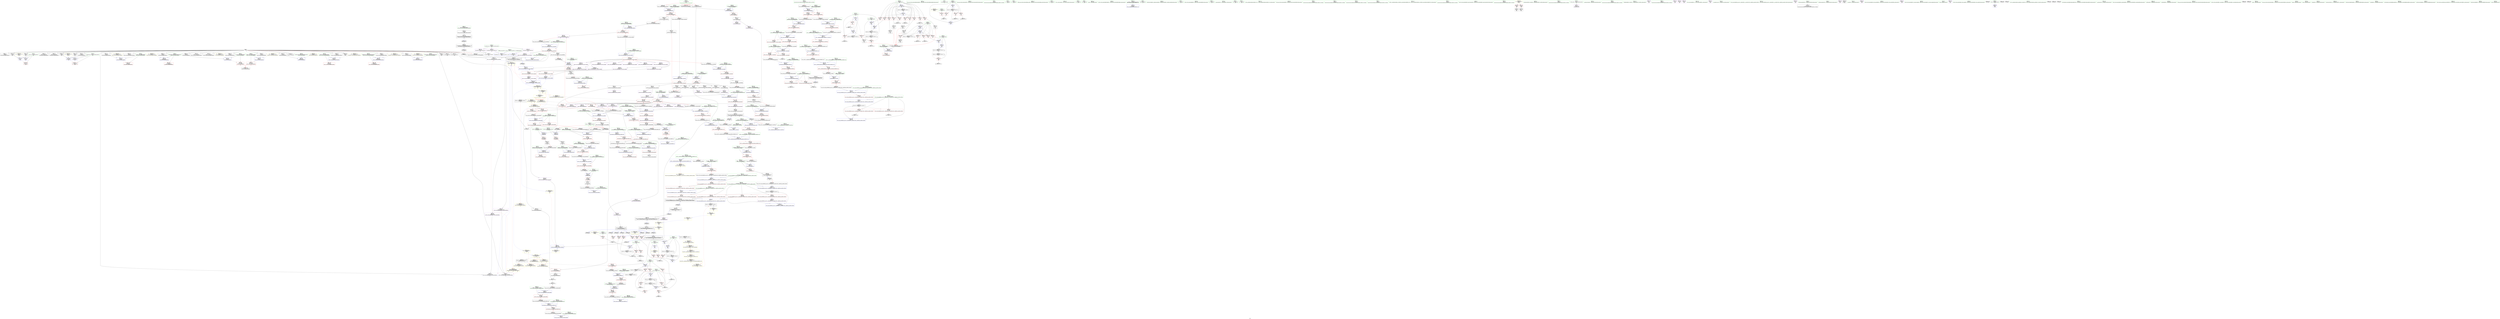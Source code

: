 digraph "SVFG" {
	label="SVFG";

	Node0x55584a86b830 [shape=record,color=grey,label="{NodeID: 0\nNullPtr|{|<s31>48}}"];
	Node0x55584a86b830 -> Node0x55584a8b5bd0[style=solid];
	Node0x55584a86b830 -> Node0x55584a8b5cd0[style=solid];
	Node0x55584a86b830 -> Node0x55584a8b5da0[style=solid];
	Node0x55584a86b830 -> Node0x55584a8b5e70[style=solid];
	Node0x55584a86b830 -> Node0x55584a8b5f40[style=solid];
	Node0x55584a86b830 -> Node0x55584a8b6010[style=solid];
	Node0x55584a86b830 -> Node0x55584a8b60e0[style=solid];
	Node0x55584a86b830 -> Node0x55584a8b61b0[style=solid];
	Node0x55584a86b830 -> Node0x55584a8b6280[style=solid];
	Node0x55584a86b830 -> Node0x55584a8b6350[style=solid];
	Node0x55584a86b830 -> Node0x55584a8b6420[style=solid];
	Node0x55584a86b830 -> Node0x55584a8b64f0[style=solid];
	Node0x55584a86b830 -> Node0x55584a8b65c0[style=solid];
	Node0x55584a86b830 -> Node0x55584a8b6690[style=solid];
	Node0x55584a86b830 -> Node0x55584a8b6760[style=solid];
	Node0x55584a86b830 -> Node0x55584a8b6830[style=solid];
	Node0x55584a86b830 -> Node0x55584a8b6900[style=solid];
	Node0x55584a86b830 -> Node0x55584a8b69d0[style=solid];
	Node0x55584a86b830 -> Node0x55584a8b6aa0[style=solid];
	Node0x55584a86b830 -> Node0x55584a8b6b70[style=solid];
	Node0x55584a86b830 -> Node0x55584a8b6c40[style=solid];
	Node0x55584a86b830 -> Node0x55584a8b6d10[style=solid];
	Node0x55584a86b830 -> Node0x55584a8b6de0[style=solid];
	Node0x55584a86b830 -> Node0x55584a8b6eb0[style=solid];
	Node0x55584a86b830 -> Node0x55584a8b0d60[style=solid];
	Node0x55584a86b830 -> Node0x55584a8b9300[style=solid];
	Node0x55584a86b830 -> Node0x55584a8cba30[style=solid];
	Node0x55584a86b830 -> Node0x55584a8cbb00[style=solid];
	Node0x55584a86b830 -> Node0x55584a8cbbd0[style=solid];
	Node0x55584a86b830 -> Node0x55584a8daac0[style=solid];
	Node0x55584a86b830 -> Node0x55584a8c3a80[style=solid];
	Node0x55584a86b830:s31 -> Node0x55584a954c80[style=solid,color=red];
	Node0x55584a8c3780 [shape=record,color=grey,label="{NodeID: 775\n641 = cmp(640, 642, )\n}"];
	Node0x55584a8ba030 [shape=record,color=blue,label="{NodeID: 443\n79\<--206\nfidx\<--\nmain\n}"];
	Node0x55584a8ba030 -> Node0x55584a8ba370[style=dashed];
	Node0x55584a8ba030 -> Node0x55584a8fe8a0[style=dashed];
	Node0x55584a8bd550 [shape=record,color=purple,label="{NodeID: 277\n558\<--548\n_M_end_of_storage\<--this1\n_ZNSt12_Vector_baseIiSaIiEE12_Vector_implC2ERKS0_\n}"];
	Node0x55584a8bd550 -> Node0x55584a8cbbd0[style=solid];
	Node0x55584a958170 [shape=record,color=black,label="{NodeID: 1218\n562 = PHI(448, )\n0th arg _ZNSt12_Vector_baseIiSaIiEE17_M_create_storageEm }"];
	Node0x55584a958170 -> Node0x55584a8cbca0[style=solid];
	Node0x55584a8adf10 [shape=record,color=green,label="{NodeID: 111\n667\<--668\n_ZN9__gnu_cxx13new_allocatorIiE8allocateEmPKv\<--_ZN9__gnu_cxx13new_allocatorIiE8allocateEmPKv_field_insensitive\n}"];
	Node0x55584a8b72c0 [shape=record,color=red,label="{NodeID: 388\n684\<--676\n\<--__n.addr\n_ZN9__gnu_cxx13new_allocatorIiE8allocateEmPKv\n}"];
	Node0x55584a8b72c0 -> Node0x55584a8c3c00[style=solid];
	Node0x55584a8b25f0 [shape=record,color=black,label="{NodeID: 222\n612\<--611\n\<--this1\n_ZNSaIiEC2ERKS_\n|{<s0>46}}"];
	Node0x55584a8b25f0:s0 -> Node0x55584a953980[style=solid,color=red];
	Node0x55584a953700 [shape=record,color=black,label="{NodeID: 1163\n792 = PHI(841, )\n|{<s0>56}}"];
	Node0x55584a953700:s0 -> Node0x55584a957c20[style=solid,color=red];
	Node0x55584a8aea40 [shape=record,color=green,label="{NodeID: 56\n288\<--289\nthis.addr\<--this.addr_field_insensitive\n_ZNSaIiEC2Ev\n}"];
	Node0x55584a8aea40 -> Node0x55584a8c0950[style=solid];
	Node0x55584a8aea40 -> Node0x55584a8ba780[style=solid];
	Node0x55584a8cca70 [shape=record,color=blue,label="{NodeID: 499\n704\<--703\nthis.addr\<--this\n_ZNK9__gnu_cxx13new_allocatorIiE8max_sizeEv\n}"];
	Node0x55584a8cca70 -> Node0x55584a8b7460[style=dashed];
	Node0x55584a8c02d0 [shape=record,color=red,label="{NodeID: 333\n204\<--91\n\<--p\nmain\n}"];
	Node0x55584a8c02d0 -> Node0x55584a8b9f60[style=solid];
	Node0x55584a8b5ad0 [shape=record,color=green,label="{NodeID: 167\n31\<--973\n_GLOBAL__sub_I_devils.13_1_1.cpp\<--_GLOBAL__sub_I_devils.13_1_1.cpp_field_insensitive\n}"];
	Node0x55584a8b5ad0 -> Node0x55584a8b9200[style=solid];
	Node0x55584a894960 [shape=record,color=green,label="{NodeID: 1\n7\<--1\n__dso_handle\<--dummyObj\nGlob }"];
	Node0x55584a8c3900 [shape=record,color=grey,label="{NodeID: 776\n202 = cmp(200, 201, )\n}"];
	Node0x55584a8ba100 [shape=record,color=blue,label="{NodeID: 444\n81\<--208\nlidx\<--\nmain\n}"];
	Node0x55584a8ba100 -> Node0x55584a8ba440[style=dashed];
	Node0x55584a8ba100 -> Node0x55584a8feda0[style=dashed];
	Node0x55584a8bd620 [shape=record,color=purple,label="{NodeID: 278\n575\<--570\n_M_impl\<--this1\n_ZNSt12_Vector_baseIiSaIiEE17_M_create_storageEm\n}"];
	Node0x55584a958280 [shape=record,color=black,label="{NodeID: 1219\n563 = PHI(454, )\n1st arg _ZNSt12_Vector_baseIiSaIiEE17_M_create_storageEm }"];
	Node0x55584a958280 -> Node0x55584a8cbd70[style=solid];
	Node0x55584a8ae010 [shape=record,color=green,label="{NodeID: 112\n674\<--675\nthis.addr\<--this.addr_field_insensitive\n_ZN9__gnu_cxx13new_allocatorIiE8allocateEmPKv\n}"];
	Node0x55584a8ae010 -> Node0x55584a8b71f0[style=solid];
	Node0x55584a8ae010 -> Node0x55584a8cc800[style=solid];
	Node0x55584a912bc0 [shape=record,color=yellow,style=double,label="{NodeID: 887\n8V_1 = ENCHI(MR_8V_0)\npts\{62 \}\nFun[main]}"];
	Node0x55584a912bc0 -> Node0x55584a8be660[style=dashed];
	Node0x55584a8b7390 [shape=record,color=red,label="{NodeID: 389\n694\<--676\n\<--__n.addr\n_ZN9__gnu_cxx13new_allocatorIiE8allocateEmPKv\n}"];
	Node0x55584a8b7390 -> Node0x55584a8db960[style=solid];
	Node0x55584a8b26c0 [shape=record,color=black,label="{NodeID: 223\n614\<--613\n\<--\n_ZNSaIiEC2ERKS_\n|{<s0>46}}"];
	Node0x55584a8b26c0:s0 -> Node0x55584a953ac0[style=solid,color=red];
	Node0x55584a953840 [shape=record,color=black,label="{NodeID: 1164\n797 = PHI(801, )\n}"];
	Node0x55584a953840 -> Node0x55584a8bb370[style=solid];
	Node0x55584a8aeb10 [shape=record,color=green,label="{NodeID: 57\n294\<--295\n_ZN9__gnu_cxx13new_allocatorIiEC2Ev\<--_ZN9__gnu_cxx13new_allocatorIiEC2Ev_field_insensitive\n}"];
	Node0x55584a8ccb40 [shape=record,color=blue,label="{NodeID: 500\n717\<--714\n__first.addr\<--__first\n_ZSt27__uninitialized_default_n_aIPimiET_S1_T0_RSaIT1_E\n}"];
	Node0x55584a8ccb40 -> Node0x55584a8b7530[style=dashed];
	Node0x55584a8c03a0 [shape=record,color=red,label="{NodeID: 334\n216\<--91\n\<--p\nmain\n}"];
	Node0x55584a8c03a0 -> Node0x55584a8c3480[style=solid];
	Node0x55584a8b5bd0 [shape=record,color=black,label="{NodeID: 168\n2\<--3\ndummyVal\<--dummyVal\n}"];
	Node0x55584a898ec0 [shape=record,color=green,label="{NodeID: 2\n9\<--1\n\<--dummyObj\nCan only get source location for instruction, argument, global var or function.}"];
	Node0x55584a8c3a80 [shape=record,color=grey,label="{NodeID: 777\n863 = cmp(862, 3, )\n}"];
	Node0x55584a8ba1d0 [shape=record,color=blue,label="{NodeID: 445\n83\<--213\npp\<--\nmain\n}"];
	Node0x55584a8ba1d0 -> Node0x55584a8bf360[style=dashed];
	Node0x55584a8ba1d0 -> Node0x55584a8ba2a0[style=dashed];
	Node0x55584a8ba1d0 -> Node0x55584a8ff2a0[style=dashed];
	Node0x55584a8bd6f0 [shape=record,color=purple,label="{NodeID: 279\n576\<--570\n_M_start\<--this1\n_ZNSt12_Vector_baseIiSaIiEE17_M_create_storageEm\n}"];
	Node0x55584a8bd6f0 -> Node0x55584a8cbe40[style=solid];
	Node0x55584a958390 [shape=record,color=black,label="{NodeID: 1220\n842 = PHI(791, )\n0th arg _ZSt12__niter_baseIPiET_S1_ }"];
	Node0x55584a958390 -> Node0x55584a8cdc50[style=solid];
	Node0x55584a8ae0e0 [shape=record,color=green,label="{NodeID: 113\n676\<--677\n__n.addr\<--__n.addr_field_insensitive\n_ZN9__gnu_cxx13new_allocatorIiE8allocateEmPKv\n}"];
	Node0x55584a8ae0e0 -> Node0x55584a8b72c0[style=solid];
	Node0x55584a8ae0e0 -> Node0x55584a8b7390[style=solid];
	Node0x55584a8ae0e0 -> Node0x55584a8cc8d0[style=solid];
	Node0x55584a8b7460 [shape=record,color=red,label="{NodeID: 390\n707\<--704\nthis1\<--this.addr\n_ZNK9__gnu_cxx13new_allocatorIiE8max_sizeEv\n}"];
	Node0x55584a8b2790 [shape=record,color=black,label="{NodeID: 224\n645\<--644\n\<--_M_impl\n_ZNSt12_Vector_baseIiSaIiEE11_M_allocateEm\n|{<s0>47}}"];
	Node0x55584a8b2790:s0 -> Node0x55584a956480[style=solid,color=red];
	Node0x55584a953980 [shape=record,color=black,label="{NodeID: 1165\n620 = PHI(612, )\n0th arg _ZN9__gnu_cxx13new_allocatorIiEC2ERKS1_ }"];
	Node0x55584a953980 -> Node0x55584a8cc320[style=solid];
	Node0x55584a8aec10 [shape=record,color=green,label="{NodeID: 58\n301\<--302\nthis.addr\<--this.addr_field_insensitive\n_ZNSt6vectorIiSaIiEEC2EmRKS0_\n}"];
	Node0x55584a8aec10 -> Node0x55584a8c0a20[style=solid];
	Node0x55584a8aec10 -> Node0x55584a8ba850[style=solid];
	Node0x55584a8ccc10 [shape=record,color=blue,label="{NodeID: 501\n719\<--715\n__n.addr\<--__n\n_ZSt27__uninitialized_default_n_aIPimiET_S1_T0_RSaIT1_E\n}"];
	Node0x55584a8ccc10 -> Node0x55584a8b7600[style=dashed];
	Node0x55584a8c0470 [shape=record,color=red,label="{NodeID: 335\n176\<--175\n\<--call16\nmain\n}"];
	Node0x55584a8c0470 -> Node0x55584a8dbc60[style=solid];
	Node0x55584a8b5cd0 [shape=record,color=black,label="{NodeID: 169\n146\<--3\n\<--dummyVal\nmain\n}"];
	Node0x55584a898b80 [shape=record,color=green,label="{NodeID: 3\n11\<--1\n.str\<--dummyObj\nGlob }"];
	Node0x55584a8c3c00 [shape=record,color=grey,label="{NodeID: 778\n688 = cmp(684, 685, )\n}"];
	Node0x55584a8ba2a0 [shape=record,color=blue,label="{NodeID: 446\n83\<--230\npp\<--\nmain\n}"];
	Node0x55584a8ba2a0 -> Node0x55584a8ff2a0[style=dashed];
	Node0x55584a8bd7c0 [shape=record,color=purple,label="{NodeID: 280\n578\<--570\n_M_impl2\<--this1\n_ZNSt12_Vector_baseIiSaIiEE17_M_create_storageEm\n}"];
	Node0x55584a9584a0 [shape=record,color=black,label="{NodeID: 1221\n418 = PHI(292, )\n0th arg _ZN9__gnu_cxx13new_allocatorIiEC2Ev }"];
	Node0x55584a9584a0 -> Node0x55584a8cae00[style=solid];
	Node0x55584a8ae1b0 [shape=record,color=green,label="{NodeID: 114\n678\<--679\n.addr\<--.addr_field_insensitive\n_ZN9__gnu_cxx13new_allocatorIiE8allocateEmPKv\n}"];
	Node0x55584a8ae1b0 -> Node0x55584a8cc9a0[style=solid];
	Node0x55584a912d80 [shape=record,color=yellow,style=double,label="{NodeID: 889\n12V_1 = ENCHI(MR_12V_0)\npts\{66 \}\nFun[main]}"];
	Node0x55584a912d80 -> Node0x55584a8be9a0[style=dashed];
	Node0x55584a8b7530 [shape=record,color=red,label="{NodeID: 391\n726\<--717\n\<--__first.addr\n_ZSt27__uninitialized_default_n_aIPimiET_S1_T0_RSaIT1_E\n|{<s0>52}}"];
	Node0x55584a8b7530:s0 -> Node0x55584a955900[style=solid,color=red];
	Node0x55584a8b2860 [shape=record,color=black,label="{NodeID: 225\n630\<--652\n_ZNSt12_Vector_baseIiSaIiEE11_M_allocateEm_ret\<--cond\n_ZNSt12_Vector_baseIiSaIiEE11_M_allocateEm\n|{<s0>44}}"];
	Node0x55584a8b2860:s0 -> Node0x55584a952e40[style=solid,color=blue];
	Node0x55584a953ac0 [shape=record,color=black,label="{NodeID: 1166\n621 = PHI(614, )\n1st arg _ZN9__gnu_cxx13new_allocatorIiEC2ERKS1_ }"];
	Node0x55584a953ac0 -> Node0x55584a8cc3f0[style=solid];
	Node0x55584a8aece0 [shape=record,color=green,label="{NodeID: 59\n303\<--304\n__n.addr\<--__n.addr_field_insensitive\n_ZNSt6vectorIiSaIiEEC2EmRKS0_\n}"];
	Node0x55584a8aece0 -> Node0x55584a8c0af0[style=solid];
	Node0x55584a8aece0 -> Node0x55584a8c0bc0[style=solid];
	Node0x55584a8aece0 -> Node0x55584a8ba920[style=solid];
	Node0x55584a8ccce0 [shape=record,color=blue,label="{NodeID: 502\n721\<--716\n.addr\<--\n_ZSt27__uninitialized_default_n_aIPimiET_S1_T0_RSaIT1_E\n}"];
	Node0x55584a8c0540 [shape=record,color=red,label="{NodeID: 336\n190\<--189\n\<--call21\nmain\n}"];
	Node0x55584a8c0540 -> Node0x55584a8c3000[style=solid];
	Node0x55584a8b5da0 [shape=record,color=black,label="{NodeID: 170\n147\<--3\n\<--dummyVal\nmain\n}"];
	Node0x55584a8b5da0 -> Node0x55584a8b9740[style=solid];
	Node0x55584a898c10 [shape=record,color=green,label="{NodeID: 4\n13\<--1\n.str.1\<--dummyObj\nGlob }"];
	Node0x55584a8c3d80 [shape=record,color=grey,label="{NodeID: 779\n254 = cmp(253, 94, )\n}"];
	Node0x55584a8ba370 [shape=record,color=blue,label="{NodeID: 447\n79\<--232\nfidx\<--\nmain\n}"];
	Node0x55584a8ba370 -> Node0x55584a8fe8a0[style=dashed];
	Node0x55584a8bd890 [shape=record,color=purple,label="{NodeID: 281\n579\<--570\n_M_start3\<--this1\n_ZNSt12_Vector_baseIiSaIiEE17_M_create_storageEm\n}"];
	Node0x55584a8bd890 -> Node0x55584a8c25c0[style=solid];
	Node0x55584a9585b0 [shape=record,color=black,label="{NodeID: 1222\n499 = PHI(331, 401, 409, )\n0th arg _ZNSt12_Vector_baseIiSaIiEED2Ev }"];
	Node0x55584a9585b0 -> Node0x55584a8cb620[style=solid];
	Node0x55584a8b2dc0 [shape=record,color=green,label="{NodeID: 115\n686\<--687\n_ZNK9__gnu_cxx13new_allocatorIiE8max_sizeEv\<--_ZNK9__gnu_cxx13new_allocatorIiE8max_sizeEv_field_insensitive\n}"];
	Node0x55584a912e60 [shape=record,color=yellow,style=double,label="{NodeID: 890\n14V_1 = ENCHI(MR_14V_0)\npts\{72 \}\nFun[main]}"];
	Node0x55584a912e60 -> Node0x55584a8b9740[style=dashed];
	Node0x55584a912e60 -> Node0x55584a8b98e0[style=dashed];
	Node0x55584a8b7600 [shape=record,color=red,label="{NodeID: 392\n727\<--719\n\<--__n.addr\n_ZSt27__uninitialized_default_n_aIPimiET_S1_T0_RSaIT1_E\n|{<s0>52}}"];
	Node0x55584a8b7600:s0 -> Node0x55584a955a40[style=solid,color=red];
	Node0x55584a8b2930 [shape=record,color=black,label="{NodeID: 226\n664\<--663\n\<--\n_ZNSt16allocator_traitsISaIiEE8allocateERS0_m\n|{<s0>48}}"];
	Node0x55584a8b2930:s0 -> Node0x55584a954a00[style=solid,color=red];
	Node0x55584a953c00 [shape=record,color=black,label="{NodeID: 1167\n474 = PHI(314, )\n0th arg _ZNSt6vectorIiSaIiEE21_M_default_initializeEm }"];
	Node0x55584a953c00 -> Node0x55584a8cb3b0[style=solid];
	Node0x55584a8aedb0 [shape=record,color=green,label="{NodeID: 60\n305\<--306\n__a.addr\<--__a.addr_field_insensitive\n_ZNSt6vectorIiSaIiEEC2EmRKS0_\n}"];
	Node0x55584a8aedb0 -> Node0x55584a8c0c90[style=solid];
	Node0x55584a8aedb0 -> Node0x55584a8ba9f0[style=solid];
	Node0x55584a8ccdb0 [shape=record,color=blue,label="{NodeID: 503\n734\<--733\nthis.addr\<--this\n_ZNSt12_Vector_baseIiSaIiEE19_M_get_Tp_allocatorEv\n}"];
	Node0x55584a8ccdb0 -> Node0x55584a8b76d0[style=dashed];
	Node0x55584a8c0610 [shape=record,color=red,label="{NodeID: 337\n196\<--195\n\<--call23\nmain\n}"];
	Node0x55584a8c0610 -> Node0x55584a8db060[style=solid];
	Node0x55584a8b5e70 [shape=record,color=black,label="{NodeID: 171\n149\<--3\n\<--dummyVal\nmain\n}"];
	Node0x55584a8b5e70 -> Node0x55584a8b9810[style=solid];
	Node0x55584a89b3e0 [shape=record,color=green,label="{NodeID: 5\n15\<--1\nstdin\<--dummyObj\nGlob }"];
	Node0x55584a8c3f00 [shape=record,color=grey,label="{NodeID: 780\n825 = cmp(824, 642, )\n}"];
	Node0x55584a8ba440 [shape=record,color=blue,label="{NodeID: 448\n81\<--234\nlidx\<--\nmain\n}"];
	Node0x55584a8ba440 -> Node0x55584a8feda0[style=dashed];
	Node0x55584a8bd960 [shape=record,color=purple,label="{NodeID: 282\n581\<--570\n_M_impl4\<--this1\n_ZNSt12_Vector_baseIiSaIiEE17_M_create_storageEm\n}"];
	Node0x55584a958860 [shape=record,color=black,label="{NodeID: 1223\n425 = PHI(351, )\n0th arg _ZN9__gnu_cxx13new_allocatorIiED2Ev }"];
	Node0x55584a958860 -> Node0x55584a8caed0[style=solid];
	Node0x55584a8b2ec0 [shape=record,color=green,label="{NodeID: 116\n691\<--692\n_ZSt17__throw_bad_allocv\<--_ZSt17__throw_bad_allocv_field_insensitive\n}"];
	Node0x55584a912f40 [shape=record,color=yellow,style=double,label="{NodeID: 891\n16V_1 = ENCHI(MR_16V_0)\npts\{74 \}\nFun[main]}"];
	Node0x55584a912f40 -> Node0x55584a8b9810[style=dashed];
	Node0x55584a912f40 -> Node0x55584a8b99b0[style=dashed];
	Node0x55584a8b76d0 [shape=record,color=red,label="{NodeID: 393\n737\<--734\nthis1\<--this.addr\n_ZNSt12_Vector_baseIiSaIiEE19_M_get_Tp_allocatorEv\n}"];
	Node0x55584a8b76d0 -> Node0x55584a8bdf10[style=solid];
	Node0x55584a8b2a00 [shape=record,color=black,label="{NodeID: 227\n654\<--666\n_ZNSt16allocator_traitsISaIiEE8allocateERS0_m_ret\<--call\n_ZNSt16allocator_traitsISaIiEE8allocateERS0_m\n|{<s0>47}}"];
	Node0x55584a8b2a00:s0 -> Node0x55584a952f80[style=solid,color=blue];
	Node0x55584a953d40 [shape=record,color=black,label="{NodeID: 1168\n475 = PHI(321, )\n1st arg _ZNSt6vectorIiSaIiEE21_M_default_initializeEm }"];
	Node0x55584a953d40 -> Node0x55584a8cb480[style=solid];
	Node0x55584a8aee80 [shape=record,color=green,label="{NodeID: 61\n307\<--308\nexn.slot\<--exn.slot_field_insensitive\n_ZNSt6vectorIiSaIiEEC2EmRKS0_\n}"];
	Node0x55584a8aee80 -> Node0x55584a8c0d60[style=solid];
	Node0x55584a8aee80 -> Node0x55584a8baac0[style=solid];
	Node0x55584a8cce80 [shape=record,color=blue,label="{NodeID: 504\n744\<--742\n__first.addr\<--__first\n_ZSt25__uninitialized_default_nIPimET_S1_T0_\n}"];
	Node0x55584a8cce80 -> Node0x55584a8b77a0[style=dashed];
	Node0x55584a8c06e0 [shape=record,color=red,label="{NodeID: 338\n213\<--212\n\<--call28\nmain\n}"];
	Node0x55584a8c06e0 -> Node0x55584a8ba1d0[style=solid];
	Node0x55584a8b5f40 [shape=record,color=black,label="{NodeID: 172\n153\<--3\n\<--dummyVal\nmain\n}"];
	Node0x55584a89b470 [shape=record,color=green,label="{NodeID: 6\n16\<--1\n.str.2\<--dummyObj\nGlob }"];
	Node0x55584a8c4080 [shape=record,color=grey,label="{NodeID: 781\n184 = cmp(183, 131, )\n}"];
	Node0x55584a8ba510 [shape=record,color=blue,label="{NodeID: 449\n89\<--239\nj\<--inc38\nmain\n}"];
	Node0x55584a8ba510 -> Node0x55584a8bfdf0[style=dashed];
	Node0x55584a8ba510 -> Node0x55584a8bfec0[style=dashed];
	Node0x55584a8ba510 -> Node0x55584a8bff90[style=dashed];
	Node0x55584a8ba510 -> Node0x55584a8c0060[style=dashed];
	Node0x55584a8ba510 -> Node0x55584a8c0130[style=dashed];
	Node0x55584a8ba510 -> Node0x55584a8b9dc0[style=dashed];
	Node0x55584a8ba510 -> Node0x55584a8ba510[style=dashed];
	Node0x55584a8ba510 -> Node0x55584a9029a0[style=dashed];
	Node0x55584a8bda30 [shape=record,color=purple,label="{NodeID: 283\n582\<--570\n_M_finish\<--this1\n_ZNSt12_Vector_baseIiSaIiEE17_M_create_storageEm\n}"];
	Node0x55584a8bda30 -> Node0x55584a8cbf10[style=solid];
	Node0x55584a958970 [shape=record,color=black,label="{NodeID: 1224\n703 = PHI(683, )\n0th arg _ZNK9__gnu_cxx13new_allocatorIiE8max_sizeEv }"];
	Node0x55584a958970 -> Node0x55584a8cca70[style=solid];
	Node0x55584a8b2fc0 [shape=record,color=green,label="{NodeID: 117\n696\<--697\ncall2\<--call2_field_insensitive\n_ZN9__gnu_cxx13new_allocatorIiE8allocateEmPKv\n}"];
	Node0x55584a8b2fc0 -> Node0x55584a8b2ad0[style=solid];
	Node0x55584a8b77a0 [shape=record,color=red,label="{NodeID: 394\n754\<--744\n\<--__first.addr\n_ZSt25__uninitialized_default_nIPimET_S1_T0_\n|{<s0>53}}"];
	Node0x55584a8b77a0:s0 -> Node0x55584a9574b0[style=solid,color=red];
	Node0x55584a8b2ad0 [shape=record,color=black,label="{NodeID: 228\n700\<--696\n\<--call2\n_ZN9__gnu_cxx13new_allocatorIiE8allocateEmPKv\n}"];
	Node0x55584a8b2ad0 -> Node0x55584a8b2ba0[style=solid];
	Node0x55584a953e80 [shape=record,color=black,label="{NodeID: 1169\n733 = PHI(394, 488, )\n0th arg _ZNSt12_Vector_baseIiSaIiEE19_M_get_Tp_allocatorEv }"];
	Node0x55584a953e80 -> Node0x55584a8ccdb0[style=solid];
	Node0x55584a8aef50 [shape=record,color=green,label="{NodeID: 62\n309\<--310\nehselector.slot\<--ehselector.slot_field_insensitive\n_ZNSt6vectorIiSaIiEEC2EmRKS0_\n}"];
	Node0x55584a8aef50 -> Node0x55584a8c0e30[style=solid];
	Node0x55584a8aef50 -> Node0x55584a8bab90[style=solid];
	Node0x55584a8ccf50 [shape=record,color=blue,label="{NodeID: 505\n746\<--743\n__n.addr\<--__n\n_ZSt25__uninitialized_default_nIPimET_S1_T0_\n}"];
	Node0x55584a8ccf50 -> Node0x55584a8b7870[style=dashed];
	Node0x55584a8c07b0 [shape=record,color=red,label="{NodeID: 339\n223\<--222\n\<--call31\nmain\n}"];
	Node0x55584a8c07b0 -> Node0x55584a8c3600[style=solid];
	Node0x55584a8b6010 [shape=record,color=black,label="{NodeID: 173\n154\<--3\n\<--dummyVal\nmain\n}"];
	Node0x55584a8b6010 -> Node0x55584a8b98e0[style=solid];
	Node0x55584a89bd10 [shape=record,color=green,label="{NodeID: 7\n18\<--1\n.str.3\<--dummyObj\nGlob }"];
	Node0x55584a8c4200 [shape=record,color=grey,label="{NodeID: 782\n113 = cmp(111, 112, )\n}"];
	Node0x55584a8ba5e0 [shape=record,color=blue,label="{NodeID: 450\n85\<--244\ni11\<--inc41\nmain\n}"];
	Node0x55584a8ba5e0 -> Node0x55584a8bf430[style=dashed];
	Node0x55584a8ba5e0 -> Node0x55584a8bf500[style=dashed];
	Node0x55584a8ba5e0 -> Node0x55584a8bf5d0[style=dashed];
	Node0x55584a8ba5e0 -> Node0x55584a8bf6a0[style=dashed];
	Node0x55584a8ba5e0 -> Node0x55584a8bf770[style=dashed];
	Node0x55584a8ba5e0 -> Node0x55584a8bf840[style=dashed];
	Node0x55584a8ba5e0 -> Node0x55584a8bf910[style=dashed];
	Node0x55584a8ba5e0 -> Node0x55584a8bf9e0[style=dashed];
	Node0x55584a8ba5e0 -> Node0x55584a8bfab0[style=dashed];
	Node0x55584a8ba5e0 -> Node0x55584a8bfb80[style=dashed];
	Node0x55584a8ba5e0 -> Node0x55584a8ba5e0[style=dashed];
	Node0x55584a8ba5e0 -> Node0x55584a901fa0[style=dashed];
	Node0x55584a8bdb00 [shape=record,color=purple,label="{NodeID: 284\n584\<--570\n_M_impl5\<--this1\n_ZNSt12_Vector_baseIiSaIiEE17_M_create_storageEm\n}"];
	Node0x55584a958a80 [shape=record,color=black,label="{NodeID: 1225\n949 = PHI(942, )\n0th arg _ZSt8_DestroyIPiEvT_S1_ }"];
	Node0x55584a958a80 -> Node0x55584a8ce6e0[style=solid];
	Node0x55584a8b3090 [shape=record,color=green,label="{NodeID: 118\n698\<--699\n_Znwm\<--_Znwm_field_insensitive\n}"];
	Node0x55584a8b7870 [shape=record,color=red,label="{NodeID: 395\n755\<--746\n\<--__n.addr\n_ZSt25__uninitialized_default_nIPimET_S1_T0_\n|{<s0>53}}"];
	Node0x55584a8b7870:s0 -> Node0x55584a9575c0[style=solid,color=red];
	Node0x55584a8b2ba0 [shape=record,color=black,label="{NodeID: 229\n670\<--700\n_ZN9__gnu_cxx13new_allocatorIiE8allocateEmPKv_ret\<--\n_ZN9__gnu_cxx13new_allocatorIiE8allocateEmPKv\n|{<s0>48}}"];
	Node0x55584a8b2ba0:s0 -> Node0x55584a9530c0[style=solid,color=blue];
	Node0x55584a954090 [shape=record,color=black,label="{NodeID: 1170\n540 = PHI(449, )\n0th arg _ZNSt12_Vector_baseIiSaIiEE12_Vector_implC2ERKS0_ }"];
	Node0x55584a954090 -> Node0x55584a8cb890[style=solid];
	Node0x55584a8af020 [shape=record,color=green,label="{NodeID: 63\n319\<--320\n_ZNSt12_Vector_baseIiSaIiEEC2EmRKS0_\<--_ZNSt12_Vector_baseIiSaIiEEC2EmRKS0__field_insensitive\n}"];
	Node0x55584a8cd020 [shape=record,color=blue,label="{NodeID: 506\n748\<--753\n__assignable\<--\n_ZSt25__uninitialized_default_nIPimET_S1_T0_\n}"];
	Node0x55584a8c0880 [shape=record,color=red,label="{NodeID: 340\n230\<--229\n\<--call35\nmain\n}"];
	Node0x55584a8c0880 -> Node0x55584a8ba2a0[style=solid];
	Node0x55584a8b60e0 [shape=record,color=black,label="{NodeID: 174\n156\<--3\n\<--dummyVal\nmain\n}"];
	Node0x55584a8b60e0 -> Node0x55584a8b99b0[style=solid];
	Node0x55584a89bdd0 [shape=record,color=green,label="{NodeID: 8\n20\<--1\nstdout\<--dummyObj\nGlob }"];
	Node0x55584a8c4380 [shape=record,color=grey,label="{NodeID: 783\n130 = cmp(129, 131, )\n}"];
	Node0x55584a8ba6b0 [shape=record,color=blue,label="{NodeID: 451\n63\<--270\nii\<--inc56\nmain\n}"];
	Node0x55584a8ba6b0 -> Node0x55584a9001a0[style=dashed];
	Node0x55584a8bdbd0 [shape=record,color=purple,label="{NodeID: 285\n585\<--570\n_M_start6\<--this1\n_ZNSt12_Vector_baseIiSaIiEE17_M_create_storageEm\n}"];
	Node0x55584a8bdbd0 -> Node0x55584a8c2690[style=solid];
	Node0x55584a958b90 [shape=record,color=black,label="{NodeID: 1226\n950 = PHI(943, )\n1st arg _ZSt8_DestroyIPiEvT_S1_ }"];
	Node0x55584a958b90 -> Node0x55584a8ce7b0[style=solid];
	Node0x55584a8b3190 [shape=record,color=green,label="{NodeID: 119\n704\<--705\nthis.addr\<--this.addr_field_insensitive\n_ZNK9__gnu_cxx13new_allocatorIiE8max_sizeEv\n}"];
	Node0x55584a8b3190 -> Node0x55584a8b7460[style=solid];
	Node0x55584a8b3190 -> Node0x55584a8cca70[style=solid];
	Node0x55584a8b7940 [shape=record,color=red,label="{NodeID: 396\n771\<--763\n\<--__first.addr\n_ZNSt27__uninitialized_default_n_1ILb1EE18__uninit_default_nIPimEET_S3_T0_\n|{<s0>54}}"];
	Node0x55584a8b7940:s0 -> Node0x55584a958ca0[style=solid,color=red];
	Node0x55584a8b2c70 [shape=record,color=black,label="{NodeID: 230\n702\<--709\n_ZNK9__gnu_cxx13new_allocatorIiE8max_sizeEv_ret\<--\n_ZNK9__gnu_cxx13new_allocatorIiE8max_sizeEv\n|{<s0>49}}"];
	Node0x55584a8b2c70:s0 -> Node0x55584a953200[style=solid,color=blue];
	Node0x55584a9541a0 [shape=record,color=black,label="{NodeID: 1171\n541 = PHI(450, )\n1st arg _ZNSt12_Vector_baseIiSaIiEE12_Vector_implC2ERKS0_ }"];
	Node0x55584a9541a0 -> Node0x55584a8cb960[style=solid];
	Node0x55584a8af120 [shape=record,color=green,label="{NodeID: 64\n323\<--324\n_ZNSt6vectorIiSaIiEE21_M_default_initializeEm\<--_ZNSt6vectorIiSaIiEE21_M_default_initializeEm_field_insensitive\n}"];
	Node0x55584a90d8a0 [shape=record,color=black,label="{NodeID: 839\nMR_36V_2 = PHI(MR_36V_3, MR_36V_1, )\npts\{697 \}\n|{|<s1>56}}"];
	Node0x55584a90d8a0 -> Node0x55584a8cd9e0[style=dashed];
	Node0x55584a90d8a0:s1 -> Node0x55584a922a30[style=dashed,color=blue];
	Node0x55584a8cd0f0 [shape=record,color=blue,label="{NodeID: 507\n763\<--761\n__first.addr\<--__first\n_ZNSt27__uninitialized_default_n_1ILb1EE18__uninit_default_nIPimEET_S3_T0_\n}"];
	Node0x55584a8cd0f0 -> Node0x55584a8b7940[style=dashed];
	Node0x55584a8c0950 [shape=record,color=red,label="{NodeID: 341\n291\<--288\nthis1\<--this.addr\n_ZNSaIiEC2Ev\n}"];
	Node0x55584a8c0950 -> Node0x55584a8b1750[style=solid];
	Node0x55584a8b61b0 [shape=record,color=black,label="{NodeID: 175\n276\<--3\nlpad.val\<--dummyVal\nmain\n}"];
	Node0x55584a89be90 [shape=record,color=green,label="{NodeID: 9\n21\<--1\n.str.4\<--dummyObj\nGlob }"];
	Node0x55584a8c4500 [shape=record,color=grey,label="{NodeID: 784\n170 = cmp(169, 131, )\n}"];
	Node0x55584a8ba780 [shape=record,color=blue,label="{NodeID: 452\n288\<--287\nthis.addr\<--this\n_ZNSaIiEC2Ev\n}"];
	Node0x55584a8ba780 -> Node0x55584a8c0950[style=dashed];
	Node0x55584a8bdca0 [shape=record,color=purple,label="{NodeID: 286\n589\<--570\n_M_impl7\<--this1\n_ZNSt12_Vector_baseIiSaIiEE17_M_create_storageEm\n}"];
	Node0x55584a958ca0 [shape=record,color=black,label="{NodeID: 1227\n779 = PHI(771, )\n0th arg _ZSt6fill_nIPimiET_S1_T0_RKT1_ }"];
	Node0x55584a958ca0 -> Node0x55584a8cd360[style=solid];
	Node0x55584a8b3260 [shape=record,color=green,label="{NodeID: 120\n717\<--718\n__first.addr\<--__first.addr_field_insensitive\n_ZSt27__uninitialized_default_n_aIPimiET_S1_T0_RSaIT1_E\n}"];
	Node0x55584a8b3260 -> Node0x55584a8b7530[style=solid];
	Node0x55584a8b3260 -> Node0x55584a8ccb40[style=solid];
	Node0x55584a8b7a10 [shape=record,color=red,label="{NodeID: 397\n772\<--765\n\<--__n.addr\n_ZNSt27__uninitialized_default_n_1ILb1EE18__uninit_default_nIPimEET_S3_T0_\n|{<s0>54}}"];
	Node0x55584a8b7a10:s0 -> Node0x55584a958db0[style=solid,color=red];
	Node0x55584a8bafa0 [shape=record,color=black,label="{NodeID: 231\n713\<--728\n_ZSt27__uninitialized_default_n_aIPimiET_S1_T0_RSaIT1_E_ret\<--call\n_ZSt27__uninitialized_default_n_aIPimiET_S1_T0_RSaIT1_E\n|{<s0>38}}"];
	Node0x55584a8bafa0:s0 -> Node0x55584a952d00[style=solid,color=blue];
	Node0x55584a9542b0 [shape=record,color=black,label="{NodeID: 1172\n849 = PHI(507, )\n0th arg _ZNSt12_Vector_baseIiSaIiEE13_M_deallocateEPim }"];
	Node0x55584a9542b0 -> Node0x55584a8cdd20[style=solid];
	Node0x55584a8af220 [shape=record,color=green,label="{NodeID: 65\n333\<--334\n_ZNSt12_Vector_baseIiSaIiEED2Ev\<--_ZNSt12_Vector_baseIiSaIiEED2Ev_field_insensitive\n}"];
	Node0x55584a90dda0 [shape=record,color=black,label="{NodeID: 840\nMR_180V_3 = PHI(MR_180V_4, MR_180V_2, )\npts\{806 \}\n}"];
	Node0x55584a90dda0 -> Node0x55584a8b7d50[style=dashed];
	Node0x55584a90dda0 -> Node0x55584a8b7e20[style=dashed];
	Node0x55584a90dda0 -> Node0x55584a8b7ef0[style=dashed];
	Node0x55584a90dda0 -> Node0x55584a8cdb80[style=dashed];
	Node0x55584a8cd1c0 [shape=record,color=blue,label="{NodeID: 508\n765\<--762\n__n.addr\<--__n\n_ZNSt27__uninitialized_default_n_1ILb1EE18__uninit_default_nIPimEET_S3_T0_\n}"];
	Node0x55584a8cd1c0 -> Node0x55584a8b7a10[style=dashed];
	Node0x55584a8c0a20 [shape=record,color=red,label="{NodeID: 342\n314\<--301\nthis1\<--this.addr\n_ZNSt6vectorIiSaIiEEC2EmRKS0_\n|{|<s2>26}}"];
	Node0x55584a8c0a20 -> Node0x55584a8b1820[style=solid];
	Node0x55584a8c0a20 -> Node0x55584a8b18f0[style=solid];
	Node0x55584a8c0a20:s2 -> Node0x55584a953c00[style=solid,color=red];
	Node0x55584a8b6280 [shape=record,color=black,label="{NodeID: 176\n277\<--3\nlpad.val58\<--dummyVal\nmain\n}"];
	Node0x55584a89bf50 [shape=record,color=green,label="{NodeID: 10\n23\<--1\n.str.5\<--dummyObj\nGlob }"];
	Node0x55584a8ba850 [shape=record,color=blue,label="{NodeID: 453\n301\<--298\nthis.addr\<--this\n_ZNSt6vectorIiSaIiEEC2EmRKS0_\n}"];
	Node0x55584a8ba850 -> Node0x55584a8c0a20[style=dashed];
	Node0x55584a8bdd70 [shape=record,color=purple,label="{NodeID: 287\n590\<--570\n_M_end_of_storage\<--this1\n_ZNSt12_Vector_baseIiSaIiEE17_M_create_storageEm\n}"];
	Node0x55584a8bdd70 -> Node0x55584a8cbfe0[style=solid];
	Node0x55584a958db0 [shape=record,color=black,label="{NodeID: 1228\n780 = PHI(772, )\n1st arg _ZSt6fill_nIPimiET_S1_T0_RKT1_ }"];
	Node0x55584a958db0 -> Node0x55584a8cd430[style=solid];
	Node0x55584a8b3330 [shape=record,color=green,label="{NodeID: 121\n719\<--720\n__n.addr\<--__n.addr_field_insensitive\n_ZSt27__uninitialized_default_n_aIPimiET_S1_T0_RSaIT1_E\n}"];
	Node0x55584a8b3330 -> Node0x55584a8b7600[style=solid];
	Node0x55584a8b3330 -> Node0x55584a8ccc10[style=solid];
	Node0x55584a8b7ae0 [shape=record,color=red,label="{NodeID: 398\n791\<--782\n\<--__first.addr\n_ZSt6fill_nIPimiET_S1_T0_RKT1_\n|{<s0>55}}"];
	Node0x55584a8b7ae0:s0 -> Node0x55584a958390[style=solid,color=red];
	Node0x55584a8bb030 [shape=record,color=black,label="{NodeID: 232\n739\<--738\n\<--_M_impl\n_ZNSt12_Vector_baseIiSaIiEE19_M_get_Tp_allocatorEv\n}"];
	Node0x55584a8bb030 -> Node0x55584a8bb100[style=solid];
	Node0x55584a9543c0 [shape=record,color=black,label="{NodeID: 1173\n850 = PHI(510, )\n1st arg _ZNSt12_Vector_baseIiSaIiEE13_M_deallocateEPim }"];
	Node0x55584a9543c0 -> Node0x55584a8cddf0[style=solid];
	Node0x55584a8af320 [shape=record,color=green,label="{NodeID: 66\n341\<--342\n__gxx_personality_v0\<--__gxx_personality_v0_field_insensitive\n}"];
	Node0x55584a90e2a0 [shape=record,color=black,label="{NodeID: 841\nMR_188V_3 = PHI(MR_188V_4, MR_188V_2, )\npts\{814 \}\n}"];
	Node0x55584a90e2a0 -> Node0x55584a8b8230[style=dashed];
	Node0x55584a90e2a0 -> Node0x55584a8b8300[style=dashed];
	Node0x55584a90e2a0 -> Node0x55584a8cdab0[style=dashed];
	Node0x55584a8cd290 [shape=record,color=blue,label="{NodeID: 509\n767\<--94\nref.tmp\<--\n_ZNSt27__uninitialized_default_n_1ILb1EE18__uninit_default_nIPimEET_S3_T0_\n|{<s0>54}}"];
	Node0x55584a8cd290:s0 -> Node0x55584a917040[style=dashed,color=red];
	Node0x55584a8c0af0 [shape=record,color=red,label="{NodeID: 343\n316\<--303\n\<--__n.addr\n_ZNSt6vectorIiSaIiEEC2EmRKS0_\n|{<s0>25}}"];
	Node0x55584a8c0af0:s0 -> Node0x55584a955680[style=solid,color=red];
	Node0x55584a8b6350 [shape=record,color=black,label="{NodeID: 177\n326\<--3\n\<--dummyVal\n_ZNSt6vectorIiSaIiEEC2EmRKS0_\n}"];
	Node0x55584a89c050 [shape=record,color=green,label="{NodeID: 11\n25\<--1\n.str.6\<--dummyObj\nGlob }"];
	Node0x55584a9167a0 [shape=record,color=yellow,style=double,label="{NodeID: 952\n105V_1 = ENCHI(MR_105V_0)\npts\{503 \}\nFun[_ZNSt12_Vector_baseIiSaIiEED2Ev]}"];
	Node0x55584a9167a0 -> Node0x55584a8cb6f0[style=dashed];
	Node0x55584a8ba920 [shape=record,color=blue,label="{NodeID: 454\n303\<--299\n__n.addr\<--__n\n_ZNSt6vectorIiSaIiEEC2EmRKS0_\n}"];
	Node0x55584a8ba920 -> Node0x55584a8c0af0[style=dashed];
	Node0x55584a8ba920 -> Node0x55584a8c0bc0[style=dashed];
	Node0x55584a8bde40 [shape=record,color=purple,label="{NodeID: 288\n644\<--639\n_M_impl\<--this1\n_ZNSt12_Vector_baseIiSaIiEE11_M_allocateEm\n}"];
	Node0x55584a8bde40 -> Node0x55584a8b2790[style=solid];
	Node0x55584a958ec0 [shape=record,color=black,label="{NodeID: 1229\n781 = PHI(767, )\n2nd arg _ZSt6fill_nIPimiET_S1_T0_RKT1_ }"];
	Node0x55584a958ec0 -> Node0x55584a8cd500[style=solid];
	Node0x55584a8b3400 [shape=record,color=green,label="{NodeID: 122\n721\<--722\n.addr\<--.addr_field_insensitive\n_ZSt27__uninitialized_default_n_aIPimiET_S1_T0_RSaIT1_E\n}"];
	Node0x55584a8b3400 -> Node0x55584a8ccce0[style=solid];
	Node0x55584a8b7bb0 [shape=record,color=red,label="{NodeID: 399\n795\<--784\n\<--__n.addr\n_ZSt6fill_nIPimiET_S1_T0_RKT1_\n|{<s0>56}}"];
	Node0x55584a8b7bb0:s0 -> Node0x55584a957d30[style=solid,color=red];
	Node0x55584a8bb100 [shape=record,color=black,label="{NodeID: 233\n732\<--739\n_ZNSt12_Vector_baseIiSaIiEE19_M_get_Tp_allocatorEv_ret\<--\n_ZNSt12_Vector_baseIiSaIiEE19_M_get_Tp_allocatorEv\n|{<s0>29|<s1>37}}"];
	Node0x55584a8bb100:s0 -> Node0x55584a952950[style=solid,color=blue];
	Node0x55584a8bb100:s1 -> Node0x55584a952b90[style=solid,color=blue];
	Node0x55584a954500 [shape=record,color=black,label="{NodeID: 1174\n851 = PHI(520, )\n2nd arg _ZNSt12_Vector_baseIiSaIiEE13_M_deallocateEPim }"];
	Node0x55584a954500 -> Node0x55584a8cdec0[style=solid];
	Node0x55584a8af420 [shape=record,color=green,label="{NodeID: 67\n347\<--348\nthis.addr\<--this.addr_field_insensitive\n_ZNSaIiED2Ev\n}"];
	Node0x55584a8af420 -> Node0x55584a8c0f00[style=solid];
	Node0x55584a8af420 -> Node0x55584a8bac60[style=solid];
	Node0x55584a8cd360 [shape=record,color=blue,label="{NodeID: 510\n782\<--779\n__first.addr\<--__first\n_ZSt6fill_nIPimiET_S1_T0_RKT1_\n}"];
	Node0x55584a8cd360 -> Node0x55584a8b7ae0[style=dashed];
	Node0x55584a8c0bc0 [shape=record,color=red,label="{NodeID: 344\n321\<--303\n\<--__n.addr\n_ZNSt6vectorIiSaIiEEC2EmRKS0_\n|{<s0>26}}"];
	Node0x55584a8c0bc0:s0 -> Node0x55584a953d40[style=solid,color=red];
	Node0x55584a8b6420 [shape=record,color=black,label="{NodeID: 178\n327\<--3\n\<--dummyVal\n_ZNSt6vectorIiSaIiEEC2EmRKS0_\n}"];
	Node0x55584a8b6420 -> Node0x55584a8baac0[style=solid];
	Node0x55584a89c150 [shape=record,color=green,label="{NodeID: 12\n27\<--1\n.str.7\<--dummyObj\nGlob }"];
	Node0x55584a916880 [shape=record,color=yellow,style=double,label="{NodeID: 953\n107V_1 = ENCHI(MR_107V_0)\npts\{505 \}\nFun[_ZNSt12_Vector_baseIiSaIiEED2Ev]}"];
	Node0x55584a916880 -> Node0x55584a8cb7c0[style=dashed];
	Node0x55584a8ba9f0 [shape=record,color=blue,label="{NodeID: 455\n305\<--300\n__a.addr\<--__a\n_ZNSt6vectorIiSaIiEEC2EmRKS0_\n}"];
	Node0x55584a8ba9f0 -> Node0x55584a8c0c90[style=dashed];
	Node0x55584a8bdf10 [shape=record,color=purple,label="{NodeID: 289\n738\<--737\n_M_impl\<--this1\n_ZNSt12_Vector_baseIiSaIiEE19_M_get_Tp_allocatorEv\n}"];
	Node0x55584a8bdf10 -> Node0x55584a8bb030[style=solid];
	Node0x55584a8b34d0 [shape=record,color=green,label="{NodeID: 123\n729\<--730\n_ZSt25__uninitialized_default_nIPimET_S1_T0_\<--_ZSt25__uninitialized_default_nIPimET_S1_T0__field_insensitive\n}"];
	Node0x55584a8b7c80 [shape=record,color=red,label="{NodeID: 400\n796\<--786\n\<--__value.addr\n_ZSt6fill_nIPimiET_S1_T0_RKT1_\n|{<s0>56}}"];
	Node0x55584a8b7c80:s0 -> Node0x55584a957e40[style=solid,color=red];
	Node0x55584a8bb1d0 [shape=record,color=black,label="{NodeID: 234\n741\<--756\n_ZSt25__uninitialized_default_nIPimET_S1_T0__ret\<--call\n_ZSt25__uninitialized_default_nIPimET_S1_T0_\n|{<s0>52}}"];
	Node0x55584a8bb1d0:s0 -> Node0x55584a953340[style=solid,color=blue];
	Node0x55584a954640 [shape=record,color=black,label="{NodeID: 1175\n908 = PHI(900, )\n0th arg _ZN9__gnu_cxx13new_allocatorIiE10deallocateEPim }"];
	Node0x55584a954640 -> Node0x55584a8ce200[style=solid];
	Node0x55584a8af4f0 [shape=record,color=green,label="{NodeID: 68\n353\<--354\n_ZN9__gnu_cxx13new_allocatorIiED2Ev\<--_ZN9__gnu_cxx13new_allocatorIiED2Ev_field_insensitive\n}"];
	Node0x55584a8cd430 [shape=record,color=blue,label="{NodeID: 511\n784\<--780\n__n.addr\<--__n\n_ZSt6fill_nIPimiET_S1_T0_RKT1_\n}"];
	Node0x55584a8cd430 -> Node0x55584a8b7bb0[style=dashed];
	Node0x55584a8c0c90 [shape=record,color=red,label="{NodeID: 345\n317\<--305\n\<--__a.addr\n_ZNSt6vectorIiSaIiEEC2EmRKS0_\n|{<s0>25}}"];
	Node0x55584a8c0c90:s0 -> Node0x55584a9557c0[style=solid,color=red];
	Node0x55584a8b64f0 [shape=record,color=black,label="{NodeID: 179\n329\<--3\n\<--dummyVal\n_ZNSt6vectorIiSaIiEEC2EmRKS0_\n}"];
	Node0x55584a8b64f0 -> Node0x55584a8bab90[style=solid];
	Node0x55584a89c250 [shape=record,color=green,label="{NodeID: 13\n30\<--1\n\<--dummyObj\nCan only get source location for instruction, argument, global var or function.}"];
	Node0x55584a916960 [shape=record,color=yellow,style=double,label="{NodeID: 954\n38V_1 = ENCHI(MR_38V_0)\npts\{680000 \}\nFun[_ZNSt12_Vector_baseIiSaIiEED2Ev]}"];
	Node0x55584a916960 -> Node0x55584a8c1f40[style=dashed];
	Node0x55584a916960 -> Node0x55584a8c20e0[style=dashed];
	Node0x55584a8baac0 [shape=record,color=blue,label="{NodeID: 456\n307\<--327\nexn.slot\<--\n_ZNSt6vectorIiSaIiEEC2EmRKS0_\n}"];
	Node0x55584a8baac0 -> Node0x55584a8c0d60[style=dashed];
	Node0x55584a8bdfe0 [shape=record,color=purple,label="{NodeID: 290\n836\<--835\nincdec.ptr\<--\n_ZSt10__fill_n_aIPimiEN9__gnu_cxx11__enable_ifIXsr11__is_scalarIT1_EE7__valueET_E6__typeES4_T0_RKS3_\n}"];
	Node0x55584a8bdfe0 -> Node0x55584a8cdb80[style=solid];
	Node0x55584a8b35d0 [shape=record,color=green,label="{NodeID: 124\n734\<--735\nthis.addr\<--this.addr_field_insensitive\n_ZNSt12_Vector_baseIiSaIiEE19_M_get_Tp_allocatorEv\n}"];
	Node0x55584a8b35d0 -> Node0x55584a8b76d0[style=solid];
	Node0x55584a8b35d0 -> Node0x55584a8ccdb0[style=solid];
	Node0x55584a8b7d50 [shape=record,color=red,label="{NodeID: 401\n828\<--805\n\<--__first.addr\n_ZSt10__fill_n_aIPimiEN9__gnu_cxx11__enable_ifIXsr11__is_scalarIT1_EE7__valueET_E6__typeES4_T0_RKS3_\n}"];
	Node0x55584a8b7d50 -> Node0x55584a8cd9e0[style=solid];
	Node0x55584a8bb2a0 [shape=record,color=black,label="{NodeID: 235\n760\<--774\n_ZNSt27__uninitialized_default_n_1ILb1EE18__uninit_default_nIPimEET_S3_T0__ret\<--call\n_ZNSt27__uninitialized_default_n_1ILb1EE18__uninit_default_nIPimEET_S3_T0_\n|{<s0>53}}"];
	Node0x55584a8bb2a0:s0 -> Node0x55584a953480[style=solid,color=blue];
	Node0x55584a954780 [shape=record,color=black,label="{NodeID: 1176\n909 = PHI(901, )\n1st arg _ZN9__gnu_cxx13new_allocatorIiE10deallocateEPim }"];
	Node0x55584a954780 -> Node0x55584a8ce2d0[style=solid];
	Node0x55584a8af5f0 [shape=record,color=green,label="{NodeID: 69\n359\<--360\nthis.addr\<--this.addr_field_insensitive\n_ZNSt6vectorIiSaIiEEixEm\n}"];
	Node0x55584a8af5f0 -> Node0x55584a8c0fd0[style=solid];
	Node0x55584a8af5f0 -> Node0x55584a8bad30[style=solid];
	Node0x55584a8cd500 [shape=record,color=blue,label="{NodeID: 512\n786\<--781\n__value.addr\<--__value\n_ZSt6fill_nIPimiET_S1_T0_RKT1_\n}"];
	Node0x55584a8cd500 -> Node0x55584a8b7c80[style=dashed];
	Node0x55584a8c0d60 [shape=record,color=red,label="{NodeID: 346\n336\<--307\nexn\<--exn.slot\n_ZNSt6vectorIiSaIiEEC2EmRKS0_\n}"];
	Node0x55584a8b65c0 [shape=record,color=black,label="{NodeID: 180\n338\<--3\nlpad.val\<--dummyVal\n_ZNSt6vectorIiSaIiEEC2EmRKS0_\n}"];
	Node0x55584a89c350 [shape=record,color=green,label="{NodeID: 14\n94\<--1\n\<--dummyObj\nCan only get source location for instruction, argument, global var or function.}"];
	Node0x55584a916a40 [shape=record,color=yellow,style=double,label="{NodeID: 955\n58V_1 = ENCHI(MR_58V_0)\npts\{680002 \}\nFun[_ZNSt12_Vector_baseIiSaIiEED2Ev]}"];
	Node0x55584a916a40 -> Node0x55584a8c2010[style=dashed];
	Node0x55584a8bab90 [shape=record,color=blue,label="{NodeID: 457\n309\<--329\nehselector.slot\<--\n_ZNSt6vectorIiSaIiEEC2EmRKS0_\n}"];
	Node0x55584a8bab90 -> Node0x55584a8c0e30[style=dashed];
	Node0x55584a8be0b0 [shape=record,color=purple,label="{NodeID: 291\n865\<--861\n_M_impl\<--this1\n_ZNSt12_Vector_baseIiSaIiEE13_M_deallocateEPim\n}"];
	Node0x55584a8be0b0 -> Node0x55584a8bb5e0[style=solid];
	Node0x55584a8b36a0 [shape=record,color=green,label="{NodeID: 125\n744\<--745\n__first.addr\<--__first.addr_field_insensitive\n_ZSt25__uninitialized_default_nIPimET_S1_T0_\n}"];
	Node0x55584a8b36a0 -> Node0x55584a8b77a0[style=solid];
	Node0x55584a8b36a0 -> Node0x55584a8cce80[style=solid];
	Node0x55584a8b7e20 [shape=record,color=red,label="{NodeID: 402\n835\<--805\n\<--__first.addr\n_ZSt10__fill_n_aIPimiEN9__gnu_cxx11__enable_ifIXsr11__is_scalarIT1_EE7__valueET_E6__typeES4_T0_RKS3_\n}"];
	Node0x55584a8b7e20 -> Node0x55584a8bdfe0[style=solid];
	Node0x55584a8bb370 [shape=record,color=black,label="{NodeID: 236\n778\<--797\n_ZSt6fill_nIPimiET_S1_T0_RKT1__ret\<--call1\n_ZSt6fill_nIPimiET_S1_T0_RKT1_\n|{<s0>54}}"];
	Node0x55584a8bb370:s0 -> Node0x55584a9535c0[style=solid,color=blue];
	Node0x55584a9548c0 [shape=record,color=black,label="{NodeID: 1177\n910 = PHI(902, )\n2nd arg _ZN9__gnu_cxx13new_allocatorIiE10deallocateEPim }"];
	Node0x55584a9548c0 -> Node0x55584a8ce3a0[style=solid];
	Node0x55584a8af6c0 [shape=record,color=green,label="{NodeID: 70\n361\<--362\n__n.addr\<--__n.addr_field_insensitive\n_ZNSt6vectorIiSaIiEEixEm\n}"];
	Node0x55584a8af6c0 -> Node0x55584a8c10a0[style=solid];
	Node0x55584a8af6c0 -> Node0x55584a8bae00[style=solid];
	Node0x55584a8cd5d0 [shape=record,color=blue,label="{NodeID: 513\n805\<--802\n__first.addr\<--__first\n_ZSt10__fill_n_aIPimiEN9__gnu_cxx11__enable_ifIXsr11__is_scalarIT1_EE7__valueET_E6__typeES4_T0_RKS3_\n}"];
	Node0x55584a8cd5d0 -> Node0x55584a90dda0[style=dashed];
	Node0x55584a8c0e30 [shape=record,color=red,label="{NodeID: 347\n337\<--309\nsel\<--ehselector.slot\n_ZNSt6vectorIiSaIiEEC2EmRKS0_\n}"];
	Node0x55584a8b6690 [shape=record,color=black,label="{NodeID: 181\n339\<--3\nlpad.val2\<--dummyVal\n_ZNSt6vectorIiSaIiEEC2EmRKS0_\n}"];
	Node0x55584a8ab500 [shape=record,color=green,label="{NodeID: 15\n121\<--1\n\<--dummyObj\nCan only get source location for instruction, argument, global var or function.|{<s0>8}}"];
	Node0x55584a8ab500:s0 -> Node0x55584a956200[style=solid,color=red];
	Node0x55584a8fe3a0 [shape=record,color=black,label="{NodeID: 790\nMR_20V_6 = PHI(MR_20V_8, MR_20V_5, )\npts\{78 \}\n}"];
	Node0x55584a8fe3a0 -> Node0x55584a8bee80[style=dashed];
	Node0x55584a8fe3a0 -> Node0x55584a8bef50[style=dashed];
	Node0x55584a8fe3a0 -> Node0x55584a8bf020[style=dashed];
	Node0x55584a8fe3a0 -> Node0x55584a8bf0f0[style=dashed];
	Node0x55584a8fe3a0 -> Node0x55584a8b9f60[style=dashed];
	Node0x55584a8fe3a0 -> Node0x55584a8fe3a0[style=dashed];
	Node0x55584a8fe3a0 -> Node0x55584a900ba0[style=dashed];
	Node0x55584a8bac60 [shape=record,color=blue,label="{NodeID: 458\n347\<--346\nthis.addr\<--this\n_ZNSaIiED2Ev\n}"];
	Node0x55584a8bac60 -> Node0x55584a8c0f00[style=dashed];
	Node0x55584a8be180 [shape=record,color=purple,label="{NodeID: 292\n371\<--369\nadd.ptr\<--\n_ZNSt6vectorIiSaIiEEixEm\n}"];
	Node0x55584a8be180 -> Node0x55584a8b1b60[style=solid];
	Node0x55584a8b3770 [shape=record,color=green,label="{NodeID: 126\n746\<--747\n__n.addr\<--__n.addr_field_insensitive\n_ZSt25__uninitialized_default_nIPimET_S1_T0_\n}"];
	Node0x55584a8b3770 -> Node0x55584a8b7870[style=solid];
	Node0x55584a8b3770 -> Node0x55584a8ccf50[style=solid];
	Node0x55584a8b7ef0 [shape=record,color=red,label="{NodeID: 403\n839\<--805\n\<--__first.addr\n_ZSt10__fill_n_aIPimiEN9__gnu_cxx11__enable_ifIXsr11__is_scalarIT1_EE7__valueET_E6__typeES4_T0_RKS3_\n}"];
	Node0x55584a8b7ef0 -> Node0x55584a8bb440[style=solid];
	Node0x55584a8bb440 [shape=record,color=black,label="{NodeID: 237\n801\<--839\n_ZSt10__fill_n_aIPimiEN9__gnu_cxx11__enable_ifIXsr11__is_scalarIT1_EE7__valueET_E6__typeES4_T0_RKS3__ret\<--\n_ZSt10__fill_n_aIPimiEN9__gnu_cxx11__enable_ifIXsr11__is_scalarIT1_EE7__valueET_E6__typeES4_T0_RKS3_\n|{<s0>56}}"];
	Node0x55584a8bb440:s0 -> Node0x55584a953840[style=solid,color=blue];
	Node0x55584a954a00 [shape=record,color=black,label="{NodeID: 1178\n671 = PHI(664, )\n0th arg _ZN9__gnu_cxx13new_allocatorIiE8allocateEmPKv }"];
	Node0x55584a954a00 -> Node0x55584a8cc800[style=solid];
	Node0x55584a8af790 [shape=record,color=green,label="{NodeID: 71\n378\<--379\nthis.addr\<--this.addr_field_insensitive\n_ZNSt6vectorIiSaIiEED2Ev\n}"];
	Node0x55584a8af790 -> Node0x55584a8c1240[style=solid];
	Node0x55584a8af790 -> Node0x55584a8baed0[style=solid];
	Node0x55584a90f590 [shape=record,color=yellow,style=double,label="{NodeID: 846\n36V_1 = ENCHI(MR_36V_0)\npts\{697 \}\nFun[_ZNSt6vectorIiSaIiEE21_M_default_initializeEm]|{<s0>38}}"];
	Node0x55584a90f590:s0 -> Node0x55584a910750[style=dashed,color=red];
	Node0x55584a8cd6a0 [shape=record,color=blue,label="{NodeID: 514\n807\<--803\n__n.addr\<--__n\n_ZSt10__fill_n_aIPimiEN9__gnu_cxx11__enable_ifIXsr11__is_scalarIT1_EE7__valueET_E6__typeES4_T0_RKS3_\n}"];
	Node0x55584a8cd6a0 -> Node0x55584a8b7fc0[style=dashed];
	Node0x55584a8c0f00 [shape=record,color=red,label="{NodeID: 348\n350\<--347\nthis1\<--this.addr\n_ZNSaIiED2Ev\n}"];
	Node0x55584a8c0f00 -> Node0x55584a8b19c0[style=solid];
	Node0x55584a8b6760 [shape=record,color=black,label="{NodeID: 182\n404\<--3\n\<--dummyVal\n_ZNSt6vectorIiSaIiEED2Ev\n}"];
	Node0x55584a8ab590 [shape=record,color=green,label="{NodeID: 16\n131\<--1\n\<--dummyObj\nCan only get source location for instruction, argument, global var or function.}"];
	Node0x55584a8fe8a0 [shape=record,color=black,label="{NodeID: 791\nMR_22V_5 = PHI(MR_22V_9, MR_22V_4, )\npts\{80 \}\n}"];
	Node0x55584a8fe8a0 -> Node0x55584a8bf1c0[style=dashed];
	Node0x55584a8fe8a0 -> Node0x55584a8ba030[style=dashed];
	Node0x55584a8fe8a0 -> Node0x55584a8ba370[style=dashed];
	Node0x55584a8fe8a0 -> Node0x55584a8fe8a0[style=dashed];
	Node0x55584a8fe8a0 -> Node0x55584a9010a0[style=dashed];
	Node0x55584a8bad30 [shape=record,color=blue,label="{NodeID: 459\n359\<--357\nthis.addr\<--this\n_ZNSt6vectorIiSaIiEEixEm\n}"];
	Node0x55584a8bad30 -> Node0x55584a8c0fd0[style=dashed];
	Node0x55584a8be250 [shape=record,color=purple,label="{NodeID: 293\n588\<--586\nadd.ptr\<--\n_ZNSt12_Vector_baseIiSaIiEE17_M_create_storageEm\n}"];
	Node0x55584a8be250 -> Node0x55584a8cbfe0[style=solid];
	Node0x55584a8b3840 [shape=record,color=green,label="{NodeID: 127\n748\<--749\n__assignable\<--__assignable_field_insensitive\n_ZSt25__uninitialized_default_nIPimET_S1_T0_\n}"];
	Node0x55584a8b3840 -> Node0x55584a8cd020[style=solid];
	Node0x55584a8b7fc0 [shape=record,color=red,label="{NodeID: 404\n821\<--807\n\<--__n.addr\n_ZSt10__fill_n_aIPimiEN9__gnu_cxx11__enable_ifIXsr11__is_scalarIT1_EE7__valueET_E6__typeES4_T0_RKS3_\n}"];
	Node0x55584a8b7fc0 -> Node0x55584a8cd910[style=solid];
	Node0x55584a8bb510 [shape=record,color=black,label="{NodeID: 238\n841\<--846\n_ZSt12__niter_baseIPiET_S1__ret\<--\n_ZSt12__niter_baseIPiET_S1_\n|{<s0>55}}"];
	Node0x55584a8bb510:s0 -> Node0x55584a953700[style=solid,color=blue];
	Node0x55584a954b40 [shape=record,color=black,label="{NodeID: 1179\n672 = PHI(665, )\n1st arg _ZN9__gnu_cxx13new_allocatorIiE8allocateEmPKv }"];
	Node0x55584a954b40 -> Node0x55584a8cc8d0[style=solid];
	Node0x55584a8af860 [shape=record,color=green,label="{NodeID: 72\n380\<--381\nexn.slot\<--exn.slot_field_insensitive\n_ZNSt6vectorIiSaIiEED2Ev\n}"];
	Node0x55584a8af860 -> Node0x55584a8c1310[style=solid];
	Node0x55584a8af860 -> Node0x55584a8cac60[style=solid];
	Node0x55584a90f670 [shape=record,color=yellow,style=double,label="{NodeID: 847\n38V_1 = ENCHI(MR_38V_0)\npts\{680000 \}\nFun[_ZNSt6vectorIiSaIiEE21_M_default_initializeEm]}"];
	Node0x55584a90f670 -> Node0x55584a8c1cd0[style=dashed];
	Node0x55584a8cd770 [shape=record,color=blue,label="{NodeID: 515\n809\<--804\n__value.addr\<--__value\n_ZSt10__fill_n_aIPimiEN9__gnu_cxx11__enable_ifIXsr11__is_scalarIT1_EE7__valueET_E6__typeES4_T0_RKS3_\n}"];
	Node0x55584a8cd770 -> Node0x55584a8b8090[style=dashed];
	Node0x55584a8c0fd0 [shape=record,color=red,label="{NodeID: 349\n365\<--359\nthis1\<--this.addr\n_ZNSt6vectorIiSaIiEEixEm\n}"];
	Node0x55584a8c0fd0 -> Node0x55584a8b1a90[style=solid];
	Node0x55584a8b6830 [shape=record,color=black,label="{NodeID: 183\n405\<--3\n\<--dummyVal\n_ZNSt6vectorIiSaIiEED2Ev\n}"];
	Node0x55584a8b6830 -> Node0x55584a8cac60[style=solid];
	Node0x55584a921ad0 [shape=record,color=yellow,style=double,label="{NodeID: 1124\n38V_3 = CSCHI(MR_38V_2)\npts\{680000 \}\nCS[]|{|<s1>10|<s2>13|<s3>14|<s4>15|<s5>16|<s6>17|<s7>18|<s8>19|<s9>23}}"];
	Node0x55584a921ad0 -> Node0x55584a9038a0[style=dashed];
	Node0x55584a921ad0:s1 -> Node0x55584a914d40[style=dashed,color=red];
	Node0x55584a921ad0:s2 -> Node0x55584a9147a0[style=dashed,color=red];
	Node0x55584a921ad0:s3 -> Node0x55584a914d40[style=dashed,color=red];
	Node0x55584a921ad0:s4 -> Node0x55584a914d40[style=dashed,color=red];
	Node0x55584a921ad0:s5 -> Node0x55584a914d40[style=dashed,color=red];
	Node0x55584a921ad0:s6 -> Node0x55584a914d40[style=dashed,color=red];
	Node0x55584a921ad0:s7 -> Node0x55584a914d40[style=dashed,color=red];
	Node0x55584a921ad0:s8 -> Node0x55584a914d40[style=dashed,color=red];
	Node0x55584a921ad0:s9 -> Node0x55584a9147a0[style=dashed,color=red];
	Node0x55584a8ab650 [shape=record,color=green,label="{NodeID: 17\n143\<--1\n\<--dummyObj\nCan only get source location for instruction, argument, global var or function.}"];
	Node0x55584a8feda0 [shape=record,color=black,label="{NodeID: 792\nMR_24V_5 = PHI(MR_24V_9, MR_24V_4, )\npts\{82 \}\n}"];
	Node0x55584a8feda0 -> Node0x55584a8bf290[style=dashed];
	Node0x55584a8feda0 -> Node0x55584a8ba100[style=dashed];
	Node0x55584a8feda0 -> Node0x55584a8ba440[style=dashed];
	Node0x55584a8feda0 -> Node0x55584a8feda0[style=dashed];
	Node0x55584a8feda0 -> Node0x55584a9015a0[style=dashed];
	Node0x55584a8bae00 [shape=record,color=blue,label="{NodeID: 460\n361\<--358\n__n.addr\<--__n\n_ZNSt6vectorIiSaIiEEixEm\n}"];
	Node0x55584a8bae00 -> Node0x55584a8c10a0[style=dashed];
	Node0x55584a8be320 [shape=record,color=red,label="{NodeID: 294\n162\<--8\n\<--oo\nmain\n}"];
	Node0x55584a8be320 -> Node0x55584a8dbae0[style=solid];
	Node0x55584a8b3910 [shape=record,color=green,label="{NodeID: 128\n757\<--758\n_ZNSt27__uninitialized_default_n_1ILb1EE18__uninit_default_nIPimEET_S3_T0_\<--_ZNSt27__uninitialized_default_n_1ILb1EE18__uninit_default_nIPimEET_S3_T0__field_insensitive\n}"];
	Node0x55584a8b8090 [shape=record,color=red,label="{NodeID: 405\n818\<--809\n\<--__value.addr\n_ZSt10__fill_n_aIPimiEN9__gnu_cxx11__enable_ifIXsr11__is_scalarIT1_EE7__valueET_E6__typeES4_T0_RKS3_\n}"];
	Node0x55584a8b8090 -> Node0x55584a8b83d0[style=solid];
	Node0x55584a8bb5e0 [shape=record,color=black,label="{NodeID: 239\n866\<--865\n\<--_M_impl\n_ZNSt12_Vector_baseIiSaIiEE13_M_deallocateEPim\n|{<s0>57}}"];
	Node0x55584a8bb5e0:s0 -> Node0x55584a955d90[style=solid,color=red];
	Node0x55584a954c80 [shape=record,color=black,label="{NodeID: 1180\n673 = PHI(3, )\n2nd arg _ZN9__gnu_cxx13new_allocatorIiE8allocateEmPKv }"];
	Node0x55584a954c80 -> Node0x55584a8cc9a0[style=solid];
	Node0x55584a8af930 [shape=record,color=green,label="{NodeID: 73\n382\<--383\nehselector.slot\<--ehselector.slot_field_insensitive\n_ZNSt6vectorIiSaIiEED2Ev\n}"];
	Node0x55584a8af930 -> Node0x55584a8cad30[style=solid];
	Node0x55584a8cd840 [shape=record,color=blue,label="{NodeID: 516\n811\<--819\n__tmp\<--\n_ZSt10__fill_n_aIPimiEN9__gnu_cxx11__enable_ifIXsr11__is_scalarIT1_EE7__valueET_E6__typeES4_T0_RKS3_\n}"];
	Node0x55584a8cd840 -> Node0x55584a8b8160[style=dashed];
	Node0x55584a8c10a0 [shape=record,color=red,label="{NodeID: 350\n370\<--361\n\<--__n.addr\n_ZNSt6vectorIiSaIiEEixEm\n}"];
	Node0x55584a8b6900 [shape=record,color=black,label="{NodeID: 184\n407\<--3\n\<--dummyVal\n_ZNSt6vectorIiSaIiEED2Ev\n}"];
	Node0x55584a8b6900 -> Node0x55584a8cad30[style=solid];
	Node0x55584a921bb0 [shape=record,color=yellow,style=double,label="{NodeID: 1125\n40V_3 = CSCHI(MR_40V_2)\npts\{680001 680002 \}\nCS[]|{|<s1>13|<s2>13|<s3>23|<s4>23}}"];
	Node0x55584a921bb0 -> Node0x55584a903da0[style=dashed];
	Node0x55584a921bb0:s1 -> Node0x55584a914880[style=dashed,color=red];
	Node0x55584a921bb0:s2 -> Node0x55584a914960[style=dashed,color=red];
	Node0x55584a921bb0:s3 -> Node0x55584a914880[style=dashed,color=red];
	Node0x55584a921bb0:s4 -> Node0x55584a914960[style=dashed,color=red];
	Node0x55584a8ab750 [shape=record,color=green,label="{NodeID: 18\n521\<--1\n\<--dummyObj\nCan only get source location for instruction, argument, global var or function.}"];
	Node0x55584a8ff2a0 [shape=record,color=black,label="{NodeID: 793\nMR_26V_6 = PHI(MR_26V_10, MR_26V_5, )\npts\{84 \}\n}"];
	Node0x55584a8ff2a0 -> Node0x55584a8bf360[style=dashed];
	Node0x55584a8ff2a0 -> Node0x55584a8ba1d0[style=dashed];
	Node0x55584a8ff2a0 -> Node0x55584a8ba2a0[style=dashed];
	Node0x55584a8ff2a0 -> Node0x55584a8ff2a0[style=dashed];
	Node0x55584a8ff2a0 -> Node0x55584a901aa0[style=dashed];
	Node0x55584a8baed0 [shape=record,color=blue,label="{NodeID: 461\n378\<--377\nthis.addr\<--this\n_ZNSt6vectorIiSaIiEED2Ev\n}"];
	Node0x55584a8baed0 -> Node0x55584a8c1240[style=dashed];
	Node0x55584a8be3f0 [shape=record,color=red,label="{NodeID: 295\n165\<--8\n\<--oo\nmain\n}"];
	Node0x55584a8be3f0 -> Node0x55584a8b9b50[style=solid];
	Node0x55584a8b3a10 [shape=record,color=green,label="{NodeID: 129\n763\<--764\n__first.addr\<--__first.addr_field_insensitive\n_ZNSt27__uninitialized_default_n_1ILb1EE18__uninit_default_nIPimEET_S3_T0_\n}"];
	Node0x55584a8b3a10 -> Node0x55584a8b7940[style=solid];
	Node0x55584a8b3a10 -> Node0x55584a8cd0f0[style=solid];
	Node0x55584a913ad0 [shape=record,color=yellow,style=double,label="{NodeID: 904\n50V_1 = ENCHI(MR_50V_0)\npts\{308 \}\nFun[_ZNSt6vectorIiSaIiEEC2EmRKS0_]}"];
	Node0x55584a913ad0 -> Node0x55584a8baac0[style=dashed];
	Node0x55584a8b8160 [shape=record,color=red,label="{NodeID: 406\n827\<--811\n\<--__tmp\n_ZSt10__fill_n_aIPimiEN9__gnu_cxx11__enable_ifIXsr11__is_scalarIT1_EE7__valueET_E6__typeES4_T0_RKS3_\n}"];
	Node0x55584a8b8160 -> Node0x55584a8cd9e0[style=solid];
	Node0x55584a8bb6b0 [shape=record,color=black,label="{NodeID: 240\n900\<--899\n\<--\n_ZNSt16allocator_traitsISaIiEE10deallocateERS0_Pim\n|{<s0>60}}"];
	Node0x55584a8bb6b0:s0 -> Node0x55584a954640[style=solid,color=red];
	Node0x55584a954dc0 [shape=record,color=black,label="{NodeID: 1181\n287 = PHI(69, )\n0th arg _ZNSaIiEC2Ev }"];
	Node0x55584a954dc0 -> Node0x55584a8ba780[style=solid];
	Node0x55584a8afa00 [shape=record,color=green,label="{NodeID: 74\n396\<--397\n_ZNSt12_Vector_baseIiSaIiEE19_M_get_Tp_allocatorEv\<--_ZNSt12_Vector_baseIiSaIiEE19_M_get_Tp_allocatorEv_field_insensitive\n}"];
	Node0x55584a8cd910 [shape=record,color=blue,label="{NodeID: 517\n813\<--821\n__niter\<--\n_ZSt10__fill_n_aIPimiEN9__gnu_cxx11__enable_ifIXsr11__is_scalarIT1_EE7__valueET_E6__typeES4_T0_RKS3_\n}"];
	Node0x55584a8cd910 -> Node0x55584a90e2a0[style=dashed];
	Node0x55584a8c1170 [shape=record,color=red,label="{NodeID: 351\n369\<--368\n\<--_M_start\n_ZNSt6vectorIiSaIiEEixEm\n}"];
	Node0x55584a8c1170 -> Node0x55584a8be180[style=solid];
	Node0x55584a8b69d0 [shape=record,color=black,label="{NodeID: 185\n459\<--3\n\<--dummyVal\n_ZNSt12_Vector_baseIiSaIiEEC2EmRKS0_\n}"];
	Node0x55584a921c90 [shape=record,color=yellow,style=double,label="{NodeID: 1126\n58V_2 = CSCHI(MR_58V_1)\npts\{680002 \}\nCS[]|{<s0>8|<s1>27}}"];
	Node0x55584a921c90:s0 -> Node0x55584a921bb0[style=dashed,color=blue];
	Node0x55584a921c90:s1 -> Node0x55584a916a40[style=dashed,color=red];
	Node0x55584a8ab850 [shape=record,color=green,label="{NodeID: 19\n642\<--1\n\<--dummyObj\nCan only get source location for instruction, argument, global var or function.}"];
	Node0x55584a916f30 [shape=record,color=yellow,style=double,label="{NodeID: 960\n36V_1 = ENCHI(MR_36V_0)\npts\{697 \}\nFun[_ZSt6fill_nIPimiET_S1_T0_RKT1_]|{<s0>56}}"];
	Node0x55584a916f30:s0 -> Node0x55584a90d8a0[style=dashed,color=red];
	Node0x55584a8cac60 [shape=record,color=blue,label="{NodeID: 462\n380\<--405\nexn.slot\<--\n_ZNSt6vectorIiSaIiEED2Ev\n}"];
	Node0x55584a8cac60 -> Node0x55584a8c1310[style=dashed];
	Node0x55584a8be4c0 [shape=record,color=red,label="{NodeID: 296\n95\<--15\n\<--stdin\nmain\n}"];
	Node0x55584a8be4c0 -> Node0x55584a8b1000[style=solid];
	Node0x55584a8b3ae0 [shape=record,color=green,label="{NodeID: 130\n765\<--766\n__n.addr\<--__n.addr_field_insensitive\n_ZNSt27__uninitialized_default_n_1ILb1EE18__uninit_default_nIPimEET_S3_T0_\n}"];
	Node0x55584a8b3ae0 -> Node0x55584a8b7a10[style=solid];
	Node0x55584a8b3ae0 -> Node0x55584a8cd1c0[style=solid];
	Node0x55584a913be0 [shape=record,color=yellow,style=double,label="{NodeID: 905\n52V_1 = ENCHI(MR_52V_0)\npts\{310 \}\nFun[_ZNSt6vectorIiSaIiEEC2EmRKS0_]}"];
	Node0x55584a913be0 -> Node0x55584a8bab90[style=dashed];
	Node0x55584a8b8230 [shape=record,color=red,label="{NodeID: 407\n824\<--813\n\<--__niter\n_ZSt10__fill_n_aIPimiEN9__gnu_cxx11__enable_ifIXsr11__is_scalarIT1_EE7__valueET_E6__typeES4_T0_RKS3_\n}"];
	Node0x55584a8b8230 -> Node0x55584a8c3f00[style=solid];
	Node0x55584a8bb780 [shape=record,color=black,label="{NodeID: 241\n922\<--921\n\<--\n_ZN9__gnu_cxx13new_allocatorIiE10deallocateEPim\n}"];
	Node0x55584a954f00 [shape=record,color=black,label="{NodeID: 1182\n714 = PHI(486, )\n0th arg _ZSt27__uninitialized_default_n_aIPimiET_S1_T0_RSaIT1_E }"];
	Node0x55584a954f00 -> Node0x55584a8ccb40[style=solid];
	Node0x55584a8afb00 [shape=record,color=green,label="{NodeID: 75\n399\<--400\n_ZSt8_DestroyIPiiEvT_S1_RSaIT0_E\<--_ZSt8_DestroyIPiiEvT_S1_RSaIT0_E_field_insensitive\n}"];
	Node0x55584a8cd9e0 [shape=record,color=blue,label="{NodeID: 518\n828\<--827\n\<--\n_ZSt10__fill_n_aIPimiEN9__gnu_cxx11__enable_ifIXsr11__is_scalarIT1_EE7__valueET_E6__typeES4_T0_RKS3_\n}"];
	Node0x55584a8cd9e0 -> Node0x55584a90d8a0[style=dashed];
	Node0x55584a8c1240 [shape=record,color=red,label="{NodeID: 352\n385\<--378\nthis1\<--this.addr\n_ZNSt6vectorIiSaIiEED2Ev\n}"];
	Node0x55584a8c1240 -> Node0x55584a8b1c30[style=solid];
	Node0x55584a8c1240 -> Node0x55584a8b1d00[style=solid];
	Node0x55584a8c1240 -> Node0x55584a8b1dd0[style=solid];
	Node0x55584a8c1240 -> Node0x55584a8b1ea0[style=solid];
	Node0x55584a8c1240 -> Node0x55584a8b1f70[style=solid];
	Node0x55584a8b6aa0 [shape=record,color=black,label="{NodeID: 186\n460\<--3\n\<--dummyVal\n_ZNSt12_Vector_baseIiSaIiEEC2EmRKS0_\n}"];
	Node0x55584a8b6aa0 -> Node0x55584a8cb210[style=solid];
	Node0x55584a921df0 [shape=record,color=yellow,style=double,label="{NodeID: 1127\n38V_2 = CSCHI(MR_38V_1)\npts\{680000 \}\nCS[]|{<s0>8|<s1>26|<s2>27}}"];
	Node0x55584a921df0:s0 -> Node0x55584a921ad0[style=dashed,color=blue];
	Node0x55584a921df0:s1 -> Node0x55584a90f670[style=dashed,color=red];
	Node0x55584a921df0:s2 -> Node0x55584a916960[style=dashed,color=red];
	Node0x55584a8ab950 [shape=record,color=green,label="{NodeID: 20\n709\<--1\n\<--dummyObj\nCan only get source location for instruction, argument, global var or function.}"];
	Node0x55584a917040 [shape=record,color=yellow,style=double,label="{NodeID: 961\n168V_1 = ENCHI(MR_168V_0)\npts\{768 \}\nFun[_ZSt6fill_nIPimiET_S1_T0_RKT1_]|{<s0>56}}"];
	Node0x55584a917040:s0 -> Node0x55584a9158b0[style=dashed,color=red];
	Node0x55584a8cad30 [shape=record,color=blue,label="{NodeID: 463\n382\<--407\nehselector.slot\<--\n_ZNSt6vectorIiSaIiEED2Ev\n}"];
	Node0x55584a8be590 [shape=record,color=red,label="{NodeID: 297\n101\<--20\n\<--stdout\nmain\n}"];
	Node0x55584a8be590 -> Node0x55584a8b10d0[style=solid];
	Node0x55584a8b3bb0 [shape=record,color=green,label="{NodeID: 131\n767\<--768\nref.tmp\<--ref.tmp_field_insensitive\n_ZNSt27__uninitialized_default_n_1ILb1EE18__uninit_default_nIPimEET_S3_T0_\n|{|<s1>54}}"];
	Node0x55584a8b3bb0 -> Node0x55584a8cd290[style=solid];
	Node0x55584a8b3bb0:s1 -> Node0x55584a958ec0[style=solid,color=red];
	Node0x55584a913cc0 [shape=record,color=yellow,style=double,label="{NodeID: 906\n36V_1 = ENCHI(MR_36V_0)\npts\{697 \}\nFun[_ZNSt6vectorIiSaIiEEC2EmRKS0_]|{<s0>26}}"];
	Node0x55584a913cc0:s0 -> Node0x55584a90f590[style=dashed,color=red];
	Node0x55584a8b8300 [shape=record,color=red,label="{NodeID: 408\n831\<--813\n\<--__niter\n_ZSt10__fill_n_aIPimiEN9__gnu_cxx11__enable_ifIXsr11__is_scalarIT1_EE7__valueET_E6__typeES4_T0_RKS3_\n}"];
	Node0x55584a8b8300 -> Node0x55584a8c3180[style=solid];
	Node0x55584a8bb850 [shape=record,color=purple,label="{NodeID: 242\n40\<--4\n\<--_ZStL8__ioinit\n__cxx_global_var_init\n}"];
	Node0x55584a955040 [shape=record,color=black,label="{NodeID: 1183\n715 = PHI(487, )\n1st arg _ZSt27__uninitialized_default_n_aIPimiET_S1_T0_RSaIT1_E }"];
	Node0x55584a955040 -> Node0x55584a8ccc10[style=solid];
	Node0x55584a8afc00 [shape=record,color=green,label="{NodeID: 76\n414\<--415\n__clang_call_terminate\<--__clang_call_terminate_field_insensitive\n}"];
	Node0x55584a8cdab0 [shape=record,color=blue,label="{NodeID: 519\n813\<--832\n__niter\<--dec\n_ZSt10__fill_n_aIPimiEN9__gnu_cxx11__enable_ifIXsr11__is_scalarIT1_EE7__valueET_E6__typeES4_T0_RKS3_\n}"];
	Node0x55584a8cdab0 -> Node0x55584a90e2a0[style=dashed];
	Node0x55584a8c1310 [shape=record,color=red,label="{NodeID: 353\n412\<--380\nexn\<--exn.slot\n_ZNSt6vectorIiSaIiEED2Ev\n|{<s0>33}}"];
	Node0x55584a8c1310:s0 -> Node0x55584a955b80[style=solid,color=red];
	Node0x55584a8b6b70 [shape=record,color=black,label="{NodeID: 187\n462\<--3\n\<--dummyVal\n_ZNSt12_Vector_baseIiSaIiEEC2EmRKS0_\n}"];
	Node0x55584a8b6b70 -> Node0x55584a8cb2e0[style=solid];
	Node0x55584a921ed0 [shape=record,color=yellow,style=double,label="{NodeID: 1128\n56V_2 = CSCHI(MR_56V_1)\npts\{680001 \}\nCS[]|{<s0>26}}"];
	Node0x55584a921ed0:s0 -> Node0x55584a8cb550[style=dashed,color=red];
	Node0x55584a8aba50 [shape=record,color=green,label="{NodeID: 21\n753\<--1\n\<--dummyObj\nCan only get source location for instruction, argument, global var or function.}"];
	Node0x55584a9001a0 [shape=record,color=black,label="{NodeID: 796\nMR_10V_3 = PHI(MR_10V_4, MR_10V_2, )\npts\{64 \}\n}"];
	Node0x55584a9001a0 -> Node0x55584a8be730[style=dashed];
	Node0x55584a9001a0 -> Node0x55584a8be800[style=dashed];
	Node0x55584a9001a0 -> Node0x55584a8be8d0[style=dashed];
	Node0x55584a9001a0 -> Node0x55584a8ba6b0[style=dashed];
	Node0x55584a8cae00 [shape=record,color=blue,label="{NodeID: 464\n419\<--418\nthis.addr\<--this\n_ZN9__gnu_cxx13new_allocatorIiEC2Ev\n}"];
	Node0x55584a8cae00 -> Node0x55584a8c1580[style=dashed];
	Node0x55584a8be660 [shape=record,color=red,label="{NodeID: 298\n112\<--61\n\<--t\nmain\n}"];
	Node0x55584a8be660 -> Node0x55584a8c4200[style=solid];
	Node0x55584a8b3c80 [shape=record,color=green,label="{NodeID: 132\n775\<--776\n_ZSt6fill_nIPimiET_S1_T0_RKT1_\<--_ZSt6fill_nIPimiET_S1_T0_RKT1__field_insensitive\n}"];
	Node0x55584a8b83d0 [shape=record,color=red,label="{NodeID: 409\n819\<--818\n\<--\n_ZSt10__fill_n_aIPimiEN9__gnu_cxx11__enable_ifIXsr11__is_scalarIT1_EE7__valueET_E6__typeES4_T0_RKS3_\n}"];
	Node0x55584a8b83d0 -> Node0x55584a8cd840[style=solid];
	Node0x55584a8bb920 [shape=record,color=purple,label="{NodeID: 243\n96\<--11\n\<--.str\nmain\n}"];
	Node0x55584a955180 [shape=record,color=black,label="{NodeID: 1184\n716 = PHI(489, )\n2nd arg _ZSt27__uninitialized_default_n_aIPimiET_S1_T0_RSaIT1_E }"];
	Node0x55584a955180 -> Node0x55584a8ccce0[style=solid];
	Node0x55584a8afd00 [shape=record,color=green,label="{NodeID: 77\n419\<--420\nthis.addr\<--this.addr_field_insensitive\n_ZN9__gnu_cxx13new_allocatorIiEC2Ev\n}"];
	Node0x55584a8afd00 -> Node0x55584a8c1580[style=solid];
	Node0x55584a8afd00 -> Node0x55584a8cae00[style=solid];
	Node0x55584a8cdb80 [shape=record,color=blue,label="{NodeID: 520\n805\<--836\n__first.addr\<--incdec.ptr\n_ZSt10__fill_n_aIPimiEN9__gnu_cxx11__enable_ifIXsr11__is_scalarIT1_EE7__valueET_E6__typeES4_T0_RKS3_\n}"];
	Node0x55584a8cdb80 -> Node0x55584a90dda0[style=dashed];
	Node0x55584a8c13e0 [shape=record,color=red,label="{NodeID: 354\n389\<--388\n\<--_M_start\n_ZNSt6vectorIiSaIiEED2Ev\n|{<s0>30}}"];
	Node0x55584a8c13e0:s0 -> Node0x55584a9578f0[style=solid,color=red];
	Node0x55584a8b6c40 [shape=record,color=black,label="{NodeID: 188\n470\<--3\nlpad.val\<--dummyVal\n_ZNSt12_Vector_baseIiSaIiEEC2EmRKS0_\n}"];
	Node0x55584a921fb0 [shape=record,color=yellow,style=double,label="{NodeID: 1129\n36V_2 = CSCHI(MR_36V_1)\npts\{697 \}\nCS[]|{<s0>8|<s1>8|<s2>8|<s3>8|<s4>8|<s5>8|<s6>8}}"];
	Node0x55584a921fb0:s0 -> Node0x55584a8c0470[style=dashed,color=blue];
	Node0x55584a921fb0:s1 -> Node0x55584a8c0540[style=dashed,color=blue];
	Node0x55584a921fb0:s2 -> Node0x55584a8c0610[style=dashed,color=blue];
	Node0x55584a921fb0:s3 -> Node0x55584a8c06e0[style=dashed,color=blue];
	Node0x55584a921fb0:s4 -> Node0x55584a8c07b0[style=dashed,color=blue];
	Node0x55584a921fb0:s5 -> Node0x55584a8c0880[style=dashed,color=blue];
	Node0x55584a921fb0:s6 -> Node0x55584a9033a0[style=dashed,color=blue];
	Node0x55584a8abb50 [shape=record,color=green,label="{NodeID: 22\n833\<--1\n\<--dummyObj\nCan only get source location for instruction, argument, global var or function.}"];
	Node0x55584a9006a0 [shape=record,color=black,label="{NodeID: 797\nMR_18V_2 = PHI(MR_18V_4, MR_18V_1, )\npts\{76 \}\n}"];
	Node0x55584a9006a0 -> Node0x55584a8b95a0[style=dashed];
	Node0x55584a8caed0 [shape=record,color=blue,label="{NodeID: 465\n426\<--425\nthis.addr\<--this\n_ZN9__gnu_cxx13new_allocatorIiED2Ev\n}"];
	Node0x55584a8caed0 -> Node0x55584a8c1650[style=dashed];
	Node0x55584a8be730 [shape=record,color=red,label="{NodeID: 299\n111\<--63\n\<--ii\nmain\n}"];
	Node0x55584a8be730 -> Node0x55584a8c4200[style=solid];
	Node0x55584a8b3d80 [shape=record,color=green,label="{NodeID: 133\n782\<--783\n__first.addr\<--__first.addr_field_insensitive\n_ZSt6fill_nIPimiET_S1_T0_RKT1_\n}"];
	Node0x55584a8b3d80 -> Node0x55584a8b7ae0[style=solid];
	Node0x55584a8b3d80 -> Node0x55584a8cd360[style=solid];
	Node0x55584a8b84a0 [shape=record,color=red,label="{NodeID: 410\n846\<--843\n\<--__it.addr\n_ZSt12__niter_baseIPiET_S1_\n}"];
	Node0x55584a8b84a0 -> Node0x55584a8bb510[style=solid];
	Node0x55584a8bb9f0 [shape=record,color=purple,label="{NodeID: 244\n97\<--13\n\<--.str.1\nmain\n}"];
	Node0x55584a9552c0 [shape=record,color=black,label="{NodeID: 1185\n603 = PHI(549, )\n0th arg _ZNSaIiEC2ERKS_ }"];
	Node0x55584a9552c0 -> Node0x55584a8cc180[style=solid];
	Node0x55584a8afdd0 [shape=record,color=green,label="{NodeID: 78\n426\<--427\nthis.addr\<--this.addr_field_insensitive\n_ZN9__gnu_cxx13new_allocatorIiED2Ev\n}"];
	Node0x55584a8afdd0 -> Node0x55584a8c1650[style=solid];
	Node0x55584a8afdd0 -> Node0x55584a8caed0[style=solid];
	Node0x55584a8cdc50 [shape=record,color=blue,label="{NodeID: 521\n843\<--842\n__it.addr\<--__it\n_ZSt12__niter_baseIPiET_S1_\n}"];
	Node0x55584a8cdc50 -> Node0x55584a8b84a0[style=dashed];
	Node0x55584a8c14b0 [shape=record,color=red,label="{NodeID: 355\n393\<--392\n\<--_M_finish\n_ZNSt6vectorIiSaIiEED2Ev\n|{<s0>30}}"];
	Node0x55584a8c14b0:s0 -> Node0x55584a957a00[style=solid,color=red];
	Node0x55584a8b6d10 [shape=record,color=black,label="{NodeID: 189\n471\<--3\nlpad.val2\<--dummyVal\n_ZNSt12_Vector_baseIiSaIiEEC2EmRKS0_\n}"];
	Node0x55584a922110 [shape=record,color=yellow,style=double,label="{NodeID: 1130\n56V_3 = CSCHI(MR_56V_2)\npts\{680001 \}\nCS[]|{<s0>8}}"];
	Node0x55584a922110:s0 -> Node0x55584a921bb0[style=dashed,color=blue];
	Node0x55584a8abc50 [shape=record,color=green,label="{NodeID: 23\n4\<--6\n_ZStL8__ioinit\<--_ZStL8__ioinit_field_insensitive\nGlob }"];
	Node0x55584a8abc50 -> Node0x55584a8bb850[style=solid];
	Node0x55584a900ba0 [shape=record,color=black,label="{NodeID: 798\nMR_20V_2 = PHI(MR_20V_5, MR_20V_1, )\npts\{78 \}\n}"];
	Node0x55584a900ba0 -> Node0x55584a8b9a80[style=dashed];
	Node0x55584a8cafa0 [shape=record,color=blue,label="{NodeID: 466\n435\<--432\nthis.addr\<--this\n_ZNSt12_Vector_baseIiSaIiEEC2EmRKS0_\n}"];
	Node0x55584a8cafa0 -> Node0x55584a8c1720[style=dashed];
	Node0x55584a8be800 [shape=record,color=red,label="{NodeID: 300\n247\<--63\n\<--ii\nmain\n}"];
	Node0x55584a8be800 -> Node0x55584a8db4e0[style=solid];
	Node0x55584a8b3e50 [shape=record,color=green,label="{NodeID: 134\n784\<--785\n__n.addr\<--__n.addr_field_insensitive\n_ZSt6fill_nIPimiET_S1_T0_RKT1_\n}"];
	Node0x55584a8b3e50 -> Node0x55584a8b7bb0[style=solid];
	Node0x55584a8b3e50 -> Node0x55584a8cd430[style=solid];
	Node0x55584a8b8570 [shape=record,color=red,label="{NodeID: 411\n861\<--852\nthis1\<--this.addr\n_ZNSt12_Vector_baseIiSaIiEE13_M_deallocateEPim\n}"];
	Node0x55584a8b8570 -> Node0x55584a8be0b0[style=solid];
	Node0x55584a8bbac0 [shape=record,color=purple,label="{NodeID: 245\n102\<--16\n\<--.str.2\nmain\n}"];
	Node0x55584a955400 [shape=record,color=black,label="{NodeID: 1186\n604 = PHI(550, )\n1st arg _ZNSaIiEC2ERKS_ }"];
	Node0x55584a955400 -> Node0x55584a8cc250[style=solid];
	Node0x55584a8afea0 [shape=record,color=green,label="{NodeID: 79\n435\<--436\nthis.addr\<--this.addr_field_insensitive\n_ZNSt12_Vector_baseIiSaIiEEC2EmRKS0_\n}"];
	Node0x55584a8afea0 -> Node0x55584a8c1720[style=solid];
	Node0x55584a8afea0 -> Node0x55584a8cafa0[style=solid];
	Node0x55584a8cdd20 [shape=record,color=blue,label="{NodeID: 522\n852\<--849\nthis.addr\<--this\n_ZNSt12_Vector_baseIiSaIiEE13_M_deallocateEPim\n}"];
	Node0x55584a8cdd20 -> Node0x55584a8b8570[style=dashed];
	Node0x55584a8c1580 [shape=record,color=red,label="{NodeID: 356\n422\<--419\nthis1\<--this.addr\n_ZN9__gnu_cxx13new_allocatorIiEC2Ev\n}"];
	Node0x55584a8b6de0 [shape=record,color=black,label="{NodeID: 190\n528\<--3\n\<--dummyVal\n_ZNSt12_Vector_baseIiSaIiEED2Ev\n}"];
	Node0x55584a9221f0 [shape=record,color=yellow,style=double,label="{NodeID: 1131\n94V_2 = CSCHI(MR_94V_1)\npts\{680000 680001 680002 \}\nCS[]|{<s0>35|<s1>35|<s2>35}}"];
	Node0x55584a9221f0:s0 -> Node0x55584a8cbe40[style=dashed,color=red];
	Node0x55584a9221f0:s1 -> Node0x55584a8cbf10[style=dashed,color=red];
	Node0x55584a9221f0:s2 -> Node0x55584a8cbfe0[style=dashed,color=red];
	Node0x55584a8abd50 [shape=record,color=green,label="{NodeID: 24\n8\<--10\noo\<--oo_field_insensitive\nGlob }"];
	Node0x55584a8abd50 -> Node0x55584a8be320[style=solid];
	Node0x55584a8abd50 -> Node0x55584a8be3f0[style=solid];
	Node0x55584a8abd50 -> Node0x55584a8b9000[style=solid];
	Node0x55584a9010a0 [shape=record,color=black,label="{NodeID: 799\nMR_22V_2 = PHI(MR_22V_4, MR_22V_1, )\npts\{80 \}\n}"];
	Node0x55584a9010a0 -> Node0x55584a8bf1c0[style=dashed];
	Node0x55584a9010a0 -> Node0x55584a8fe8a0[style=dashed];
	Node0x55584a9010a0 -> Node0x55584a9010a0[style=dashed];
	Node0x55584a8cb070 [shape=record,color=blue,label="{NodeID: 467\n437\<--433\n__n.addr\<--__n\n_ZNSt12_Vector_baseIiSaIiEEC2EmRKS0_\n}"];
	Node0x55584a8cb070 -> Node0x55584a8c17f0[style=dashed];
	Node0x55584a8be8d0 [shape=record,color=red,label="{NodeID: 301\n269\<--63\n\<--ii\nmain\n}"];
	Node0x55584a8be8d0 -> Node0x55584a8db7e0[style=solid];
	Node0x55584a8b3f20 [shape=record,color=green,label="{NodeID: 135\n786\<--787\n__value.addr\<--__value.addr_field_insensitive\n_ZSt6fill_nIPimiET_S1_T0_RKT1_\n}"];
	Node0x55584a8b3f20 -> Node0x55584a8b7c80[style=solid];
	Node0x55584a8b3f20 -> Node0x55584a8cd500[style=solid];
	Node0x55584a914040 [shape=record,color=yellow,style=double,label="{NodeID: 910\n38V_1 = ENCHI(MR_38V_0)\npts\{680000 \}\nFun[_ZNSt6vectorIiSaIiEEC2EmRKS0_]|{<s0>25}}"];
	Node0x55584a914040:s0 -> Node0x55584a8fcee0[style=dashed,color=red];
	Node0x55584a8b8640 [shape=record,color=red,label="{NodeID: 412\n862\<--854\n\<--__p.addr\n_ZNSt12_Vector_baseIiSaIiEE13_M_deallocateEPim\n}"];
	Node0x55584a8b8640 -> Node0x55584a8c3a80[style=solid];
	Node0x55584a8bbb90 [shape=record,color=purple,label="{NodeID: 246\n103\<--18\n\<--.str.3\nmain\n}"];
	Node0x55584a955540 [shape=record,color=black,label="{NodeID: 1187\n432 = PHI(315, )\n0th arg _ZNSt12_Vector_baseIiSaIiEEC2EmRKS0_ }"];
	Node0x55584a955540 -> Node0x55584a8cafa0[style=solid];
	Node0x55584a8aff70 [shape=record,color=green,label="{NodeID: 80\n437\<--438\n__n.addr\<--__n.addr_field_insensitive\n_ZNSt12_Vector_baseIiSaIiEEC2EmRKS0_\n}"];
	Node0x55584a8aff70 -> Node0x55584a8c17f0[style=solid];
	Node0x55584a8aff70 -> Node0x55584a8cb070[style=solid];
	Node0x55584a8cddf0 [shape=record,color=blue,label="{NodeID: 523\n854\<--850\n__p.addr\<--__p\n_ZNSt12_Vector_baseIiSaIiEE13_M_deallocateEPim\n}"];
	Node0x55584a8cddf0 -> Node0x55584a8b8640[style=dashed];
	Node0x55584a8cddf0 -> Node0x55584a8b8710[style=dashed];
	Node0x55584a8c1650 [shape=record,color=red,label="{NodeID: 357\n429\<--426\nthis1\<--this.addr\n_ZN9__gnu_cxx13new_allocatorIiED2Ev\n}"];
	Node0x55584a8b6eb0 [shape=record,color=black,label="{NodeID: 191\n529\<--3\n\<--dummyVal\n_ZNSt12_Vector_baseIiSaIiEED2Ev\n}"];
	Node0x55584a8b6eb0 -> Node0x55584a8cb6f0[style=solid];
	Node0x55584a922350 [shape=record,color=yellow,style=double,label="{NodeID: 1132\n94V_3 = CSCHI(MR_94V_2)\npts\{680000 680001 680002 \}\nCS[]|{<s0>25|<s1>25|<s2>25}}"];
	Node0x55584a922350:s0 -> Node0x55584a921c90[style=dashed,color=blue];
	Node0x55584a922350:s1 -> Node0x55584a921df0[style=dashed,color=blue];
	Node0x55584a922350:s2 -> Node0x55584a921ed0[style=dashed,color=blue];
	Node0x55584a8abe50 [shape=record,color=green,label="{NodeID: 25\n29\<--33\nllvm.global_ctors\<--llvm.global_ctors_field_insensitive\nGlob }"];
	Node0x55584a8abe50 -> Node0x55584a8bc140[style=solid];
	Node0x55584a8abe50 -> Node0x55584a8bc240[style=solid];
	Node0x55584a8abe50 -> Node0x55584a8bc340[style=solid];
	Node0x55584a9015a0 [shape=record,color=black,label="{NodeID: 800\nMR_24V_2 = PHI(MR_24V_4, MR_24V_1, )\npts\{82 \}\n}"];
	Node0x55584a9015a0 -> Node0x55584a8bf290[style=dashed];
	Node0x55584a9015a0 -> Node0x55584a8feda0[style=dashed];
	Node0x55584a9015a0 -> Node0x55584a9015a0[style=dashed];
	Node0x55584a8cb140 [shape=record,color=blue,label="{NodeID: 468\n439\<--434\n__a.addr\<--__a\n_ZNSt12_Vector_baseIiSaIiEEC2EmRKS0_\n}"];
	Node0x55584a8cb140 -> Node0x55584a8c18c0[style=dashed];
	Node0x55584a8be9a0 [shape=record,color=red,label="{NodeID: 302\n172\<--65\n\<--m\nmain\n}"];
	Node0x55584a8be9a0 -> Node0x55584a8dbc60[style=solid];
	Node0x55584a8b3ff0 [shape=record,color=green,label="{NodeID: 136\n793\<--794\n_ZSt12__niter_baseIPiET_S1_\<--_ZSt12__niter_baseIPiET_S1__field_insensitive\n}"];
	Node0x55584a914120 [shape=record,color=yellow,style=double,label="{NodeID: 911\n56V_1 = ENCHI(MR_56V_0)\npts\{680001 \}\nFun[_ZNSt6vectorIiSaIiEEC2EmRKS0_]|{<s0>25}}"];
	Node0x55584a914120:s0 -> Node0x55584a8fcee0[style=dashed,color=red];
	Node0x55584a8b8710 [shape=record,color=red,label="{NodeID: 413\n867\<--854\n\<--__p.addr\n_ZNSt12_Vector_baseIiSaIiEE13_M_deallocateEPim\n|{<s0>57}}"];
	Node0x55584a8b8710:s0 -> Node0x55584a955ea0[style=solid,color=red];
	Node0x55584a8bbc60 [shape=record,color=purple,label="{NodeID: 247\n105\<--21\n\<--.str.4\nmain\n}"];
	Node0x55584a955680 [shape=record,color=black,label="{NodeID: 1188\n433 = PHI(316, )\n1st arg _ZNSt12_Vector_baseIiSaIiEEC2EmRKS0_ }"];
	Node0x55584a955680 -> Node0x55584a8cb070[style=solid];
	Node0x55584a8b0040 [shape=record,color=green,label="{NodeID: 81\n439\<--440\n__a.addr\<--__a.addr_field_insensitive\n_ZNSt12_Vector_baseIiSaIiEEC2EmRKS0_\n}"];
	Node0x55584a8b0040 -> Node0x55584a8c18c0[style=solid];
	Node0x55584a8b0040 -> Node0x55584a8cb140[style=solid];
	Node0x55584a8cdec0 [shape=record,color=blue,label="{NodeID: 524\n856\<--851\n__n.addr\<--__n\n_ZNSt12_Vector_baseIiSaIiEE13_M_deallocateEPim\n}"];
	Node0x55584a8cdec0 -> Node0x55584a8b87e0[style=dashed];
	Node0x55584a8c1720 [shape=record,color=red,label="{NodeID: 358\n448\<--435\nthis1\<--this.addr\n_ZNSt12_Vector_baseIiSaIiEEC2EmRKS0_\n|{|<s1>35}}"];
	Node0x55584a8c1720 -> Node0x55584a8bc920[style=solid];
	Node0x55584a8c1720:s1 -> Node0x55584a958170[style=solid,color=red];
	Node0x55584a8b0d60 [shape=record,color=black,label="{NodeID: 192\n531\<--3\n\<--dummyVal\n_ZNSt12_Vector_baseIiSaIiEED2Ev\n}"];
	Node0x55584a8b0d60 -> Node0x55584a8cb7c0[style=solid];
	Node0x55584a9224b0 [shape=record,color=yellow,style=double,label="{NodeID: 1133\n36V_2 = CSCHI(MR_36V_1)\npts\{697 \}\nCS[]|{<s0>26}}"];
	Node0x55584a9224b0:s0 -> Node0x55584a921fb0[style=dashed,color=blue];
	Node0x55584a8abf50 [shape=record,color=green,label="{NodeID: 26\n34\<--35\n__cxx_global_var_init\<--__cxx_global_var_init_field_insensitive\n}"];
	Node0x55584a901aa0 [shape=record,color=black,label="{NodeID: 801\nMR_26V_2 = PHI(MR_26V_5, MR_26V_1, )\npts\{84 \}\n}"];
	Node0x55584a901aa0 -> Node0x55584a8b9b50[style=dashed];
	Node0x55584a8cb210 [shape=record,color=blue,label="{NodeID: 469\n441\<--460\nexn.slot\<--\n_ZNSt12_Vector_baseIiSaIiEEC2EmRKS0_\n}"];
	Node0x55584a8cb210 -> Node0x55584a8c1990[style=dashed];
	Node0x55584a8bea70 [shape=record,color=red,label="{NodeID: 303\n274\<--71\nexn\<--exn.slot\nmain\n}"];
	Node0x55584a8b40f0 [shape=record,color=green,label="{NodeID: 137\n798\<--799\n_ZSt10__fill_n_aIPimiEN9__gnu_cxx11__enable_ifIXsr11__is_scalarIT1_EE7__valueET_E6__typeES4_T0_RKS3_\<--_ZSt10__fill_n_aIPimiEN9__gnu_cxx11__enable_ifIXsr11__is_scalarIT1_EE7__valueET_E6__typeES4_T0_RKS3__field_insensitive\n}"];
	Node0x55584a914200 [shape=record,color=yellow,style=double,label="{NodeID: 912\n58V_1 = ENCHI(MR_58V_0)\npts\{680002 \}\nFun[_ZNSt6vectorIiSaIiEEC2EmRKS0_]|{<s0>25}}"];
	Node0x55584a914200:s0 -> Node0x55584a8fcee0[style=dashed,color=red];
	Node0x55584a8b87e0 [shape=record,color=red,label="{NodeID: 414\n868\<--856\n\<--__n.addr\n_ZNSt12_Vector_baseIiSaIiEE13_M_deallocateEPim\n|{<s0>57}}"];
	Node0x55584a8b87e0:s0 -> Node0x55584a955fb0[style=solid,color=red];
	Node0x55584a8bbd30 [shape=record,color=purple,label="{NodeID: 248\n115\<--21\n\<--.str.4\nmain\n}"];
	Node0x55584a9557c0 [shape=record,color=black,label="{NodeID: 1189\n434 = PHI(317, )\n2nd arg _ZNSt12_Vector_baseIiSaIiEEC2EmRKS0_ }"];
	Node0x55584a9557c0 -> Node0x55584a8cb140[style=solid];
	Node0x55584a8b0110 [shape=record,color=green,label="{NodeID: 82\n441\<--442\nexn.slot\<--exn.slot_field_insensitive\n_ZNSt12_Vector_baseIiSaIiEEC2EmRKS0_\n}"];
	Node0x55584a8b0110 -> Node0x55584a8c1990[style=solid];
	Node0x55584a8b0110 -> Node0x55584a8cb210[style=solid];
	Node0x55584a8cdf90 [shape=record,color=blue,label="{NodeID: 525\n890\<--887\n__a.addr\<--__a\n_ZNSt16allocator_traitsISaIiEE10deallocateERS0_Pim\n}"];
	Node0x55584a8cdf90 -> Node0x55584a8b88b0[style=dashed];
	Node0x55584a8c17f0 [shape=record,color=red,label="{NodeID: 359\n454\<--437\n\<--__n.addr\n_ZNSt12_Vector_baseIiSaIiEEC2EmRKS0_\n|{<s0>35}}"];
	Node0x55584a8c17f0:s0 -> Node0x55584a958280[style=solid,color=red];
	Node0x55584a8b0e30 [shape=record,color=black,label="{NodeID: 193\n42\<--43\n\<--_ZNSt8ios_base4InitD1Ev\nCan only get source location for instruction, argument, global var or function.}"];
	Node0x55584a922610 [shape=record,color=yellow,style=double,label="{NodeID: 1134\n36V_2 = CSCHI(MR_36V_1)\npts\{697 \}\nCS[]|{<s0>38}}"];
	Node0x55584a922610:s0 -> Node0x55584a9224b0[style=dashed,color=blue];
	Node0x55584a8ac050 [shape=record,color=green,label="{NodeID: 27\n38\<--39\n_ZNSt8ios_base4InitC1Ev\<--_ZNSt8ios_base4InitC1Ev_field_insensitive\n}"];
	Node0x55584a901fa0 [shape=record,color=black,label="{NodeID: 802\nMR_28V_2 = PHI(MR_28V_5, MR_28V_1, )\npts\{86 \}\n}"];
	Node0x55584a901fa0 -> Node0x55584a8b9c20[style=dashed];
	Node0x55584a8cb2e0 [shape=record,color=blue,label="{NodeID: 470\n443\<--462\nehselector.slot\<--\n_ZNSt12_Vector_baseIiSaIiEEC2EmRKS0_\n}"];
	Node0x55584a8cb2e0 -> Node0x55584a8c1a60[style=dashed];
	Node0x55584a8beb40 [shape=record,color=red,label="{NodeID: 304\n275\<--73\nsel\<--ehselector.slot\nmain\n}"];
	Node0x55584a8b41f0 [shape=record,color=green,label="{NodeID: 138\n805\<--806\n__first.addr\<--__first.addr_field_insensitive\n_ZSt10__fill_n_aIPimiEN9__gnu_cxx11__enable_ifIXsr11__is_scalarIT1_EE7__valueET_E6__typeES4_T0_RKS3_\n}"];
	Node0x55584a8b41f0 -> Node0x55584a8b7d50[style=solid];
	Node0x55584a8b41f0 -> Node0x55584a8b7e20[style=solid];
	Node0x55584a8b41f0 -> Node0x55584a8b7ef0[style=solid];
	Node0x55584a8b41f0 -> Node0x55584a8cd5d0[style=solid];
	Node0x55584a8b41f0 -> Node0x55584a8cdb80[style=solid];
	Node0x55584a8b88b0 [shape=record,color=red,label="{NodeID: 415\n899\<--890\n\<--__a.addr\n_ZNSt16allocator_traitsISaIiEE10deallocateERS0_Pim\n}"];
	Node0x55584a8b88b0 -> Node0x55584a8bb6b0[style=solid];
	Node0x55584a8bbe00 [shape=record,color=purple,label="{NodeID: 249\n138\<--21\n\<--.str.4\nmain\n}"];
	Node0x55584a955900 [shape=record,color=black,label="{NodeID: 1190\n742 = PHI(726, )\n0th arg _ZSt25__uninitialized_default_nIPimET_S1_T0_ }"];
	Node0x55584a955900 -> Node0x55584a8cce80[style=solid];
	Node0x55584a8b01e0 [shape=record,color=green,label="{NodeID: 83\n443\<--444\nehselector.slot\<--ehselector.slot_field_insensitive\n_ZNSt12_Vector_baseIiSaIiEEC2EmRKS0_\n}"];
	Node0x55584a8b01e0 -> Node0x55584a8c1a60[style=solid];
	Node0x55584a8b01e0 -> Node0x55584a8cb2e0[style=solid];
	Node0x55584a8ce060 [shape=record,color=blue,label="{NodeID: 526\n892\<--888\n__p.addr\<--__p\n_ZNSt16allocator_traitsISaIiEE10deallocateERS0_Pim\n}"];
	Node0x55584a8ce060 -> Node0x55584a8b8980[style=dashed];
	Node0x55584a8c18c0 [shape=record,color=red,label="{NodeID: 360\n450\<--439\n\<--__a.addr\n_ZNSt12_Vector_baseIiSaIiEEC2EmRKS0_\n|{<s0>34}}"];
	Node0x55584a8c18c0:s0 -> Node0x55584a9541a0[style=solid,color=red];
	Node0x55584a8b0f30 [shape=record,color=black,label="{NodeID: 194\n58\<--94\nmain_ret\<--\nmain\n}"];
	Node0x55584a922770 [shape=record,color=yellow,style=double,label="{NodeID: 1135\n36V_2 = CSCHI(MR_36V_1)\npts\{697 \}\nCS[]|{<s0>52}}"];
	Node0x55584a922770:s0 -> Node0x55584a922610[style=dashed,color=blue];
	Node0x55584a8ac150 [shape=record,color=green,label="{NodeID: 28\n44\<--45\n__cxa_atexit\<--__cxa_atexit_field_insensitive\n}"];
	Node0x55584a9024a0 [shape=record,color=black,label="{NodeID: 803\nMR_30V_2 = PHI(MR_30V_4, MR_30V_1, )\npts\{88 \}\n}"];
	Node0x55584a9024a0 -> Node0x55584a8b9cf0[style=dashed];
	Node0x55584a9024a0 -> Node0x55584a9024a0[style=dashed];
	Node0x55584a8cb3b0 [shape=record,color=blue,label="{NodeID: 471\n476\<--474\nthis.addr\<--this\n_ZNSt6vectorIiSaIiEE21_M_default_initializeEm\n}"];
	Node0x55584a8cb3b0 -> Node0x55584a8c1b30[style=dashed];
	Node0x55584a8bec10 [shape=record,color=red,label="{NodeID: 305\n129\<--75\n\<--i\nmain\n}"];
	Node0x55584a8bec10 -> Node0x55584a8c4380[style=solid];
	Node0x55584a8b42c0 [shape=record,color=green,label="{NodeID: 139\n807\<--808\n__n.addr\<--__n.addr_field_insensitive\n_ZSt10__fill_n_aIPimiEN9__gnu_cxx11__enable_ifIXsr11__is_scalarIT1_EE7__valueET_E6__typeES4_T0_RKS3_\n}"];
	Node0x55584a8b42c0 -> Node0x55584a8b7fc0[style=solid];
	Node0x55584a8b42c0 -> Node0x55584a8cd6a0[style=solid];
	Node0x55584a8b8980 [shape=record,color=red,label="{NodeID: 416\n901\<--892\n\<--__p.addr\n_ZNSt16allocator_traitsISaIiEE10deallocateERS0_Pim\n|{<s0>60}}"];
	Node0x55584a8b8980:s0 -> Node0x55584a954780[style=solid,color=red];
	Node0x55584a8bbed0 [shape=record,color=purple,label="{NodeID: 250\n249\<--23\n\<--.str.5\nmain\n}"];
	Node0x55584a955a40 [shape=record,color=black,label="{NodeID: 1191\n743 = PHI(727, )\n1st arg _ZSt25__uninitialized_default_nIPimET_S1_T0_ }"];
	Node0x55584a955a40 -> Node0x55584a8ccf50[style=solid];
	Node0x55584a8b02b0 [shape=record,color=green,label="{NodeID: 84\n452\<--453\n_ZNSt12_Vector_baseIiSaIiEE12_Vector_implC2ERKS0_\<--_ZNSt12_Vector_baseIiSaIiEE12_Vector_implC2ERKS0__field_insensitive\n}"];
	Node0x55584a8ce130 [shape=record,color=blue,label="{NodeID: 527\n894\<--889\n__n.addr\<--__n\n_ZNSt16allocator_traitsISaIiEE10deallocateERS0_Pim\n}"];
	Node0x55584a8ce130 -> Node0x55584a8b8a50[style=dashed];
	Node0x55584a8c1990 [shape=record,color=red,label="{NodeID: 361\n468\<--441\nexn\<--exn.slot\n_ZNSt12_Vector_baseIiSaIiEEC2EmRKS0_\n}"];
	Node0x55584a8b1000 [shape=record,color=black,label="{NodeID: 195\n98\<--95\ncall\<--\nmain\n}"];
	Node0x55584a9228d0 [shape=record,color=yellow,style=double,label="{NodeID: 1136\n36V_2 = CSCHI(MR_36V_1)\npts\{697 \}\nCS[]|{<s0>53}}"];
	Node0x55584a9228d0:s0 -> Node0x55584a922770[style=dashed,color=blue];
	Node0x55584a8ac250 [shape=record,color=green,label="{NodeID: 29\n43\<--49\n_ZNSt8ios_base4InitD1Ev\<--_ZNSt8ios_base4InitD1Ev_field_insensitive\n}"];
	Node0x55584a8ac250 -> Node0x55584a8b0e30[style=solid];
	Node0x55584a9029a0 [shape=record,color=black,label="{NodeID: 804\nMR_32V_2 = PHI(MR_32V_4, MR_32V_1, )\npts\{90 \}\n}"];
	Node0x55584a9029a0 -> Node0x55584a8b9dc0[style=dashed];
	Node0x55584a9029a0 -> Node0x55584a9029a0[style=dashed];
	Node0x55584a8cb480 [shape=record,color=blue,label="{NodeID: 472\n478\<--475\n__n.addr\<--__n\n_ZNSt6vectorIiSaIiEE21_M_default_initializeEm\n}"];
	Node0x55584a8cb480 -> Node0x55584a8c1c00[style=dashed];
	Node0x55584a8bece0 [shape=record,color=red,label="{NodeID: 306\n133\<--75\n\<--i\nmain\n}"];
	Node0x55584a8bece0 -> Node0x55584a8b11a0[style=solid];
	Node0x55584a8b4390 [shape=record,color=green,label="{NodeID: 140\n809\<--810\n__value.addr\<--__value.addr_field_insensitive\n_ZSt10__fill_n_aIPimiEN9__gnu_cxx11__enable_ifIXsr11__is_scalarIT1_EE7__valueET_E6__typeES4_T0_RKS3_\n}"];
	Node0x55584a8b4390 -> Node0x55584a8b8090[style=solid];
	Node0x55584a8b4390 -> Node0x55584a8cd770[style=solid];
	Node0x55584a8b8a50 [shape=record,color=red,label="{NodeID: 417\n902\<--894\n\<--__n.addr\n_ZNSt16allocator_traitsISaIiEE10deallocateERS0_Pim\n|{<s0>60}}"];
	Node0x55584a8b8a50:s0 -> Node0x55584a9548c0[style=solid,color=red];
	Node0x55584a8bbfa0 [shape=record,color=purple,label="{NodeID: 251\n256\<--25\n\<--.str.6\nmain\n}"];
	Node0x55584a955b80 [shape=record,color=black,label="{NodeID: 1192\n875 = PHI(412, 536, )\n0th arg __clang_call_terminate }"];
	Node0x55584a8b03b0 [shape=record,color=green,label="{NodeID: 85\n456\<--457\n_ZNSt12_Vector_baseIiSaIiEE17_M_create_storageEm\<--_ZNSt12_Vector_baseIiSaIiEE17_M_create_storageEm_field_insensitive\n}"];
	Node0x55584a8ce200 [shape=record,color=blue,label="{NodeID: 528\n911\<--908\nthis.addr\<--this\n_ZN9__gnu_cxx13new_allocatorIiE10deallocateEPim\n}"];
	Node0x55584a8ce200 -> Node0x55584a8b8b20[style=dashed];
	Node0x55584a8c1a60 [shape=record,color=red,label="{NodeID: 362\n469\<--443\nsel\<--ehselector.slot\n_ZNSt12_Vector_baseIiSaIiEEC2EmRKS0_\n}"];
	Node0x55584a8b10d0 [shape=record,color=black,label="{NodeID: 196\n104\<--101\ncall1\<--\nmain\n}"];
	Node0x55584a922a30 [shape=record,color=yellow,style=double,label="{NodeID: 1137\n36V_2 = CSCHI(MR_36V_1)\npts\{697 \}\nCS[]|{<s0>54}}"];
	Node0x55584a922a30:s0 -> Node0x55584a9228d0[style=dashed,color=blue];
	Node0x55584a8ac350 [shape=record,color=green,label="{NodeID: 30\n56\<--57\nmain\<--main_field_insensitive\n}"];
	Node0x55584a902ea0 [shape=record,color=black,label="{NodeID: 805\nMR_34V_2 = PHI(MR_34V_4, MR_34V_1, )\npts\{92 \}\n}"];
	Node0x55584a902ea0 -> Node0x55584a9065a0[style=dashed];
	Node0x55584a8cb550 [shape=record,color=blue,label="{NodeID: 473\n495\<--490\n_M_finish\<--call2\n_ZNSt6vectorIiSaIiEE21_M_default_initializeEm\n|{<s0>26}}"];
	Node0x55584a8cb550:s0 -> Node0x55584a922110[style=dashed,color=blue];
	Node0x55584a8bedb0 [shape=record,color=red,label="{NodeID: 307\n141\<--75\n\<--i\nmain\n}"];
	Node0x55584a8bedb0 -> Node0x55584a8c3300[style=solid];
	Node0x55584a8b4460 [shape=record,color=green,label="{NodeID: 141\n811\<--812\n__tmp\<--__tmp_field_insensitive\n_ZSt10__fill_n_aIPimiEN9__gnu_cxx11__enable_ifIXsr11__is_scalarIT1_EE7__valueET_E6__typeES4_T0_RKS3_\n}"];
	Node0x55584a8b4460 -> Node0x55584a8b8160[style=solid];
	Node0x55584a8b4460 -> Node0x55584a8cd840[style=solid];
	Node0x55584a9145e0 [shape=record,color=yellow,style=double,label="{NodeID: 916\n69V_1 = ENCHI(MR_69V_0)\npts\{381 \}\nFun[_ZNSt6vectorIiSaIiEED2Ev]}"];
	Node0x55584a9145e0 -> Node0x55584a8cac60[style=dashed];
	Node0x55584a8b8b20 [shape=record,color=red,label="{NodeID: 418\n920\<--911\nthis1\<--this.addr\n_ZN9__gnu_cxx13new_allocatorIiE10deallocateEPim\n}"];
	Node0x55584a8bc070 [shape=record,color=purple,label="{NodeID: 252\n264\<--27\n\<--.str.7\nmain\n}"];
	Node0x55584a955d90 [shape=record,color=black,label="{NodeID: 1193\n887 = PHI(866, )\n0th arg _ZNSt16allocator_traitsISaIiEE10deallocateERS0_Pim }"];
	Node0x55584a955d90 -> Node0x55584a8cdf90[style=solid];
	Node0x55584a8b04b0 [shape=record,color=green,label="{NodeID: 86\n465\<--466\n_ZNSt12_Vector_baseIiSaIiEE12_Vector_implD2Ev\<--_ZNSt12_Vector_baseIiSaIiEE12_Vector_implD2Ev_field_insensitive\n}"];
	Node0x55584a8ce2d0 [shape=record,color=blue,label="{NodeID: 529\n913\<--909\n__p.addr\<--__p\n_ZN9__gnu_cxx13new_allocatorIiE10deallocateEPim\n}"];
	Node0x55584a8ce2d0 -> Node0x55584a8b8bf0[style=dashed];
	Node0x55584a8c1b30 [shape=record,color=red,label="{NodeID: 363\n482\<--476\nthis1\<--this.addr\n_ZNSt6vectorIiSaIiEE21_M_default_initializeEm\n}"];
	Node0x55584a8c1b30 -> Node0x55584a8b2040[style=solid];
	Node0x55584a8c1b30 -> Node0x55584a8b2110[style=solid];
	Node0x55584a8c1b30 -> Node0x55584a8b21e0[style=solid];
	Node0x55584a8b11a0 [shape=record,color=black,label="{NodeID: 197\n134\<--133\nconv\<--\nmain\n|{<s0>10}}"];
	Node0x55584a8b11a0:s0 -> Node0x55584a957060[style=solid,color=red];
	Node0x55584a94ae10 [shape=record,color=black,label="{NodeID: 1138\n106 = PHI()\n}"];
	Node0x55584a8ac450 [shape=record,color=green,label="{NodeID: 31\n59\<--60\nretval\<--retval_field_insensitive\nmain\n}"];
	Node0x55584a8ac450 -> Node0x55584a8b9400[style=solid];
	Node0x55584a9033a0 [shape=record,color=black,label="{NodeID: 806\nMR_36V_2 = PHI(MR_36V_3, MR_36V_1, )\npts\{697 \}\n|{<s0>8}}"];
	Node0x55584a9033a0:s0 -> Node0x55584a913cc0[style=dashed,color=red];
	Node0x55584a8cb620 [shape=record,color=blue,label="{NodeID: 474\n500\<--499\nthis.addr\<--this\n_ZNSt12_Vector_baseIiSaIiEED2Ev\n}"];
	Node0x55584a8cb620 -> Node0x55584a8c1da0[style=dashed];
	Node0x55584a8bee80 [shape=record,color=red,label="{NodeID: 308\n201\<--77\n\<--mx\nmain\n}"];
	Node0x55584a8bee80 -> Node0x55584a8c3900[style=solid];
	Node0x55584a8b4530 [shape=record,color=green,label="{NodeID: 142\n813\<--814\n__niter\<--__niter_field_insensitive\n_ZSt10__fill_n_aIPimiEN9__gnu_cxx11__enable_ifIXsr11__is_scalarIT1_EE7__valueET_E6__typeES4_T0_RKS3_\n}"];
	Node0x55584a8b4530 -> Node0x55584a8b8230[style=solid];
	Node0x55584a8b4530 -> Node0x55584a8b8300[style=solid];
	Node0x55584a8b4530 -> Node0x55584a8cd910[style=solid];
	Node0x55584a8b4530 -> Node0x55584a8cdab0[style=solid];
	Node0x55584a9146c0 [shape=record,color=yellow,style=double,label="{NodeID: 917\n71V_1 = ENCHI(MR_71V_0)\npts\{383 \}\nFun[_ZNSt6vectorIiSaIiEED2Ev]}"];
	Node0x55584a9146c0 -> Node0x55584a8cad30[style=dashed];
	Node0x55584a8b8bf0 [shape=record,color=red,label="{NodeID: 419\n921\<--913\n\<--__p.addr\n_ZN9__gnu_cxx13new_allocatorIiE10deallocateEPim\n}"];
	Node0x55584a8b8bf0 -> Node0x55584a8bb780[style=solid];
	Node0x55584a8bc140 [shape=record,color=purple,label="{NodeID: 253\n977\<--29\nllvm.global_ctors_0\<--llvm.global_ctors\nGlob }"];
	Node0x55584a8bc140 -> Node0x55584a8b9100[style=solid];
	Node0x55584a955ea0 [shape=record,color=black,label="{NodeID: 1194\n888 = PHI(867, )\n1st arg _ZNSt16allocator_traitsISaIiEE10deallocateERS0_Pim }"];
	Node0x55584a955ea0 -> Node0x55584a8ce060[style=solid];
	Node0x55584a8b05b0 [shape=record,color=green,label="{NodeID: 87\n476\<--477\nthis.addr\<--this.addr_field_insensitive\n_ZNSt6vectorIiSaIiEE21_M_default_initializeEm\n}"];
	Node0x55584a8b05b0 -> Node0x55584a8c1b30[style=solid];
	Node0x55584a8b05b0 -> Node0x55584a8cb3b0[style=solid];
	Node0x55584a8ce3a0 [shape=record,color=blue,label="{NodeID: 530\n915\<--910\n.addr\<--\n_ZN9__gnu_cxx13new_allocatorIiE10deallocateEPim\n}"];
	Node0x55584a8c1c00 [shape=record,color=red,label="{NodeID: 364\n487\<--478\n\<--__n.addr\n_ZNSt6vectorIiSaIiEE21_M_default_initializeEm\n|{<s0>38}}"];
	Node0x55584a8c1c00:s0 -> Node0x55584a955040[style=solid,color=red];
	Node0x55584a8b1270 [shape=record,color=black,label="{NodeID: 198\n174\<--173\nconv15\<--\nmain\n|{<s0>14}}"];
	Node0x55584a8b1270:s0 -> Node0x55584a957060[style=solid,color=red];
	Node0x55584a94a1a0 [shape=record,color=black,label="{NodeID: 1139\n139 = PHI()\n}"];
	Node0x55584a8ac520 [shape=record,color=green,label="{NodeID: 32\n61\<--62\nt\<--t_field_insensitive\nmain\n}"];
	Node0x55584a8ac520 -> Node0x55584a8be660[style=solid];
	Node0x55584a9038a0 [shape=record,color=black,label="{NodeID: 807\nMR_38V_2 = PHI(MR_38V_3, MR_38V_1, )\npts\{680000 \}\n|{<s0>8}}"];
	Node0x55584a9038a0:s0 -> Node0x55584a914040[style=dashed,color=red];
	Node0x55584a8cb6f0 [shape=record,color=blue,label="{NodeID: 475\n502\<--529\nexn.slot\<--\n_ZNSt12_Vector_baseIiSaIiEED2Ev\n}"];
	Node0x55584a8cb6f0 -> Node0x55584a8c1e70[style=dashed];
	Node0x55584a8bef50 [shape=record,color=red,label="{NodeID: 309\n217\<--77\n\<--mx\nmain\n}"];
	Node0x55584a8bef50 -> Node0x55584a8c3480[style=solid];
	Node0x55584a8b4600 [shape=record,color=green,label="{NodeID: 143\n843\<--844\n__it.addr\<--__it.addr_field_insensitive\n_ZSt12__niter_baseIPiET_S1_\n}"];
	Node0x55584a8b4600 -> Node0x55584a8b84a0[style=solid];
	Node0x55584a8b4600 -> Node0x55584a8cdc50[style=solid];
	Node0x55584a9147a0 [shape=record,color=yellow,style=double,label="{NodeID: 918\n38V_1 = ENCHI(MR_38V_0)\npts\{680000 \}\nFun[_ZNSt6vectorIiSaIiEED2Ev]|{|<s1>31|<s2>32}}"];
	Node0x55584a9147a0 -> Node0x55584a8c13e0[style=dashed];
	Node0x55584a9147a0:s1 -> Node0x55584a916960[style=dashed,color=red];
	Node0x55584a9147a0:s2 -> Node0x55584a916960[style=dashed,color=red];
	Node0x55584a8b8cc0 [shape=record,color=red,label="{NodeID: 420\n942\<--933\n\<--__first.addr\n_ZSt8_DestroyIPiiEvT_S1_RSaIT0_E\n|{<s0>62}}"];
	Node0x55584a8b8cc0:s0 -> Node0x55584a958a80[style=solid,color=red];
	Node0x55584a8bc240 [shape=record,color=purple,label="{NodeID: 254\n978\<--29\nllvm.global_ctors_1\<--llvm.global_ctors\nGlob }"];
	Node0x55584a8bc240 -> Node0x55584a8b9200[style=solid];
	Node0x55584a955fb0 [shape=record,color=black,label="{NodeID: 1195\n889 = PHI(868, )\n2nd arg _ZNSt16allocator_traitsISaIiEE10deallocateERS0_Pim }"];
	Node0x55584a955fb0 -> Node0x55584a8ce130[style=solid];
	Node0x55584a8b0680 [shape=record,color=green,label="{NodeID: 88\n478\<--479\n__n.addr\<--__n.addr_field_insensitive\n_ZNSt6vectorIiSaIiEE21_M_default_initializeEm\n}"];
	Node0x55584a8b0680 -> Node0x55584a8c1c00[style=solid];
	Node0x55584a8b0680 -> Node0x55584a8cb480[style=solid];
	Node0x55584a8ce470 [shape=record,color=blue,label="{NodeID: 531\n933\<--930\n__first.addr\<--__first\n_ZSt8_DestroyIPiiEvT_S1_RSaIT0_E\n}"];
	Node0x55584a8ce470 -> Node0x55584a8b8cc0[style=dashed];
	Node0x55584a8c1cd0 [shape=record,color=red,label="{NodeID: 365\n486\<--485\n\<--_M_start\n_ZNSt6vectorIiSaIiEE21_M_default_initializeEm\n|{<s0>38}}"];
	Node0x55584a8c1cd0:s0 -> Node0x55584a954f00[style=solid,color=red];
	Node0x55584a8b1340 [shape=record,color=black,label="{NodeID: 199\n188\<--187\nconv20\<--\nmain\n|{<s0>15}}"];
	Node0x55584a8b1340:s0 -> Node0x55584a957060[style=solid,color=red];
	Node0x55584a951b50 [shape=record,color=black,label="{NodeID: 1140\n41 = PHI()\n}"];
	Node0x55584a8ac5f0 [shape=record,color=green,label="{NodeID: 33\n63\<--64\nii\<--ii_field_insensitive\nmain\n}"];
	Node0x55584a8ac5f0 -> Node0x55584a8be730[style=solid];
	Node0x55584a8ac5f0 -> Node0x55584a8be800[style=solid];
	Node0x55584a8ac5f0 -> Node0x55584a8be8d0[style=solid];
	Node0x55584a8ac5f0 -> Node0x55584a8b94d0[style=solid];
	Node0x55584a8ac5f0 -> Node0x55584a8ba6b0[style=solid];
	Node0x55584a903da0 [shape=record,color=black,label="{NodeID: 808\nMR_40V_2 = PHI(MR_40V_3, MR_40V_1, )\npts\{680001 680002 \}\n|{<s0>8|<s1>8}}"];
	Node0x55584a903da0:s0 -> Node0x55584a914120[style=dashed,color=red];
	Node0x55584a903da0:s1 -> Node0x55584a914200[style=dashed,color=red];
	Node0x55584a8cb7c0 [shape=record,color=blue,label="{NodeID: 476\n504\<--531\nehselector.slot\<--\n_ZNSt12_Vector_baseIiSaIiEED2Ev\n}"];
	Node0x55584a8bf020 [shape=record,color=red,label="{NodeID: 310\n253\<--77\n\<--mx\nmain\n}"];
	Node0x55584a8bf020 -> Node0x55584a8c3d80[style=solid];
	Node0x55584a8b46d0 [shape=record,color=green,label="{NodeID: 144\n852\<--853\nthis.addr\<--this.addr_field_insensitive\n_ZNSt12_Vector_baseIiSaIiEE13_M_deallocateEPim\n}"];
	Node0x55584a8b46d0 -> Node0x55584a8b8570[style=solid];
	Node0x55584a8b46d0 -> Node0x55584a8cdd20[style=solid];
	Node0x55584a914880 [shape=record,color=yellow,style=double,label="{NodeID: 919\n56V_1 = ENCHI(MR_56V_0)\npts\{680001 \}\nFun[_ZNSt6vectorIiSaIiEED2Ev]}"];
	Node0x55584a914880 -> Node0x55584a8c14b0[style=dashed];
	Node0x55584a8b8d90 [shape=record,color=red,label="{NodeID: 421\n943\<--935\n\<--__last.addr\n_ZSt8_DestroyIPiiEvT_S1_RSaIT0_E\n|{<s0>62}}"];
	Node0x55584a8b8d90:s0 -> Node0x55584a958b90[style=solid,color=red];
	Node0x55584a8bc340 [shape=record,color=purple,label="{NodeID: 255\n979\<--29\nllvm.global_ctors_2\<--llvm.global_ctors\nGlob }"];
	Node0x55584a8bc340 -> Node0x55584a8b9300[style=solid];
	Node0x55584a9560c0 [shape=record,color=black,label="{NodeID: 1196\n298 = PHI(67, )\n0th arg _ZNSt6vectorIiSaIiEEC2EmRKS0_ }"];
	Node0x55584a9560c0 -> Node0x55584a8ba850[style=solid];
	Node0x55584a8b0750 [shape=record,color=green,label="{NodeID: 89\n491\<--492\n_ZSt27__uninitialized_default_n_aIPimiET_S1_T0_RSaIT1_E\<--_ZSt27__uninitialized_default_n_aIPimiET_S1_T0_RSaIT1_E_field_insensitive\n}"];
	Node0x55584a8ce540 [shape=record,color=blue,label="{NodeID: 532\n935\<--931\n__last.addr\<--__last\n_ZSt8_DestroyIPiiEvT_S1_RSaIT0_E\n}"];
	Node0x55584a8ce540 -> Node0x55584a8b8d90[style=dashed];
	Node0x55584a8c1da0 [shape=record,color=red,label="{NodeID: 366\n507\<--500\nthis1\<--this.addr\n_ZNSt12_Vector_baseIiSaIiEED2Ev\n|{|<s8>39}}"];
	Node0x55584a8c1da0 -> Node0x55584a8bcd30[style=solid];
	Node0x55584a8c1da0 -> Node0x55584a8bce00[style=solid];
	Node0x55584a8c1da0 -> Node0x55584a8bced0[style=solid];
	Node0x55584a8c1da0 -> Node0x55584a8bcfa0[style=solid];
	Node0x55584a8c1da0 -> Node0x55584a8bd070[style=solid];
	Node0x55584a8c1da0 -> Node0x55584a8bd140[style=solid];
	Node0x55584a8c1da0 -> Node0x55584a8bd210[style=solid];
	Node0x55584a8c1da0 -> Node0x55584a8bd2e0[style=solid];
	Node0x55584a8c1da0:s8 -> Node0x55584a9542b0[style=solid,color=red];
	Node0x55584a8b1410 [shape=record,color=black,label="{NodeID: 200\n194\<--193\nconv22\<--\nmain\n|{<s0>16}}"];
	Node0x55584a8b1410:s0 -> Node0x55584a957060[style=solid,color=red];
	Node0x55584a951c50 [shape=record,color=black,label="{NodeID: 1141\n257 = PHI()\n}"];
	Node0x55584a8ac6c0 [shape=record,color=green,label="{NodeID: 34\n65\<--66\nm\<--m_field_insensitive\nmain\n}"];
	Node0x55584a8ac6c0 -> Node0x55584a8be9a0[style=solid];
	Node0x55584a8cb890 [shape=record,color=blue,label="{NodeID: 477\n542\<--540\nthis.addr\<--this\n_ZNSt12_Vector_baseIiSaIiEE12_Vector_implC2ERKS0_\n}"];
	Node0x55584a8cb890 -> Node0x55584a8c21b0[style=dashed];
	Node0x55584a8bf0f0 [shape=record,color=red,label="{NodeID: 311\n263\<--77\n\<--mx\nmain\n}"];
	Node0x55584a8b47a0 [shape=record,color=green,label="{NodeID: 145\n854\<--855\n__p.addr\<--__p.addr_field_insensitive\n_ZNSt12_Vector_baseIiSaIiEE13_M_deallocateEPim\n}"];
	Node0x55584a8b47a0 -> Node0x55584a8b8640[style=solid];
	Node0x55584a8b47a0 -> Node0x55584a8b8710[style=solid];
	Node0x55584a8b47a0 -> Node0x55584a8cddf0[style=solid];
	Node0x55584a914960 [shape=record,color=yellow,style=double,label="{NodeID: 920\n58V_1 = ENCHI(MR_58V_0)\npts\{680002 \}\nFun[_ZNSt6vectorIiSaIiEED2Ev]|{<s0>31|<s1>32}}"];
	Node0x55584a914960:s0 -> Node0x55584a916a40[style=dashed,color=red];
	Node0x55584a914960:s1 -> Node0x55584a916a40[style=dashed,color=red];
	Node0x55584a8b8e60 [shape=record,color=red,label="{NodeID: 422\n957\<--951\n\<--__first.addr\n_ZSt8_DestroyIPiEvT_S1_\n|{<s0>63}}"];
	Node0x55584a8b8e60:s0 -> Node0x55584a9576d0[style=solid,color=red];
	Node0x55584a8bc440 [shape=record,color=purple,label="{NodeID: 256\n367\<--366\n_M_impl\<--\n_ZNSt6vectorIiSaIiEEixEm\n}"];
	Node0x55584a956200 [shape=record,color=black,label="{NodeID: 1197\n299 = PHI(121, )\n1st arg _ZNSt6vectorIiSaIiEEC2EmRKS0_ }"];
	Node0x55584a956200 -> Node0x55584a8ba920[style=solid];
	Node0x55584a8b0850 [shape=record,color=green,label="{NodeID: 90\n500\<--501\nthis.addr\<--this.addr_field_insensitive\n_ZNSt12_Vector_baseIiSaIiEED2Ev\n}"];
	Node0x55584a8b0850 -> Node0x55584a8c1da0[style=solid];
	Node0x55584a8b0850 -> Node0x55584a8cb620[style=solid];
	Node0x55584a910750 [shape=record,color=yellow,style=double,label="{NodeID: 865\n36V_1 = ENCHI(MR_36V_0)\npts\{697 \}\nFun[_ZSt27__uninitialized_default_n_aIPimiET_S1_T0_RSaIT1_E]|{<s0>52}}"];
	Node0x55584a910750:s0 -> Node0x55584a8fcfc0[style=dashed,color=red];
	Node0x55584a8ce610 [shape=record,color=blue,label="{NodeID: 533\n937\<--932\n.addr\<--\n_ZSt8_DestroyIPiiEvT_S1_RSaIT0_E\n}"];
	Node0x55584a8c1e70 [shape=record,color=red,label="{NodeID: 367\n536\<--502\nexn\<--exn.slot\n_ZNSt12_Vector_baseIiSaIiEED2Ev\n|{<s0>42}}"];
	Node0x55584a8c1e70:s0 -> Node0x55584a955b80[style=solid,color=red];
	Node0x55584a8b14e0 [shape=record,color=black,label="{NodeID: 201\n211\<--210\nconv27\<--\nmain\n|{<s0>17}}"];
	Node0x55584a8b14e0:s0 -> Node0x55584a957060[style=solid,color=red];
	Node0x55584a951d50 [shape=record,color=black,label="{NodeID: 1142\n265 = PHI()\n}"];
	Node0x55584a8ac790 [shape=record,color=green,label="{NodeID: 35\n67\<--68\nv\<--v_field_insensitive\nmain\n|{<s0>8|<s1>10|<s2>13|<s3>14|<s4>15|<s5>16|<s6>17|<s7>18|<s8>19|<s9>23}}"];
	Node0x55584a8ac790:s0 -> Node0x55584a9560c0[style=solid,color=red];
	Node0x55584a8ac790:s1 -> Node0x55584a956b60[style=solid,color=red];
	Node0x55584a8ac790:s2 -> Node0x55584a956700[style=solid,color=red];
	Node0x55584a8ac790:s3 -> Node0x55584a956b60[style=solid,color=red];
	Node0x55584a8ac790:s4 -> Node0x55584a956b60[style=solid,color=red];
	Node0x55584a8ac790:s5 -> Node0x55584a956b60[style=solid,color=red];
	Node0x55584a8ac790:s6 -> Node0x55584a956b60[style=solid,color=red];
	Node0x55584a8ac790:s7 -> Node0x55584a956b60[style=solid,color=red];
	Node0x55584a8ac790:s8 -> Node0x55584a956b60[style=solid,color=red];
	Node0x55584a8ac790:s9 -> Node0x55584a956700[style=solid,color=red];
	Node0x55584a8cb960 [shape=record,color=blue,label="{NodeID: 478\n544\<--541\n__a.addr\<--__a\n_ZNSt12_Vector_baseIiSaIiEE12_Vector_implC2ERKS0_\n}"];
	Node0x55584a8cb960 -> Node0x55584a8c2280[style=dashed];
	Node0x55584a8bf1c0 [shape=record,color=red,label="{NodeID: 312\n259\<--79\n\<--fidx\nmain\n}"];
	Node0x55584a8bf1c0 -> Node0x55584a8dc0e0[style=solid];
	Node0x55584a8b4870 [shape=record,color=green,label="{NodeID: 146\n856\<--857\n__n.addr\<--__n.addr_field_insensitive\n_ZNSt12_Vector_baseIiSaIiEE13_M_deallocateEPim\n}"];
	Node0x55584a8b4870 -> Node0x55584a8b87e0[style=solid];
	Node0x55584a8b4870 -> Node0x55584a8cdec0[style=solid];
	Node0x55584a8daac0 [shape=record,color=black,label="{NodeID: 755\n652 = PHI(647, 3, )\n}"];
	Node0x55584a8daac0 -> Node0x55584a8b2860[style=solid];
	Node0x55584a8b8f30 [shape=record,color=red,label="{NodeID: 423\n958\<--953\n\<--__last.addr\n_ZSt8_DestroyIPiEvT_S1_\n|{<s0>63}}"];
	Node0x55584a8b8f30:s0 -> Node0x55584a9577e0[style=solid,color=red];
	Node0x55584a8bc510 [shape=record,color=purple,label="{NodeID: 257\n368\<--366\n_M_start\<--\n_ZNSt6vectorIiSaIiEEixEm\n}"];
	Node0x55584a8bc510 -> Node0x55584a8c1170[style=solid];
	Node0x55584a956340 [shape=record,color=black,label="{NodeID: 1198\n300 = PHI(69, )\n2nd arg _ZNSt6vectorIiSaIiEEC2EmRKS0_ }"];
	Node0x55584a956340 -> Node0x55584a8ba9f0[style=solid];
	Node0x55584a8b0920 [shape=record,color=green,label="{NodeID: 91\n502\<--503\nexn.slot\<--exn.slot_field_insensitive\n_ZNSt12_Vector_baseIiSaIiEED2Ev\n}"];
	Node0x55584a8b0920 -> Node0x55584a8c1e70[style=solid];
	Node0x55584a8b0920 -> Node0x55584a8cb6f0[style=solid];
	Node0x55584a8ce6e0 [shape=record,color=blue,label="{NodeID: 534\n951\<--949\n__first.addr\<--__first\n_ZSt8_DestroyIPiEvT_S1_\n}"];
	Node0x55584a8ce6e0 -> Node0x55584a8b8e60[style=dashed];
	Node0x55584a8c1f40 [shape=record,color=red,label="{NodeID: 368\n510\<--509\n\<--_M_start\n_ZNSt12_Vector_baseIiSaIiEED2Ev\n|{<s0>39}}"];
	Node0x55584a8c1f40:s0 -> Node0x55584a9543c0[style=solid,color=red];
	Node0x55584a8b15b0 [shape=record,color=black,label="{NodeID: 202\n221\<--220\nconv30\<--\nmain\n|{<s0>18}}"];
	Node0x55584a8b15b0:s0 -> Node0x55584a957060[style=solid,color=red];
	Node0x55584a951e50 [shape=record,color=black,label="{NodeID: 1143\n116 = PHI()\n}"];
	Node0x55584a8ac860 [shape=record,color=green,label="{NodeID: 36\n69\<--70\nref.tmp\<--ref.tmp_field_insensitive\nmain\n|{<s0>7|<s1>8|<s2>9|<s3>12}}"];
	Node0x55584a8ac860:s0 -> Node0x55584a954dc0[style=solid,color=red];
	Node0x55584a8ac860:s1 -> Node0x55584a956340[style=solid,color=red];
	Node0x55584a8ac860:s2 -> Node0x55584a957320[style=solid,color=red];
	Node0x55584a8ac860:s3 -> Node0x55584a957320[style=solid,color=red];
	Node0x55584a8cba30 [shape=record,color=blue, style = dotted,label="{NodeID: 479\n554\<--3\n_M_start\<--dummyVal\n_ZNSt12_Vector_baseIiSaIiEE12_Vector_implC2ERKS0_\n|{<s0>34}}"];
	Node0x55584a8cba30:s0 -> Node0x55584a9221f0[style=dashed,color=blue];
	Node0x55584a8bf290 [shape=record,color=red,label="{NodeID: 313\n261\<--81\n\<--lidx\nmain\n}"];
	Node0x55584a8bf290 -> Node0x55584a8c2d00[style=solid];
	Node0x55584a8b4940 [shape=record,color=green,label="{NodeID: 147\n870\<--871\n_ZNSt16allocator_traitsISaIiEE10deallocateERS0_Pim\<--_ZNSt16allocator_traitsISaIiEE10deallocateERS0_Pim_field_insensitive\n}"];
	Node0x55584a8db060 [shape=record,color=grey,label="{NodeID: 756\n197 = Binary(192, 196, )\n}"];
	Node0x55584a8db060 -> Node0x55584a8db1e0[style=solid];
	Node0x55584a8b9000 [shape=record,color=blue,label="{NodeID: 424\n8\<--9\noo\<--\nGlob }"];
	Node0x55584a8b9000 -> Node0x55584a912a00[style=dashed];
	Node0x55584a8bc5e0 [shape=record,color=purple,label="{NodeID: 258\n387\<--386\n_M_impl\<--\n_ZNSt6vectorIiSaIiEED2Ev\n}"];
	Node0x55584a956480 [shape=record,color=black,label="{NodeID: 1199\n655 = PHI(645, )\n0th arg _ZNSt16allocator_traitsISaIiEE8allocateERS0_m }"];
	Node0x55584a956480 -> Node0x55584a8cc660[style=solid];
	Node0x55584a8b09f0 [shape=record,color=green,label="{NodeID: 92\n504\<--505\nehselector.slot\<--ehselector.slot_field_insensitive\n_ZNSt12_Vector_baseIiSaIiEED2Ev\n}"];
	Node0x55584a8b09f0 -> Node0x55584a8cb7c0[style=solid];
	Node0x55584a8ce7b0 [shape=record,color=blue,label="{NodeID: 535\n953\<--950\n__last.addr\<--__last\n_ZSt8_DestroyIPiEvT_S1_\n}"];
	Node0x55584a8ce7b0 -> Node0x55584a8b8f30[style=dashed];
	Node0x55584a8c2010 [shape=record,color=red,label="{NodeID: 369\n513\<--512\n\<--_M_end_of_storage\n_ZNSt12_Vector_baseIiSaIiEED2Ev\n}"];
	Node0x55584a8c2010 -> Node0x55584a8b22b0[style=solid];
	Node0x55584a8b1680 [shape=record,color=black,label="{NodeID: 203\n228\<--227\nconv34\<--\nmain\n|{<s0>19}}"];
	Node0x55584a8b1680:s0 -> Node0x55584a957060[style=solid,color=red];
	Node0x55584a951f50 [shape=record,color=black,label="{NodeID: 1144\n135 = PHI(356, )\n}"];
	Node0x55584a8ac930 [shape=record,color=green,label="{NodeID: 37\n71\<--72\nexn.slot\<--exn.slot_field_insensitive\nmain\n}"];
	Node0x55584a8ac930 -> Node0x55584a8bea70[style=solid];
	Node0x55584a8ac930 -> Node0x55584a8b9740[style=solid];
	Node0x55584a8ac930 -> Node0x55584a8b98e0[style=solid];
	Node0x55584a8cbb00 [shape=record,color=blue, style = dotted,label="{NodeID: 480\n556\<--3\n_M_finish\<--dummyVal\n_ZNSt12_Vector_baseIiSaIiEE12_Vector_implC2ERKS0_\n|{<s0>34}}"];
	Node0x55584a8cbb00:s0 -> Node0x55584a9221f0[style=dashed,color=blue];
	Node0x55584a8bf360 [shape=record,color=red,label="{NodeID: 314\n224\<--83\n\<--pp\nmain\n}"];
	Node0x55584a8bf360 -> Node0x55584a8c3600[style=solid];
	Node0x55584a8b4a40 [shape=record,color=green,label="{NodeID: 148\n877\<--878\n__cxa_begin_catch\<--__cxa_begin_catch_field_insensitive\n}"];
	Node0x55584a8db1e0 [shape=record,color=grey,label="{NodeID: 757\n198 = Binary(191, 197, )\n}"];
	Node0x55584a8db1e0 -> Node0x55584a8b9e90[style=solid];
	Node0x55584a8b9100 [shape=record,color=blue,label="{NodeID: 425\n977\<--30\nllvm.global_ctors_0\<--\nGlob }"];
	Node0x55584a8bc6b0 [shape=record,color=purple,label="{NodeID: 259\n388\<--386\n_M_start\<--\n_ZNSt6vectorIiSaIiEED2Ev\n}"];
	Node0x55584a8bc6b0 -> Node0x55584a8c13e0[style=solid];
	Node0x55584a9565c0 [shape=record,color=black,label="{NodeID: 1200\n656 = PHI(646, )\n1st arg _ZNSt16allocator_traitsISaIiEE8allocateERS0_m }"];
	Node0x55584a9565c0 -> Node0x55584a8cc730[style=solid];
	Node0x55584a8b0ac0 [shape=record,color=green,label="{NodeID: 93\n523\<--524\n_ZNSt12_Vector_baseIiSaIiEE13_M_deallocateEPim\<--_ZNSt12_Vector_baseIiSaIiEE13_M_deallocateEPim_field_insensitive\n}"];
	Node0x55584a8ce880 [shape=record,color=blue,label="{NodeID: 536\n966\<--964\n.addr\<--\n_ZNSt12_Destroy_auxILb1EE9__destroyIPiEEvT_S3_\n}"];
	Node0x55584a8c20e0 [shape=record,color=red,label="{NodeID: 370\n516\<--515\n\<--_M_start4\n_ZNSt12_Vector_baseIiSaIiEED2Ev\n}"];
	Node0x55584a8c20e0 -> Node0x55584a8b2380[style=solid];
	Node0x55584a8b1750 [shape=record,color=black,label="{NodeID: 204\n292\<--291\n\<--this1\n_ZNSaIiEC2Ev\n|{<s0>24}}"];
	Node0x55584a8b1750:s0 -> Node0x55584a9584a0[style=solid,color=red];
	Node0x55584a952140 [shape=record,color=black,label="{NodeID: 1145\n175 = PHI(356, )\n}"];
	Node0x55584a952140 -> Node0x55584a8c0470[style=solid];
	Node0x55584a8aca00 [shape=record,color=green,label="{NodeID: 38\n73\<--74\nehselector.slot\<--ehselector.slot_field_insensitive\nmain\n}"];
	Node0x55584a8aca00 -> Node0x55584a8beb40[style=solid];
	Node0x55584a8aca00 -> Node0x55584a8b9810[style=solid];
	Node0x55584a8aca00 -> Node0x55584a8b99b0[style=solid];
	Node0x55584a8cbbd0 [shape=record,color=blue, style = dotted,label="{NodeID: 481\n558\<--3\n_M_end_of_storage\<--dummyVal\n_ZNSt12_Vector_baseIiSaIiEE12_Vector_implC2ERKS0_\n|{<s0>34}}"];
	Node0x55584a8cbbd0:s0 -> Node0x55584a9221f0[style=dashed,color=blue];
	Node0x55584a8bf430 [shape=record,color=red,label="{NodeID: 315\n169\<--85\n\<--i11\nmain\n}"];
	Node0x55584a8bf430 -> Node0x55584a8c4500[style=solid];
	Node0x55584a8b4b40 [shape=record,color=green,label="{NodeID: 149\n880\<--881\n_ZSt9terminatev\<--_ZSt9terminatev_field_insensitive\n}"];
	Node0x55584a914d40 [shape=record,color=yellow,style=double,label="{NodeID: 924\n38V_1 = ENCHI(MR_38V_0)\npts\{680000 \}\nFun[_ZNSt6vectorIiSaIiEEixEm]}"];
	Node0x55584a914d40 -> Node0x55584a8c1170[style=dashed];
	Node0x55584a8db360 [shape=record,color=grey,label="{NodeID: 758\n239 = Binary(238, 143, )\n}"];
	Node0x55584a8db360 -> Node0x55584a8ba510[style=solid];
	Node0x55584a8b9200 [shape=record,color=blue,label="{NodeID: 426\n978\<--31\nllvm.global_ctors_1\<--_GLOBAL__sub_I_devils.13_1_1.cpp\nGlob }"];
	Node0x55584a8bc780 [shape=record,color=purple,label="{NodeID: 260\n391\<--390\n_M_impl2\<--\n_ZNSt6vectorIiSaIiEED2Ev\n}"];
	Node0x55584a956700 [shape=record,color=black,label="{NodeID: 1201\n377 = PHI(67, 67, )\n0th arg _ZNSt6vectorIiSaIiEED2Ev }"];
	Node0x55584a956700 -> Node0x55584a8baed0[style=solid];
	Node0x55584a8b0bc0 [shape=record,color=green,label="{NodeID: 94\n542\<--543\nthis.addr\<--this.addr_field_insensitive\n_ZNSt12_Vector_baseIiSaIiEE12_Vector_implC2ERKS0_\n}"];
	Node0x55584a8b0bc0 -> Node0x55584a8c21b0[style=solid];
	Node0x55584a8b0bc0 -> Node0x55584a8cb890[style=solid];
	Node0x55584a8ce950 [shape=record,color=blue,label="{NodeID: 537\n968\<--965\n.addr1\<--\n_ZNSt12_Destroy_auxILb1EE9__destroyIPiEEvT_S3_\n}"];
	Node0x55584a8c21b0 [shape=record,color=red,label="{NodeID: 371\n548\<--542\nthis1\<--this.addr\n_ZNSt12_Vector_baseIiSaIiEE12_Vector_implC2ERKS0_\n}"];
	Node0x55584a8c21b0 -> Node0x55584a8b2450[style=solid];
	Node0x55584a8c21b0 -> Node0x55584a8bd3b0[style=solid];
	Node0x55584a8c21b0 -> Node0x55584a8bd480[style=solid];
	Node0x55584a8c21b0 -> Node0x55584a8bd550[style=solid];
	Node0x55584a8b1820 [shape=record,color=black,label="{NodeID: 205\n315\<--314\n\<--this1\n_ZNSt6vectorIiSaIiEEC2EmRKS0_\n|{<s0>25}}"];
	Node0x55584a8b1820:s0 -> Node0x55584a955540[style=solid,color=red];
	Node0x55584a952240 [shape=record,color=black,label="{NodeID: 1146\n189 = PHI(356, )\n}"];
	Node0x55584a952240 -> Node0x55584a8c0540[style=solid];
	Node0x55584a8acad0 [shape=record,color=green,label="{NodeID: 39\n75\<--76\ni\<--i_field_insensitive\nmain\n}"];
	Node0x55584a8acad0 -> Node0x55584a8bec10[style=solid];
	Node0x55584a8acad0 -> Node0x55584a8bece0[style=solid];
	Node0x55584a8acad0 -> Node0x55584a8bedb0[style=solid];
	Node0x55584a8acad0 -> Node0x55584a8b95a0[style=solid];
	Node0x55584a8acad0 -> Node0x55584a8b9670[style=solid];
	Node0x55584a8cbca0 [shape=record,color=blue,label="{NodeID: 482\n564\<--562\nthis.addr\<--this\n_ZNSt12_Vector_baseIiSaIiEE17_M_create_storageEm\n}"];
	Node0x55584a8cbca0 -> Node0x55584a8c2350[style=dashed];
	Node0x55584a8bf500 [shape=record,color=red,label="{NodeID: 316\n173\<--85\n\<--i11\nmain\n}"];
	Node0x55584a8bf500 -> Node0x55584a8b1270[style=solid];
	Node0x55584a8b4c40 [shape=record,color=green,label="{NodeID: 150\n890\<--891\n__a.addr\<--__a.addr_field_insensitive\n_ZNSt16allocator_traitsISaIiEE10deallocateERS0_Pim\n}"];
	Node0x55584a8b4c40 -> Node0x55584a8b88b0[style=solid];
	Node0x55584a8b4c40 -> Node0x55584a8cdf90[style=solid];
	Node0x55584a8db4e0 [shape=record,color=grey,label="{NodeID: 759\n248 = Binary(247, 143, )\n}"];
	Node0x55584a8b9300 [shape=record,color=blue, style = dotted,label="{NodeID: 427\n979\<--3\nllvm.global_ctors_2\<--dummyVal\nGlob }"];
	Node0x55584a8bc850 [shape=record,color=purple,label="{NodeID: 261\n392\<--390\n_M_finish\<--\n_ZNSt6vectorIiSaIiEED2Ev\n}"];
	Node0x55584a8bc850 -> Node0x55584a8c14b0[style=solid];
	Node0x55584a956910 [shape=record,color=black,label="{NodeID: 1202\n594 = PHI(449, 525, 533, )\n0th arg _ZNSt12_Vector_baseIiSaIiEE12_Vector_implD2Ev }"];
	Node0x55584a956910 -> Node0x55584a8cc0b0[style=solid];
	Node0x55584a8b0c90 [shape=record,color=green,label="{NodeID: 95\n544\<--545\n__a.addr\<--__a.addr_field_insensitive\n_ZNSt12_Vector_baseIiSaIiEE12_Vector_implC2ERKS0_\n}"];
	Node0x55584a8b0c90 -> Node0x55584a8c2280[style=solid];
	Node0x55584a8b0c90 -> Node0x55584a8cb960[style=solid];
	Node0x55584a8c2280 [shape=record,color=red,label="{NodeID: 372\n550\<--544\n\<--__a.addr\n_ZNSt12_Vector_baseIiSaIiEE12_Vector_implC2ERKS0_\n|{<s0>43}}"];
	Node0x55584a8c2280:s0 -> Node0x55584a955400[style=solid,color=red];
	Node0x55584a8b18f0 [shape=record,color=black,label="{NodeID: 206\n331\<--314\n\<--this1\n_ZNSt6vectorIiSaIiEEC2EmRKS0_\n|{<s0>27}}"];
	Node0x55584a8b18f0:s0 -> Node0x55584a9585b0[style=solid,color=red];
	Node0x55584a952380 [shape=record,color=black,label="{NodeID: 1147\n195 = PHI(356, )\n}"];
	Node0x55584a952380 -> Node0x55584a8c0610[style=solid];
	Node0x55584a8acba0 [shape=record,color=green,label="{NodeID: 40\n77\<--78\nmx\<--mx_field_insensitive\nmain\n}"];
	Node0x55584a8acba0 -> Node0x55584a8bee80[style=solid];
	Node0x55584a8acba0 -> Node0x55584a8bef50[style=solid];
	Node0x55584a8acba0 -> Node0x55584a8bf020[style=solid];
	Node0x55584a8acba0 -> Node0x55584a8bf0f0[style=solid];
	Node0x55584a8acba0 -> Node0x55584a8b9a80[style=solid];
	Node0x55584a8acba0 -> Node0x55584a8b9f60[style=solid];
	Node0x55584a8cbd70 [shape=record,color=blue,label="{NodeID: 483\n566\<--563\n__n.addr\<--__n\n_ZNSt12_Vector_baseIiSaIiEE17_M_create_storageEm\n}"];
	Node0x55584a8cbd70 -> Node0x55584a8c2420[style=dashed];
	Node0x55584a8cbd70 -> Node0x55584a8c24f0[style=dashed];
	Node0x55584a8bf5d0 [shape=record,color=red,label="{NodeID: 317\n179\<--85\n\<--i11\nmain\n}"];
	Node0x55584a8bf5d0 -> Node0x55584a8c2e80[style=solid];
	Node0x55584a8b4d10 [shape=record,color=green,label="{NodeID: 151\n892\<--893\n__p.addr\<--__p.addr_field_insensitive\n_ZNSt16allocator_traitsISaIiEE10deallocateERS0_Pim\n}"];
	Node0x55584a8b4d10 -> Node0x55584a8b8980[style=solid];
	Node0x55584a8b4d10 -> Node0x55584a8ce060[style=solid];
	Node0x55584a914f30 [shape=record,color=yellow,style=double,label="{NodeID: 926\n36V_1 = ENCHI(MR_36V_0)\npts\{697 \}\nFun[_ZNSt27__uninitialized_default_n_1ILb1EE18__uninit_default_nIPimEET_S3_T0_]|{<s0>54}}"];
	Node0x55584a914f30:s0 -> Node0x55584a916f30[style=dashed,color=red];
	Node0x55584a8db660 [shape=record,color=grey,label="{NodeID: 760\n244 = Binary(243, 143, )\n}"];
	Node0x55584a8db660 -> Node0x55584a8ba5e0[style=solid];
	Node0x55584a8b9400 [shape=record,color=blue,label="{NodeID: 428\n59\<--94\nretval\<--\nmain\n}"];
	Node0x55584a8bc920 [shape=record,color=purple,label="{NodeID: 262\n449\<--448\n_M_impl\<--this1\n_ZNSt12_Vector_baseIiSaIiEEC2EmRKS0_\n|{<s0>34|<s1>36}}"];
	Node0x55584a8bc920:s0 -> Node0x55584a954090[style=solid,color=red];
	Node0x55584a8bc920:s1 -> Node0x55584a956910[style=solid,color=red];
	Node0x55584a956b60 [shape=record,color=black,label="{NodeID: 1203\n357 = PHI(67, 67, 67, 67, 67, 67, 67, )\n0th arg _ZNSt6vectorIiSaIiEEixEm }"];
	Node0x55584a956b60 -> Node0x55584a8bad30[style=solid];
	Node0x55584a8ad220 [shape=record,color=green,label="{NodeID: 96\n552\<--553\n_ZNSaIiEC2ERKS_\<--_ZNSaIiEC2ERKS__field_insensitive\n}"];
	Node0x55584a8c2350 [shape=record,color=red,label="{NodeID: 373\n570\<--564\nthis1\<--this.addr\n_ZNSt12_Vector_baseIiSaIiEE17_M_create_storageEm\n|{|<s10>44}}"];
	Node0x55584a8c2350 -> Node0x55584a8bd620[style=solid];
	Node0x55584a8c2350 -> Node0x55584a8bd6f0[style=solid];
	Node0x55584a8c2350 -> Node0x55584a8bd7c0[style=solid];
	Node0x55584a8c2350 -> Node0x55584a8bd890[style=solid];
	Node0x55584a8c2350 -> Node0x55584a8bd960[style=solid];
	Node0x55584a8c2350 -> Node0x55584a8bda30[style=solid];
	Node0x55584a8c2350 -> Node0x55584a8bdb00[style=solid];
	Node0x55584a8c2350 -> Node0x55584a8bdbd0[style=solid];
	Node0x55584a8c2350 -> Node0x55584a8bdca0[style=solid];
	Node0x55584a8c2350 -> Node0x55584a8bdd70[style=solid];
	Node0x55584a8c2350:s10 -> Node0x55584a957f50[style=solid,color=red];
	Node0x55584a8b19c0 [shape=record,color=black,label="{NodeID: 207\n351\<--350\n\<--this1\n_ZNSaIiED2Ev\n|{<s0>28}}"];
	Node0x55584a8b19c0:s0 -> Node0x55584a958860[style=solid,color=red];
	Node0x55584a9524c0 [shape=record,color=black,label="{NodeID: 1148\n212 = PHI(356, )\n}"];
	Node0x55584a9524c0 -> Node0x55584a8c06e0[style=solid];
	Node0x55584a8acc70 [shape=record,color=green,label="{NodeID: 41\n79\<--80\nfidx\<--fidx_field_insensitive\nmain\n}"];
	Node0x55584a8acc70 -> Node0x55584a8bf1c0[style=solid];
	Node0x55584a8acc70 -> Node0x55584a8ba030[style=solid];
	Node0x55584a8acc70 -> Node0x55584a8ba370[style=solid];
	Node0x55584a9065a0 [shape=record,color=black,label="{NodeID: 816\nMR_34V_4 = PHI(MR_34V_5, MR_34V_2, )\npts\{92 \}\n}"];
	Node0x55584a9065a0 -> Node0x55584a8b9e90[style=dashed];
	Node0x55584a9065a0 -> Node0x55584a902ea0[style=dashed];
	Node0x55584a9065a0 -> Node0x55584a9065a0[style=dashed];
	Node0x55584a8cbe40 [shape=record,color=blue,label="{NodeID: 484\n576\<--572\n_M_start\<--call\n_ZNSt12_Vector_baseIiSaIiEE17_M_create_storageEm\n|{|<s2>35}}"];
	Node0x55584a8cbe40 -> Node0x55584a8c25c0[style=dashed];
	Node0x55584a8cbe40 -> Node0x55584a8c2690[style=dashed];
	Node0x55584a8cbe40:s2 -> Node0x55584a922350[style=dashed,color=blue];
	Node0x55584a8bf6a0 [shape=record,color=red,label="{NodeID: 318\n193\<--85\n\<--i11\nmain\n}"];
	Node0x55584a8bf6a0 -> Node0x55584a8b1410[style=solid];
	Node0x55584a8b4de0 [shape=record,color=green,label="{NodeID: 152\n894\<--895\n__n.addr\<--__n.addr_field_insensitive\n_ZNSt16allocator_traitsISaIiEE10deallocateERS0_Pim\n}"];
	Node0x55584a8b4de0 -> Node0x55584a8b8a50[style=solid];
	Node0x55584a8b4de0 -> Node0x55584a8ce130[style=solid];
	Node0x55584a8db7e0 [shape=record,color=grey,label="{NodeID: 761\n270 = Binary(269, 143, )\n}"];
	Node0x55584a8db7e0 -> Node0x55584a8ba6b0[style=solid];
	Node0x55584a8b94d0 [shape=record,color=blue,label="{NodeID: 429\n63\<--94\nii\<--\nmain\n}"];
	Node0x55584a8b94d0 -> Node0x55584a9001a0[style=dashed];
	Node0x55584a8bc9f0 [shape=record,color=purple,label="{NodeID: 263\n484\<--483\n_M_impl\<--\n_ZNSt6vectorIiSaIiEE21_M_default_initializeEm\n}"];
	Node0x55584a957060 [shape=record,color=black,label="{NodeID: 1204\n358 = PHI(134, 174, 188, 194, 211, 221, 228, )\n1st arg _ZNSt6vectorIiSaIiEEixEm }"];
	Node0x55584a957060 -> Node0x55584a8bae00[style=solid];
	Node0x55584a8ad320 [shape=record,color=green,label="{NodeID: 97\n564\<--565\nthis.addr\<--this.addr_field_insensitive\n_ZNSt12_Vector_baseIiSaIiEE17_M_create_storageEm\n}"];
	Node0x55584a8ad320 -> Node0x55584a8c2350[style=solid];
	Node0x55584a8ad320 -> Node0x55584a8cbca0[style=solid];
	Node0x55584a8c2420 [shape=record,color=red,label="{NodeID: 374\n571\<--566\n\<--__n.addr\n_ZNSt12_Vector_baseIiSaIiEE17_M_create_storageEm\n|{<s0>44}}"];
	Node0x55584a8c2420:s0 -> Node0x55584a958060[style=solid,color=red];
	Node0x55584a8b1a90 [shape=record,color=black,label="{NodeID: 208\n366\<--365\n\<--this1\n_ZNSt6vectorIiSaIiEEixEm\n}"];
	Node0x55584a8b1a90 -> Node0x55584a8bc440[style=solid];
	Node0x55584a8b1a90 -> Node0x55584a8bc510[style=solid];
	Node0x55584a952600 [shape=record,color=black,label="{NodeID: 1149\n222 = PHI(356, )\n}"];
	Node0x55584a952600 -> Node0x55584a8c07b0[style=solid];
	Node0x55584a8acd40 [shape=record,color=green,label="{NodeID: 42\n81\<--82\nlidx\<--lidx_field_insensitive\nmain\n}"];
	Node0x55584a8acd40 -> Node0x55584a8bf290[style=solid];
	Node0x55584a8acd40 -> Node0x55584a8ba100[style=solid];
	Node0x55584a8acd40 -> Node0x55584a8ba440[style=solid];
	Node0x55584a8cbf10 [shape=record,color=blue,label="{NodeID: 485\n582\<--580\n_M_finish\<--\n_ZNSt12_Vector_baseIiSaIiEE17_M_create_storageEm\n|{<s0>35}}"];
	Node0x55584a8cbf10:s0 -> Node0x55584a922350[style=dashed,color=blue];
	Node0x55584a8bf770 [shape=record,color=red,label="{NodeID: 319\n206\<--85\n\<--i11\nmain\n}"];
	Node0x55584a8bf770 -> Node0x55584a8ba030[style=solid];
	Node0x55584a8b4eb0 [shape=record,color=green,label="{NodeID: 153\n904\<--905\n_ZN9__gnu_cxx13new_allocatorIiE10deallocateEPim\<--_ZN9__gnu_cxx13new_allocatorIiE10deallocateEPim_field_insensitive\n}"];
	Node0x55584a8db960 [shape=record,color=grey,label="{NodeID: 762\n695 = Binary(694, 521, )\n}"];
	Node0x55584a8b95a0 [shape=record,color=blue,label="{NodeID: 430\n75\<--94\ni\<--\nmain\n}"];
	Node0x55584a8b95a0 -> Node0x55584a8bec10[style=dashed];
	Node0x55584a8b95a0 -> Node0x55584a8bece0[style=dashed];
	Node0x55584a8b95a0 -> Node0x55584a8bedb0[style=dashed];
	Node0x55584a8b95a0 -> Node0x55584a8b9670[style=dashed];
	Node0x55584a8b95a0 -> Node0x55584a9006a0[style=dashed];
	Node0x55584a8bcac0 [shape=record,color=purple,label="{NodeID: 264\n485\<--483\n_M_start\<--\n_ZNSt6vectorIiSaIiEE21_M_default_initializeEm\n}"];
	Node0x55584a8bcac0 -> Node0x55584a8c1cd0[style=solid];
	Node0x55584a957320 [shape=record,color=black,label="{NodeID: 1205\n346 = PHI(69, 69, 599, )\n0th arg _ZNSaIiED2Ev }"];
	Node0x55584a957320 -> Node0x55584a8bac60[style=solid];
	Node0x55584a8ad3f0 [shape=record,color=green,label="{NodeID: 98\n566\<--567\n__n.addr\<--__n.addr_field_insensitive\n_ZNSt12_Vector_baseIiSaIiEE17_M_create_storageEm\n}"];
	Node0x55584a8ad3f0 -> Node0x55584a8c2420[style=solid];
	Node0x55584a8ad3f0 -> Node0x55584a8c24f0[style=solid];
	Node0x55584a8ad3f0 -> Node0x55584a8cbd70[style=solid];
	Node0x55584a8c24f0 [shape=record,color=red,label="{NodeID: 375\n587\<--566\n\<--__n.addr\n_ZNSt12_Vector_baseIiSaIiEE17_M_create_storageEm\n}"];
	Node0x55584a8b1b60 [shape=record,color=black,label="{NodeID: 209\n356\<--371\n_ZNSt6vectorIiSaIiEEixEm_ret\<--add.ptr\n_ZNSt6vectorIiSaIiEEixEm\n|{<s0>10|<s1>14|<s2>15|<s3>16|<s4>17|<s5>18|<s6>19}}"];
	Node0x55584a8b1b60:s0 -> Node0x55584a951f50[style=solid,color=blue];
	Node0x55584a8b1b60:s1 -> Node0x55584a952140[style=solid,color=blue];
	Node0x55584a8b1b60:s2 -> Node0x55584a952240[style=solid,color=blue];
	Node0x55584a8b1b60:s3 -> Node0x55584a952380[style=solid,color=blue];
	Node0x55584a8b1b60:s4 -> Node0x55584a9524c0[style=solid,color=blue];
	Node0x55584a8b1b60:s5 -> Node0x55584a952600[style=solid,color=blue];
	Node0x55584a8b1b60:s6 -> Node0x55584a952740[style=solid,color=blue];
	Node0x55584a952740 [shape=record,color=black,label="{NodeID: 1150\n229 = PHI(356, )\n}"];
	Node0x55584a952740 -> Node0x55584a8c0880[style=solid];
	Node0x55584a8ace10 [shape=record,color=green,label="{NodeID: 43\n83\<--84\npp\<--pp_field_insensitive\nmain\n}"];
	Node0x55584a8ace10 -> Node0x55584a8bf360[style=solid];
	Node0x55584a8ace10 -> Node0x55584a8b9b50[style=solid];
	Node0x55584a8ace10 -> Node0x55584a8ba1d0[style=solid];
	Node0x55584a8ace10 -> Node0x55584a8ba2a0[style=solid];
	Node0x55584a8cbfe0 [shape=record,color=blue,label="{NodeID: 486\n590\<--588\n_M_end_of_storage\<--add.ptr\n_ZNSt12_Vector_baseIiSaIiEE17_M_create_storageEm\n|{<s0>35}}"];
	Node0x55584a8cbfe0:s0 -> Node0x55584a922350[style=dashed,color=blue];
	Node0x55584a8bf840 [shape=record,color=red,label="{NodeID: 320\n210\<--85\n\<--i11\nmain\n}"];
	Node0x55584a8bf840 -> Node0x55584a8b14e0[style=solid];
	Node0x55584a8b4fb0 [shape=record,color=green,label="{NodeID: 154\n911\<--912\nthis.addr\<--this.addr_field_insensitive\n_ZN9__gnu_cxx13new_allocatorIiE10deallocateEPim\n}"];
	Node0x55584a8b4fb0 -> Node0x55584a8b8b20[style=solid];
	Node0x55584a8b4fb0 -> Node0x55584a8ce200[style=solid];
	Node0x55584a8dbae0 [shape=record,color=grey,label="{NodeID: 763\n163 = Binary(94, 162, )\n}"];
	Node0x55584a8dbae0 -> Node0x55584a8b9a80[style=solid];
	Node0x55584a8b9670 [shape=record,color=blue,label="{NodeID: 431\n75\<--142\ni\<--inc\nmain\n}"];
	Node0x55584a8b9670 -> Node0x55584a8bec10[style=dashed];
	Node0x55584a8b9670 -> Node0x55584a8bece0[style=dashed];
	Node0x55584a8b9670 -> Node0x55584a8bedb0[style=dashed];
	Node0x55584a8b9670 -> Node0x55584a8b9670[style=dashed];
	Node0x55584a8b9670 -> Node0x55584a9006a0[style=dashed];
	Node0x55584a8bcb90 [shape=record,color=purple,label="{NodeID: 265\n494\<--493\n_M_impl3\<--\n_ZNSt6vectorIiSaIiEE21_M_default_initializeEm\n}"];
	Node0x55584a9574b0 [shape=record,color=black,label="{NodeID: 1206\n761 = PHI(754, )\n0th arg _ZNSt27__uninitialized_default_n_1ILb1EE18__uninit_default_nIPimEET_S3_T0_ }"];
	Node0x55584a9574b0 -> Node0x55584a8cd0f0[style=solid];
	Node0x55584a8ad4c0 [shape=record,color=green,label="{NodeID: 99\n573\<--574\n_ZNSt12_Vector_baseIiSaIiEE11_M_allocateEm\<--_ZNSt12_Vector_baseIiSaIiEE11_M_allocateEm_field_insensitive\n}"];
	Node0x55584a8fcd20 [shape=record,color=yellow,style=double,label="{NodeID: 874\n90V_1 = ENCHI(MR_90V_0)\npts\{442 \}\nFun[_ZNSt12_Vector_baseIiSaIiEEC2EmRKS0_]}"];
	Node0x55584a8fcd20 -> Node0x55584a8cb210[style=dashed];
	Node0x55584a8c25c0 [shape=record,color=red,label="{NodeID: 376\n580\<--579\n\<--_M_start3\n_ZNSt12_Vector_baseIiSaIiEE17_M_create_storageEm\n}"];
	Node0x55584a8c25c0 -> Node0x55584a8cbf10[style=solid];
	Node0x55584a8b1c30 [shape=record,color=black,label="{NodeID: 210\n386\<--385\n\<--this1\n_ZNSt6vectorIiSaIiEED2Ev\n}"];
	Node0x55584a8b1c30 -> Node0x55584a8bc5e0[style=solid];
	Node0x55584a8b1c30 -> Node0x55584a8bc6b0[style=solid];
	Node0x55584a952880 [shape=record,color=black,label="{NodeID: 1151\n250 = PHI()\n}"];
	Node0x55584a8acee0 [shape=record,color=green,label="{NodeID: 44\n85\<--86\ni11\<--i11_field_insensitive\nmain\n}"];
	Node0x55584a8acee0 -> Node0x55584a8bf430[style=solid];
	Node0x55584a8acee0 -> Node0x55584a8bf500[style=solid];
	Node0x55584a8acee0 -> Node0x55584a8bf5d0[style=solid];
	Node0x55584a8acee0 -> Node0x55584a8bf6a0[style=solid];
	Node0x55584a8acee0 -> Node0x55584a8bf770[style=solid];
	Node0x55584a8acee0 -> Node0x55584a8bf840[style=solid];
	Node0x55584a8acee0 -> Node0x55584a8bf910[style=solid];
	Node0x55584a8acee0 -> Node0x55584a8bf9e0[style=solid];
	Node0x55584a8acee0 -> Node0x55584a8bfab0[style=solid];
	Node0x55584a8acee0 -> Node0x55584a8bfb80[style=solid];
	Node0x55584a8acee0 -> Node0x55584a8b9c20[style=solid];
	Node0x55584a8acee0 -> Node0x55584a8ba5e0[style=solid];
	Node0x55584a8cc0b0 [shape=record,color=blue,label="{NodeID: 487\n595\<--594\nthis.addr\<--this\n_ZNSt12_Vector_baseIiSaIiEE12_Vector_implD2Ev\n}"];
	Node0x55584a8cc0b0 -> Node0x55584a8c2760[style=dashed];
	Node0x55584a8bf910 [shape=record,color=red,label="{NodeID: 321\n220\<--85\n\<--i11\nmain\n}"];
	Node0x55584a8bf910 -> Node0x55584a8b15b0[style=solid];
	Node0x55584a8b5080 [shape=record,color=green,label="{NodeID: 155\n913\<--914\n__p.addr\<--__p.addr_field_insensitive\n_ZN9__gnu_cxx13new_allocatorIiE10deallocateEPim\n}"];
	Node0x55584a8b5080 -> Node0x55584a8b8bf0[style=solid];
	Node0x55584a8b5080 -> Node0x55584a8ce2d0[style=solid];
	Node0x55584a8dbc60 [shape=record,color=grey,label="{NodeID: 764\n177 = Binary(172, 176, )\n}"];
	Node0x55584a8dbc60 -> Node0x55584a8b9cf0[style=solid];
	Node0x55584a8b9740 [shape=record,color=blue,label="{NodeID: 432\n71\<--147\nexn.slot\<--\nmain\n}"];
	Node0x55584a8b9740 -> Node0x55584a8bea70[style=dashed];
	Node0x55584a8bcc60 [shape=record,color=purple,label="{NodeID: 266\n495\<--493\n_M_finish\<--\n_ZNSt6vectorIiSaIiEE21_M_default_initializeEm\n}"];
	Node0x55584a8bcc60 -> Node0x55584a8cb550[style=solid];
	Node0x55584a9575c0 [shape=record,color=black,label="{NodeID: 1207\n762 = PHI(755, )\n1st arg _ZNSt27__uninitialized_default_n_1ILb1EE18__uninit_default_nIPimEET_S3_T0_ }"];
	Node0x55584a9575c0 -> Node0x55584a8cd1c0[style=solid];
	Node0x55584a8ad5c0 [shape=record,color=green,label="{NodeID: 100\n595\<--596\nthis.addr\<--this.addr_field_insensitive\n_ZNSt12_Vector_baseIiSaIiEE12_Vector_implD2Ev\n}"];
	Node0x55584a8ad5c0 -> Node0x55584a8c2760[style=solid];
	Node0x55584a8ad5c0 -> Node0x55584a8cc0b0[style=solid];
	Node0x55584a8fce00 [shape=record,color=yellow,style=double,label="{NodeID: 875\n92V_1 = ENCHI(MR_92V_0)\npts\{444 \}\nFun[_ZNSt12_Vector_baseIiSaIiEEC2EmRKS0_]}"];
	Node0x55584a8fce00 -> Node0x55584a8cb2e0[style=dashed];
	Node0x55584a8c2690 [shape=record,color=red,label="{NodeID: 377\n586\<--585\n\<--_M_start6\n_ZNSt12_Vector_baseIiSaIiEE17_M_create_storageEm\n}"];
	Node0x55584a8c2690 -> Node0x55584a8be250[style=solid];
	Node0x55584a8b1d00 [shape=record,color=black,label="{NodeID: 211\n390\<--385\n\<--this1\n_ZNSt6vectorIiSaIiEED2Ev\n}"];
	Node0x55584a8b1d00 -> Node0x55584a8bc780[style=solid];
	Node0x55584a8b1d00 -> Node0x55584a8bc850[style=solid];
	Node0x55584a952950 [shape=record,color=black,label="{NodeID: 1152\n395 = PHI(732, )\n|{<s0>30}}"];
	Node0x55584a952950:s0 -> Node0x55584a957b10[style=solid,color=red];
	Node0x55584a8acfb0 [shape=record,color=green,label="{NodeID: 45\n87\<--88\nnm\<--nm_field_insensitive\nmain\n}"];
	Node0x55584a8acfb0 -> Node0x55584a8bfc50[style=solid];
	Node0x55584a8acfb0 -> Node0x55584a8bfd20[style=solid];
	Node0x55584a8acfb0 -> Node0x55584a8b9cf0[style=solid];
	Node0x55584a8cc180 [shape=record,color=blue,label="{NodeID: 488\n605\<--603\nthis.addr\<--this\n_ZNSaIiEC2ERKS_\n}"];
	Node0x55584a8cc180 -> Node0x55584a8c2830[style=dashed];
	Node0x55584a8bf9e0 [shape=record,color=red,label="{NodeID: 322\n227\<--85\n\<--i11\nmain\n}"];
	Node0x55584a8bf9e0 -> Node0x55584a8b1680[style=solid];
	Node0x55584a8b5150 [shape=record,color=green,label="{NodeID: 156\n915\<--916\n.addr\<--.addr_field_insensitive\n_ZN9__gnu_cxx13new_allocatorIiE10deallocateEPim\n}"];
	Node0x55584a8b5150 -> Node0x55584a8ce3a0[style=solid];
	Node0x55584a8dbde0 [shape=record,color=grey,label="{NodeID: 765\n520 = Binary(519, 521, )\n|{<s0>39}}"];
	Node0x55584a8dbde0:s0 -> Node0x55584a954500[style=solid,color=red];
	Node0x55584a8b9810 [shape=record,color=blue,label="{NodeID: 433\n73\<--149\nehselector.slot\<--\nmain\n}"];
	Node0x55584a8b9810 -> Node0x55584a8beb40[style=dashed];
	Node0x55584a8bcd30 [shape=record,color=purple,label="{NodeID: 267\n508\<--507\n_M_impl\<--this1\n_ZNSt12_Vector_baseIiSaIiEED2Ev\n}"];
	Node0x55584a9576d0 [shape=record,color=black,label="{NodeID: 1208\n964 = PHI(957, )\n0th arg _ZNSt12_Destroy_auxILb1EE9__destroyIPiEEvT_S3_ }"];
	Node0x55584a9576d0 -> Node0x55584a8ce880[style=solid];
	Node0x55584a8ad690 [shape=record,color=green,label="{NodeID: 101\n605\<--606\nthis.addr\<--this.addr_field_insensitive\n_ZNSaIiEC2ERKS_\n}"];
	Node0x55584a8ad690 -> Node0x55584a8c2830[style=solid];
	Node0x55584a8ad690 -> Node0x55584a8cc180[style=solid];
	Node0x55584a8fcee0 [shape=record,color=yellow,style=double,label="{NodeID: 876\n94V_1 = ENCHI(MR_94V_0)\npts\{680000 680001 680002 \}\nFun[_ZNSt12_Vector_baseIiSaIiEEC2EmRKS0_]|{<s0>34|<s1>34|<s2>34}}"];
	Node0x55584a8fcee0:s0 -> Node0x55584a8cba30[style=dashed,color=red];
	Node0x55584a8fcee0:s1 -> Node0x55584a8cbb00[style=dashed,color=red];
	Node0x55584a8fcee0:s2 -> Node0x55584a8cbbd0[style=dashed,color=red];
	Node0x55584a8c2760 [shape=record,color=red,label="{NodeID: 378\n598\<--595\nthis1\<--this.addr\n_ZNSt12_Vector_baseIiSaIiEE12_Vector_implD2Ev\n}"];
	Node0x55584a8c2760 -> Node0x55584a8b2520[style=solid];
	Node0x55584a8b1dd0 [shape=record,color=black,label="{NodeID: 212\n394\<--385\n\<--this1\n_ZNSt6vectorIiSaIiEED2Ev\n|{<s0>29}}"];
	Node0x55584a8b1dd0:s0 -> Node0x55584a953e80[style=solid,color=red];
	Node0x55584a952ac0 [shape=record,color=black,label="{NodeID: 1153\n876 = PHI()\n}"];
	Node0x55584a8ad080 [shape=record,color=green,label="{NodeID: 46\n89\<--90\nj\<--j_field_insensitive\nmain\n}"];
	Node0x55584a8ad080 -> Node0x55584a8bfdf0[style=solid];
	Node0x55584a8ad080 -> Node0x55584a8bfec0[style=solid];
	Node0x55584a8ad080 -> Node0x55584a8bff90[style=solid];
	Node0x55584a8ad080 -> Node0x55584a8c0060[style=solid];
	Node0x55584a8ad080 -> Node0x55584a8c0130[style=solid];
	Node0x55584a8ad080 -> Node0x55584a8b9dc0[style=solid];
	Node0x55584a8ad080 -> Node0x55584a8ba510[style=solid];
	Node0x55584a8cc250 [shape=record,color=blue,label="{NodeID: 489\n607\<--604\n__a.addr\<--__a\n_ZNSaIiEC2ERKS_\n}"];
	Node0x55584a8cc250 -> Node0x55584a8c2900[style=dashed];
	Node0x55584a8bfab0 [shape=record,color=red,label="{NodeID: 323\n232\<--85\n\<--i11\nmain\n}"];
	Node0x55584a8bfab0 -> Node0x55584a8ba370[style=solid];
	Node0x55584a8b5220 [shape=record,color=green,label="{NodeID: 157\n924\<--925\n_ZdlPv\<--_ZdlPv_field_insensitive\n}"];
	Node0x55584a8dbf60 [shape=record,color=grey,label="{NodeID: 766\n519 = Binary(517, 518, )\n}"];
	Node0x55584a8dbf60 -> Node0x55584a8dbde0[style=solid];
	Node0x55584a8b98e0 [shape=record,color=blue,label="{NodeID: 434\n71\<--154\nexn.slot\<--\nmain\n}"];
	Node0x55584a8b98e0 -> Node0x55584a8bea70[style=dashed];
	Node0x55584a8bce00 [shape=record,color=purple,label="{NodeID: 268\n509\<--507\n_M_start\<--this1\n_ZNSt12_Vector_baseIiSaIiEED2Ev\n}"];
	Node0x55584a8bce00 -> Node0x55584a8c1f40[style=solid];
	Node0x55584a9577e0 [shape=record,color=black,label="{NodeID: 1209\n965 = PHI(958, )\n1st arg _ZNSt12_Destroy_auxILb1EE9__destroyIPiEEvT_S3_ }"];
	Node0x55584a9577e0 -> Node0x55584a8ce950[style=solid];
	Node0x55584a8ad760 [shape=record,color=green,label="{NodeID: 102\n607\<--608\n__a.addr\<--__a.addr_field_insensitive\n_ZNSaIiEC2ERKS_\n}"];
	Node0x55584a8ad760 -> Node0x55584a8c2900[style=solid];
	Node0x55584a8ad760 -> Node0x55584a8cc250[style=solid];
	Node0x55584a8fcfc0 [shape=record,color=yellow,style=double,label="{NodeID: 877\n36V_1 = ENCHI(MR_36V_0)\npts\{697 \}\nFun[_ZSt25__uninitialized_default_nIPimET_S1_T0_]|{<s0>53}}"];
	Node0x55584a8fcfc0:s0 -> Node0x55584a914f30[style=dashed,color=red];
	Node0x55584a8c2830 [shape=record,color=red,label="{NodeID: 379\n611\<--605\nthis1\<--this.addr\n_ZNSaIiEC2ERKS_\n}"];
	Node0x55584a8c2830 -> Node0x55584a8b25f0[style=solid];
	Node0x55584a8b1ea0 [shape=record,color=black,label="{NodeID: 213\n401\<--385\n\<--this1\n_ZNSt6vectorIiSaIiEED2Ev\n|{<s0>31}}"];
	Node0x55584a8b1ea0:s0 -> Node0x55584a9585b0[style=solid,color=red];
	Node0x55584a952b90 [shape=record,color=black,label="{NodeID: 1154\n489 = PHI(732, )\n|{<s0>38}}"];
	Node0x55584a952b90:s0 -> Node0x55584a955180[style=solid,color=red];
	Node0x55584a8ad150 [shape=record,color=green,label="{NodeID: 47\n91\<--92\np\<--p_field_insensitive\nmain\n}"];
	Node0x55584a8ad150 -> Node0x55584a8c0200[style=solid];
	Node0x55584a8ad150 -> Node0x55584a8c02d0[style=solid];
	Node0x55584a8ad150 -> Node0x55584a8c03a0[style=solid];
	Node0x55584a8ad150 -> Node0x55584a8b9e90[style=solid];
	Node0x55584a8cc320 [shape=record,color=blue,label="{NodeID: 490\n622\<--620\nthis.addr\<--this\n_ZN9__gnu_cxx13new_allocatorIiEC2ERKS1_\n}"];
	Node0x55584a8cc320 -> Node0x55584a8c29d0[style=dashed];
	Node0x55584a8bfb80 [shape=record,color=red,label="{NodeID: 324\n243\<--85\n\<--i11\nmain\n}"];
	Node0x55584a8bfb80 -> Node0x55584a8db660[style=solid];
	Node0x55584a8b5320 [shape=record,color=green,label="{NodeID: 158\n933\<--934\n__first.addr\<--__first.addr_field_insensitive\n_ZSt8_DestroyIPiiEvT_S1_RSaIT0_E\n}"];
	Node0x55584a8b5320 -> Node0x55584a8b8cc0[style=solid];
	Node0x55584a8b5320 -> Node0x55584a8ce470[style=solid];
	Node0x55584a8dc0e0 [shape=record,color=grey,label="{NodeID: 767\n260 = Binary(259, 143, )\n}"];
	Node0x55584a8b99b0 [shape=record,color=blue,label="{NodeID: 435\n73\<--156\nehselector.slot\<--\nmain\n}"];
	Node0x55584a8b99b0 -> Node0x55584a8beb40[style=dashed];
	Node0x55584a8bced0 [shape=record,color=purple,label="{NodeID: 269\n511\<--507\n_M_impl2\<--this1\n_ZNSt12_Vector_baseIiSaIiEED2Ev\n}"];
	Node0x55584a9578f0 [shape=record,color=black,label="{NodeID: 1210\n930 = PHI(389, )\n0th arg _ZSt8_DestroyIPiiEvT_S1_RSaIT0_E }"];
	Node0x55584a9578f0 -> Node0x55584a8ce470[style=solid];
	Node0x55584a8ad830 [shape=record,color=green,label="{NodeID: 103\n616\<--617\n_ZN9__gnu_cxx13new_allocatorIiEC2ERKS1_\<--_ZN9__gnu_cxx13new_allocatorIiEC2ERKS1__field_insensitive\n}"];
	Node0x55584a8c2900 [shape=record,color=red,label="{NodeID: 380\n613\<--607\n\<--__a.addr\n_ZNSaIiEC2ERKS_\n}"];
	Node0x55584a8c2900 -> Node0x55584a8b26c0[style=solid];
	Node0x55584a8b1f70 [shape=record,color=black,label="{NodeID: 214\n409\<--385\n\<--this1\n_ZNSt6vectorIiSaIiEED2Ev\n|{<s0>32}}"];
	Node0x55584a8b1f70:s0 -> Node0x55584a9585b0[style=solid,color=red];
	Node0x55584a952d00 [shape=record,color=black,label="{NodeID: 1155\n490 = PHI(713, )\n}"];
	Node0x55584a952d00 -> Node0x55584a8cb550[style=solid];
	Node0x55584a8ae240 [shape=record,color=green,label="{NodeID: 48\n99\<--100\nfreopen\<--freopen_field_insensitive\n}"];
	Node0x55584a8cc3f0 [shape=record,color=blue,label="{NodeID: 491\n624\<--621\n.addr\<--\n_ZN9__gnu_cxx13new_allocatorIiEC2ERKS1_\n}"];
	Node0x55584a8bfc50 [shape=record,color=red,label="{NodeID: 325\n186\<--87\n\<--nm\nmain\n}"];
	Node0x55584a8bfc50 -> Node0x55584a8c3000[style=solid];
	Node0x55584a8b53f0 [shape=record,color=green,label="{NodeID: 159\n935\<--936\n__last.addr\<--__last.addr_field_insensitive\n_ZSt8_DestroyIPiiEvT_S1_RSaIT0_E\n}"];
	Node0x55584a8b53f0 -> Node0x55584a8b8d90[style=solid];
	Node0x55584a8b53f0 -> Node0x55584a8ce540[style=solid];
	Node0x55584a8c2d00 [shape=record,color=grey,label="{NodeID: 768\n262 = Binary(261, 143, )\n}"];
	Node0x55584a8b9a80 [shape=record,color=blue,label="{NodeID: 436\n77\<--163\nmx\<--sub\nmain\n}"];
	Node0x55584a8b9a80 -> Node0x55584a8bf020[style=dashed];
	Node0x55584a8b9a80 -> Node0x55584a8bf0f0[style=dashed];
	Node0x55584a8b9a80 -> Node0x55584a8fe3a0[style=dashed];
	Node0x55584a8b9a80 -> Node0x55584a900ba0[style=dashed];
	Node0x55584a8bcfa0 [shape=record,color=purple,label="{NodeID: 270\n512\<--507\n_M_end_of_storage\<--this1\n_ZNSt12_Vector_baseIiSaIiEED2Ev\n}"];
	Node0x55584a8bcfa0 -> Node0x55584a8c2010[style=solid];
	Node0x55584a957a00 [shape=record,color=black,label="{NodeID: 1211\n931 = PHI(393, )\n1st arg _ZSt8_DestroyIPiiEvT_S1_RSaIT0_E }"];
	Node0x55584a957a00 -> Node0x55584a8ce540[style=solid];
	Node0x55584a8ad930 [shape=record,color=green,label="{NodeID: 104\n622\<--623\nthis.addr\<--this.addr_field_insensitive\n_ZN9__gnu_cxx13new_allocatorIiEC2ERKS1_\n}"];
	Node0x55584a8ad930 -> Node0x55584a8c29d0[style=solid];
	Node0x55584a8ad930 -> Node0x55584a8cc320[style=solid];
	Node0x55584a8c29d0 [shape=record,color=red,label="{NodeID: 381\n628\<--622\nthis1\<--this.addr\n_ZN9__gnu_cxx13new_allocatorIiEC2ERKS1_\n}"];
	Node0x55584a8b2040 [shape=record,color=black,label="{NodeID: 215\n483\<--482\n\<--this1\n_ZNSt6vectorIiSaIiEE21_M_default_initializeEm\n}"];
	Node0x55584a8b2040 -> Node0x55584a8bc9f0[style=solid];
	Node0x55584a8b2040 -> Node0x55584a8bcac0[style=solid];
	Node0x55584a952e40 [shape=record,color=black,label="{NodeID: 1156\n572 = PHI(630, )\n}"];
	Node0x55584a952e40 -> Node0x55584a8cbe40[style=solid];
	Node0x55584a8ae340 [shape=record,color=green,label="{NodeID: 49\n107\<--108\nscanf\<--scanf_field_insensitive\n}"];
	Node0x55584a8cc4c0 [shape=record,color=blue,label="{NodeID: 492\n633\<--631\nthis.addr\<--this\n_ZNSt12_Vector_baseIiSaIiEE11_M_allocateEm\n}"];
	Node0x55584a8cc4c0 -> Node0x55584a8c2aa0[style=dashed];
	Node0x55584a8bfd20 [shape=record,color=red,label="{NodeID: 326\n192\<--87\n\<--nm\nmain\n}"];
	Node0x55584a8bfd20 -> Node0x55584a8db060[style=solid];
	Node0x55584a8b54c0 [shape=record,color=green,label="{NodeID: 160\n937\<--938\n.addr\<--.addr_field_insensitive\n_ZSt8_DestroyIPiiEvT_S1_RSaIT0_E\n}"];
	Node0x55584a8b54c0 -> Node0x55584a8ce610[style=solid];
	Node0x55584a8c2e80 [shape=record,color=grey,label="{NodeID: 769\n180 = Binary(179, 143, )\n}"];
	Node0x55584a8c2e80 -> Node0x55584a8b9dc0[style=solid];
	Node0x55584a8b9b50 [shape=record,color=blue,label="{NodeID: 437\n83\<--165\npp\<--\nmain\n}"];
	Node0x55584a8b9b50 -> Node0x55584a8ff2a0[style=dashed];
	Node0x55584a8b9b50 -> Node0x55584a901aa0[style=dashed];
	Node0x55584a8bd070 [shape=record,color=purple,label="{NodeID: 271\n514\<--507\n_M_impl3\<--this1\n_ZNSt12_Vector_baseIiSaIiEED2Ev\n}"];
	Node0x55584a957b10 [shape=record,color=black,label="{NodeID: 1212\n932 = PHI(395, )\n2nd arg _ZSt8_DestroyIPiiEvT_S1_RSaIT0_E }"];
	Node0x55584a957b10 -> Node0x55584a8ce610[style=solid];
	Node0x55584a8ada00 [shape=record,color=green,label="{NodeID: 105\n624\<--625\n.addr\<--.addr_field_insensitive\n_ZN9__gnu_cxx13new_allocatorIiEC2ERKS1_\n}"];
	Node0x55584a8ada00 -> Node0x55584a8cc3f0[style=solid];
	Node0x55584a8c2aa0 [shape=record,color=red,label="{NodeID: 382\n639\<--633\nthis1\<--this.addr\n_ZNSt12_Vector_baseIiSaIiEE11_M_allocateEm\n}"];
	Node0x55584a8c2aa0 -> Node0x55584a8bde40[style=solid];
	Node0x55584a8b2110 [shape=record,color=black,label="{NodeID: 216\n488\<--482\n\<--this1\n_ZNSt6vectorIiSaIiEE21_M_default_initializeEm\n|{<s0>37}}"];
	Node0x55584a8b2110:s0 -> Node0x55584a953e80[style=solid,color=red];
	Node0x55584a952f80 [shape=record,color=black,label="{NodeID: 1157\n647 = PHI(654, )\n}"];
	Node0x55584a952f80 -> Node0x55584a8daac0[style=solid];
	Node0x55584a8ae440 [shape=record,color=green,label="{NodeID: 50\n118\<--119\n_ZNSaIiEC2Ev\<--_ZNSaIiEC2Ev_field_insensitive\n}"];
	Node0x55584a8cc590 [shape=record,color=blue,label="{NodeID: 493\n635\<--632\n__n.addr\<--__n\n_ZNSt12_Vector_baseIiSaIiEE11_M_allocateEm\n}"];
	Node0x55584a8cc590 -> Node0x55584a8c2b70[style=dashed];
	Node0x55584a8cc590 -> Node0x55584a8b6f80[style=dashed];
	Node0x55584a8bfdf0 [shape=record,color=red,label="{NodeID: 327\n183\<--89\n\<--j\nmain\n}"];
	Node0x55584a8bfdf0 -> Node0x55584a8c4080[style=solid];
	Node0x55584a8b5590 [shape=record,color=green,label="{NodeID: 161\n945\<--946\n_ZSt8_DestroyIPiEvT_S1_\<--_ZSt8_DestroyIPiEvT_S1__field_insensitive\n}"];
	Node0x55584a9158b0 [shape=record,color=yellow,style=double,label="{NodeID: 936\n168V_1 = ENCHI(MR_168V_0)\npts\{768 \}\nFun[_ZSt10__fill_n_aIPimiEN9__gnu_cxx11__enable_ifIXsr11__is_scalarIT1_EE7__valueET_E6__typeES4_T0_RKS3_]}"];
	Node0x55584a9158b0 -> Node0x55584a8b83d0[style=dashed];
	Node0x55584a8c3000 [shape=record,color=grey,label="{NodeID: 770\n191 = Binary(186, 190, )\n}"];
	Node0x55584a8c3000 -> Node0x55584a8db1e0[style=solid];
	Node0x55584a8b9c20 [shape=record,color=blue,label="{NodeID: 438\n85\<--94\ni11\<--\nmain\n}"];
	Node0x55584a8b9c20 -> Node0x55584a8bf430[style=dashed];
	Node0x55584a8b9c20 -> Node0x55584a8bf500[style=dashed];
	Node0x55584a8b9c20 -> Node0x55584a8bf5d0[style=dashed];
	Node0x55584a8b9c20 -> Node0x55584a8bf6a0[style=dashed];
	Node0x55584a8b9c20 -> Node0x55584a8bf770[style=dashed];
	Node0x55584a8b9c20 -> Node0x55584a8bf840[style=dashed];
	Node0x55584a8b9c20 -> Node0x55584a8bf910[style=dashed];
	Node0x55584a8b9c20 -> Node0x55584a8bf9e0[style=dashed];
	Node0x55584a8b9c20 -> Node0x55584a8bfab0[style=dashed];
	Node0x55584a8b9c20 -> Node0x55584a8bfb80[style=dashed];
	Node0x55584a8b9c20 -> Node0x55584a8ba5e0[style=dashed];
	Node0x55584a8b9c20 -> Node0x55584a901fa0[style=dashed];
	Node0x55584a8bd140 [shape=record,color=purple,label="{NodeID: 272\n515\<--507\n_M_start4\<--this1\n_ZNSt12_Vector_baseIiSaIiEED2Ev\n}"];
	Node0x55584a8bd140 -> Node0x55584a8c20e0[style=solid];
	Node0x55584a957c20 [shape=record,color=black,label="{NodeID: 1213\n802 = PHI(792, )\n0th arg _ZSt10__fill_n_aIPimiEN9__gnu_cxx11__enable_ifIXsr11__is_scalarIT1_EE7__valueET_E6__typeES4_T0_RKS3_ }"];
	Node0x55584a957c20 -> Node0x55584a8cd5d0[style=solid];
	Node0x55584a8adad0 [shape=record,color=green,label="{NodeID: 106\n633\<--634\nthis.addr\<--this.addr_field_insensitive\n_ZNSt12_Vector_baseIiSaIiEE11_M_allocateEm\n}"];
	Node0x55584a8adad0 -> Node0x55584a8c2aa0[style=solid];
	Node0x55584a8adad0 -> Node0x55584a8cc4c0[style=solid];
	Node0x55584a8c2b70 [shape=record,color=red,label="{NodeID: 383\n640\<--635\n\<--__n.addr\n_ZNSt12_Vector_baseIiSaIiEE11_M_allocateEm\n}"];
	Node0x55584a8c2b70 -> Node0x55584a8c3780[style=solid];
	Node0x55584a8b21e0 [shape=record,color=black,label="{NodeID: 217\n493\<--482\n\<--this1\n_ZNSt6vectorIiSaIiEE21_M_default_initializeEm\n}"];
	Node0x55584a8b21e0 -> Node0x55584a8bcb90[style=solid];
	Node0x55584a8b21e0 -> Node0x55584a8bcc60[style=solid];
	Node0x55584a9530c0 [shape=record,color=black,label="{NodeID: 1158\n666 = PHI(670, )\n}"];
	Node0x55584a9530c0 -> Node0x55584a8b2a00[style=solid];
	Node0x55584a8ae540 [shape=record,color=green,label="{NodeID: 51\n122\<--123\n_ZNSt6vectorIiSaIiEEC2EmRKS0_\<--_ZNSt6vectorIiSaIiEEC2EmRKS0__field_insensitive\n}"];
	Node0x55584a8cc660 [shape=record,color=blue,label="{NodeID: 494\n657\<--655\n__a.addr\<--__a\n_ZNSt16allocator_traitsISaIiEE8allocateERS0_m\n}"];
	Node0x55584a8cc660 -> Node0x55584a8b7050[style=dashed];
	Node0x55584a8bfec0 [shape=record,color=red,label="{NodeID: 328\n187\<--89\n\<--j\nmain\n}"];
	Node0x55584a8bfec0 -> Node0x55584a8b1340[style=solid];
	Node0x55584a8b5690 [shape=record,color=green,label="{NodeID: 162\n951\<--952\n__first.addr\<--__first.addr_field_insensitive\n_ZSt8_DestroyIPiEvT_S1_\n}"];
	Node0x55584a8b5690 -> Node0x55584a8b8e60[style=solid];
	Node0x55584a8b5690 -> Node0x55584a8ce6e0[style=solid];
	Node0x55584a8c3180 [shape=record,color=grey,label="{NodeID: 771\n832 = Binary(831, 833, )\n}"];
	Node0x55584a8c3180 -> Node0x55584a8cdab0[style=solid];
	Node0x55584a8b9cf0 [shape=record,color=blue,label="{NodeID: 439\n87\<--177\nnm\<--div\nmain\n}"];
	Node0x55584a8b9cf0 -> Node0x55584a8bfc50[style=dashed];
	Node0x55584a8b9cf0 -> Node0x55584a8bfd20[style=dashed];
	Node0x55584a8b9cf0 -> Node0x55584a8b9cf0[style=dashed];
	Node0x55584a8b9cf0 -> Node0x55584a9024a0[style=dashed];
	Node0x55584a8bd210 [shape=record,color=purple,label="{NodeID: 273\n525\<--507\n_M_impl5\<--this1\n_ZNSt12_Vector_baseIiSaIiEED2Ev\n|{<s0>40}}"];
	Node0x55584a8bd210:s0 -> Node0x55584a956910[style=solid,color=red];
	Node0x55584a957d30 [shape=record,color=black,label="{NodeID: 1214\n803 = PHI(795, )\n1st arg _ZSt10__fill_n_aIPimiEN9__gnu_cxx11__enable_ifIXsr11__is_scalarIT1_EE7__valueET_E6__typeES4_T0_RKS3_ }"];
	Node0x55584a957d30 -> Node0x55584a8cd6a0[style=solid];
	Node0x55584a8adba0 [shape=record,color=green,label="{NodeID: 107\n635\<--636\n__n.addr\<--__n.addr_field_insensitive\n_ZNSt12_Vector_baseIiSaIiEE11_M_allocateEm\n}"];
	Node0x55584a8adba0 -> Node0x55584a8c2b70[style=solid];
	Node0x55584a8adba0 -> Node0x55584a8b6f80[style=solid];
	Node0x55584a8adba0 -> Node0x55584a8cc590[style=solid];
	Node0x55584a8b6f80 [shape=record,color=red,label="{NodeID: 384\n646\<--635\n\<--__n.addr\n_ZNSt12_Vector_baseIiSaIiEE11_M_allocateEm\n|{<s0>47}}"];
	Node0x55584a8b6f80:s0 -> Node0x55584a9565c0[style=solid,color=red];
	Node0x55584a8b22b0 [shape=record,color=black,label="{NodeID: 218\n517\<--513\nsub.ptr.lhs.cast\<--\n_ZNSt12_Vector_baseIiSaIiEED2Ev\n}"];
	Node0x55584a8b22b0 -> Node0x55584a8dbf60[style=solid];
	Node0x55584a953200 [shape=record,color=black,label="{NodeID: 1159\n685 = PHI(702, )\n}"];
	Node0x55584a953200 -> Node0x55584a8c3c00[style=solid];
	Node0x55584a8ae640 [shape=record,color=green,label="{NodeID: 52\n125\<--126\n_ZNSaIiED2Ev\<--_ZNSaIiED2Ev_field_insensitive\n}"];
	Node0x55584a8cc730 [shape=record,color=blue,label="{NodeID: 495\n659\<--656\n__n.addr\<--__n\n_ZNSt16allocator_traitsISaIiEE8allocateERS0_m\n}"];
	Node0x55584a8cc730 -> Node0x55584a8b7120[style=dashed];
	Node0x55584a8bff90 [shape=record,color=red,label="{NodeID: 329\n208\<--89\n\<--j\nmain\n}"];
	Node0x55584a8bff90 -> Node0x55584a8ba100[style=solid];
	Node0x55584a8b5760 [shape=record,color=green,label="{NodeID: 163\n953\<--954\n__last.addr\<--__last.addr_field_insensitive\n_ZSt8_DestroyIPiEvT_S1_\n}"];
	Node0x55584a8b5760 -> Node0x55584a8b8f30[style=solid];
	Node0x55584a8b5760 -> Node0x55584a8ce7b0[style=solid];
	Node0x55584a8c3300 [shape=record,color=grey,label="{NodeID: 772\n142 = Binary(141, 143, )\n}"];
	Node0x55584a8c3300 -> Node0x55584a8b9670[style=solid];
	Node0x55584a8b9dc0 [shape=record,color=blue,label="{NodeID: 440\n89\<--180\nj\<--add\nmain\n}"];
	Node0x55584a8b9dc0 -> Node0x55584a8bfdf0[style=dashed];
	Node0x55584a8b9dc0 -> Node0x55584a8bfec0[style=dashed];
	Node0x55584a8b9dc0 -> Node0x55584a8bff90[style=dashed];
	Node0x55584a8b9dc0 -> Node0x55584a8c0060[style=dashed];
	Node0x55584a8b9dc0 -> Node0x55584a8c0130[style=dashed];
	Node0x55584a8b9dc0 -> Node0x55584a8b9dc0[style=dashed];
	Node0x55584a8b9dc0 -> Node0x55584a8ba510[style=dashed];
	Node0x55584a8b9dc0 -> Node0x55584a9029a0[style=dashed];
	Node0x55584a8bd2e0 [shape=record,color=purple,label="{NodeID: 274\n533\<--507\n_M_impl6\<--this1\n_ZNSt12_Vector_baseIiSaIiEED2Ev\n|{<s0>41}}"];
	Node0x55584a8bd2e0:s0 -> Node0x55584a956910[style=solid,color=red];
	Node0x55584a957e40 [shape=record,color=black,label="{NodeID: 1215\n804 = PHI(796, )\n2nd arg _ZSt10__fill_n_aIPimiEN9__gnu_cxx11__enable_ifIXsr11__is_scalarIT1_EE7__valueET_E6__typeES4_T0_RKS3_ }"];
	Node0x55584a957e40 -> Node0x55584a8cd770[style=solid];
	Node0x55584a8adc70 [shape=record,color=green,label="{NodeID: 108\n648\<--649\n_ZNSt16allocator_traitsISaIiEE8allocateERS0_m\<--_ZNSt16allocator_traitsISaIiEE8allocateERS0_m_field_insensitive\n}"];
	Node0x55584a8b7050 [shape=record,color=red,label="{NodeID: 385\n663\<--657\n\<--__a.addr\n_ZNSt16allocator_traitsISaIiEE8allocateERS0_m\n}"];
	Node0x55584a8b7050 -> Node0x55584a8b2930[style=solid];
	Node0x55584a8b2380 [shape=record,color=black,label="{NodeID: 219\n518\<--516\nsub.ptr.rhs.cast\<--\n_ZNSt12_Vector_baseIiSaIiEED2Ev\n}"];
	Node0x55584a8b2380 -> Node0x55584a8dbf60[style=solid];
	Node0x55584a953340 [shape=record,color=black,label="{NodeID: 1160\n728 = PHI(741, )\n}"];
	Node0x55584a953340 -> Node0x55584a8bafa0[style=solid];
	Node0x55584a8ae740 [shape=record,color=green,label="{NodeID: 53\n136\<--137\n_ZNSt6vectorIiSaIiEEixEm\<--_ZNSt6vectorIiSaIiEEixEm_field_insensitive\n}"];
	Node0x55584a8cc800 [shape=record,color=blue,label="{NodeID: 496\n674\<--671\nthis.addr\<--this\n_ZN9__gnu_cxx13new_allocatorIiE8allocateEmPKv\n}"];
	Node0x55584a8cc800 -> Node0x55584a8b71f0[style=dashed];
	Node0x55584a8c0060 [shape=record,color=red,label="{NodeID: 330\n234\<--89\n\<--j\nmain\n}"];
	Node0x55584a8c0060 -> Node0x55584a8ba440[style=solid];
	Node0x55584a8b5830 [shape=record,color=green,label="{NodeID: 164\n960\<--961\n_ZNSt12_Destroy_auxILb1EE9__destroyIPiEEvT_S3_\<--_ZNSt12_Destroy_auxILb1EE9__destroyIPiEEvT_S3__field_insensitive\n}"];
	Node0x55584a8c3480 [shape=record,color=grey,label="{NodeID: 773\n218 = cmp(216, 217, )\n}"];
	Node0x55584a8b9e90 [shape=record,color=blue,label="{NodeID: 441\n91\<--198\np\<--sub25\nmain\n}"];
	Node0x55584a8b9e90 -> Node0x55584a8c0200[style=dashed];
	Node0x55584a8b9e90 -> Node0x55584a8c02d0[style=dashed];
	Node0x55584a8b9e90 -> Node0x55584a8c03a0[style=dashed];
	Node0x55584a8b9e90 -> Node0x55584a8b9e90[style=dashed];
	Node0x55584a8b9e90 -> Node0x55584a9065a0[style=dashed];
	Node0x55584a8bd3b0 [shape=record,color=purple,label="{NodeID: 275\n554\<--548\n_M_start\<--this1\n_ZNSt12_Vector_baseIiSaIiEE12_Vector_implC2ERKS0_\n}"];
	Node0x55584a8bd3b0 -> Node0x55584a8cba30[style=solid];
	Node0x55584a957f50 [shape=record,color=black,label="{NodeID: 1216\n631 = PHI(570, )\n0th arg _ZNSt12_Vector_baseIiSaIiEE11_M_allocateEm }"];
	Node0x55584a957f50 -> Node0x55584a8cc4c0[style=solid];
	Node0x55584a8add70 [shape=record,color=green,label="{NodeID: 109\n657\<--658\n__a.addr\<--__a.addr_field_insensitive\n_ZNSt16allocator_traitsISaIiEE8allocateERS0_m\n}"];
	Node0x55584a8add70 -> Node0x55584a8b7050[style=solid];
	Node0x55584a8add70 -> Node0x55584a8cc660[style=solid];
	Node0x55584a912950 [shape=record,color=yellow,style=double,label="{NodeID: 884\n2V_1 = ENCHI(MR_2V_0)\npts\{1 \}\nFun[main]}"];
	Node0x55584a912950 -> Node0x55584a8be4c0[style=dashed];
	Node0x55584a912950 -> Node0x55584a8be590[style=dashed];
	Node0x55584a8b7120 [shape=record,color=red,label="{NodeID: 386\n665\<--659\n\<--__n.addr\n_ZNSt16allocator_traitsISaIiEE8allocateERS0_m\n|{<s0>48}}"];
	Node0x55584a8b7120:s0 -> Node0x55584a954b40[style=solid,color=red];
	Node0x55584a8b2450 [shape=record,color=black,label="{NodeID: 220\n549\<--548\n\<--this1\n_ZNSt12_Vector_baseIiSaIiEE12_Vector_implC2ERKS0_\n|{<s0>43}}"];
	Node0x55584a8b2450:s0 -> Node0x55584a9552c0[style=solid,color=red];
	Node0x55584a953480 [shape=record,color=black,label="{NodeID: 1161\n756 = PHI(760, )\n}"];
	Node0x55584a953480 -> Node0x55584a8bb1d0[style=solid];
	Node0x55584a8ae840 [shape=record,color=green,label="{NodeID: 54\n159\<--160\n_ZNSt6vectorIiSaIiEED2Ev\<--_ZNSt6vectorIiSaIiEED2Ev_field_insensitive\n}"];
	Node0x55584a8cc8d0 [shape=record,color=blue,label="{NodeID: 497\n676\<--672\n__n.addr\<--__n\n_ZN9__gnu_cxx13new_allocatorIiE8allocateEmPKv\n}"];
	Node0x55584a8cc8d0 -> Node0x55584a8b72c0[style=dashed];
	Node0x55584a8cc8d0 -> Node0x55584a8b7390[style=dashed];
	Node0x55584a8c0130 [shape=record,color=red,label="{NodeID: 331\n238\<--89\n\<--j\nmain\n}"];
	Node0x55584a8c0130 -> Node0x55584a8db360[style=solid];
	Node0x55584a8b5930 [shape=record,color=green,label="{NodeID: 165\n966\<--967\n.addr\<--.addr_field_insensitive\n_ZNSt12_Destroy_auxILb1EE9__destroyIPiEEvT_S3_\n}"];
	Node0x55584a8b5930 -> Node0x55584a8ce880[style=solid];
	Node0x55584a8c3600 [shape=record,color=grey,label="{NodeID: 774\n225 = cmp(223, 224, )\n}"];
	Node0x55584a8b9f60 [shape=record,color=blue,label="{NodeID: 442\n77\<--204\nmx\<--\nmain\n}"];
	Node0x55584a8b9f60 -> Node0x55584a8bef50[style=dashed];
	Node0x55584a8b9f60 -> Node0x55584a8fe3a0[style=dashed];
	Node0x55584a8bd480 [shape=record,color=purple,label="{NodeID: 276\n556\<--548\n_M_finish\<--this1\n_ZNSt12_Vector_baseIiSaIiEE12_Vector_implC2ERKS0_\n}"];
	Node0x55584a8bd480 -> Node0x55584a8cbb00[style=solid];
	Node0x55584a958060 [shape=record,color=black,label="{NodeID: 1217\n632 = PHI(571, )\n1st arg _ZNSt12_Vector_baseIiSaIiEE11_M_allocateEm }"];
	Node0x55584a958060 -> Node0x55584a8cc590[style=solid];
	Node0x55584a8ade40 [shape=record,color=green,label="{NodeID: 110\n659\<--660\n__n.addr\<--__n.addr_field_insensitive\n_ZNSt16allocator_traitsISaIiEE8allocateERS0_m\n}"];
	Node0x55584a8ade40 -> Node0x55584a8b7120[style=solid];
	Node0x55584a8ade40 -> Node0x55584a8cc730[style=solid];
	Node0x55584a912a00 [shape=record,color=yellow,style=double,label="{NodeID: 885\n4V_1 = ENCHI(MR_4V_0)\npts\{10 \}\nFun[main]}"];
	Node0x55584a912a00 -> Node0x55584a8be320[style=dashed];
	Node0x55584a912a00 -> Node0x55584a8be3f0[style=dashed];
	Node0x55584a8b71f0 [shape=record,color=red,label="{NodeID: 387\n683\<--674\nthis1\<--this.addr\n_ZN9__gnu_cxx13new_allocatorIiE8allocateEmPKv\n|{<s0>49}}"];
	Node0x55584a8b71f0:s0 -> Node0x55584a958970[style=solid,color=red];
	Node0x55584a8b2520 [shape=record,color=black,label="{NodeID: 221\n599\<--598\n\<--this1\n_ZNSt12_Vector_baseIiSaIiEE12_Vector_implD2Ev\n|{<s0>45}}"];
	Node0x55584a8b2520:s0 -> Node0x55584a957320[style=solid,color=red];
	Node0x55584a9535c0 [shape=record,color=black,label="{NodeID: 1162\n774 = PHI(778, )\n}"];
	Node0x55584a9535c0 -> Node0x55584a8bb2a0[style=solid];
	Node0x55584a8ae940 [shape=record,color=green,label="{NodeID: 55\n251\<--252\nprintf\<--printf_field_insensitive\n}"];
	Node0x55584a8cc9a0 [shape=record,color=blue,label="{NodeID: 498\n678\<--673\n.addr\<--\n_ZN9__gnu_cxx13new_allocatorIiE8allocateEmPKv\n}"];
	Node0x55584a8c0200 [shape=record,color=red,label="{NodeID: 332\n200\<--91\n\<--p\nmain\n}"];
	Node0x55584a8c0200 -> Node0x55584a8c3900[style=solid];
	Node0x55584a8b5a00 [shape=record,color=green,label="{NodeID: 166\n968\<--969\n.addr1\<--.addr1_field_insensitive\n_ZNSt12_Destroy_auxILb1EE9__destroyIPiEEvT_S3_\n}"];
	Node0x55584a8b5a00 -> Node0x55584a8ce950[style=solid];
}
